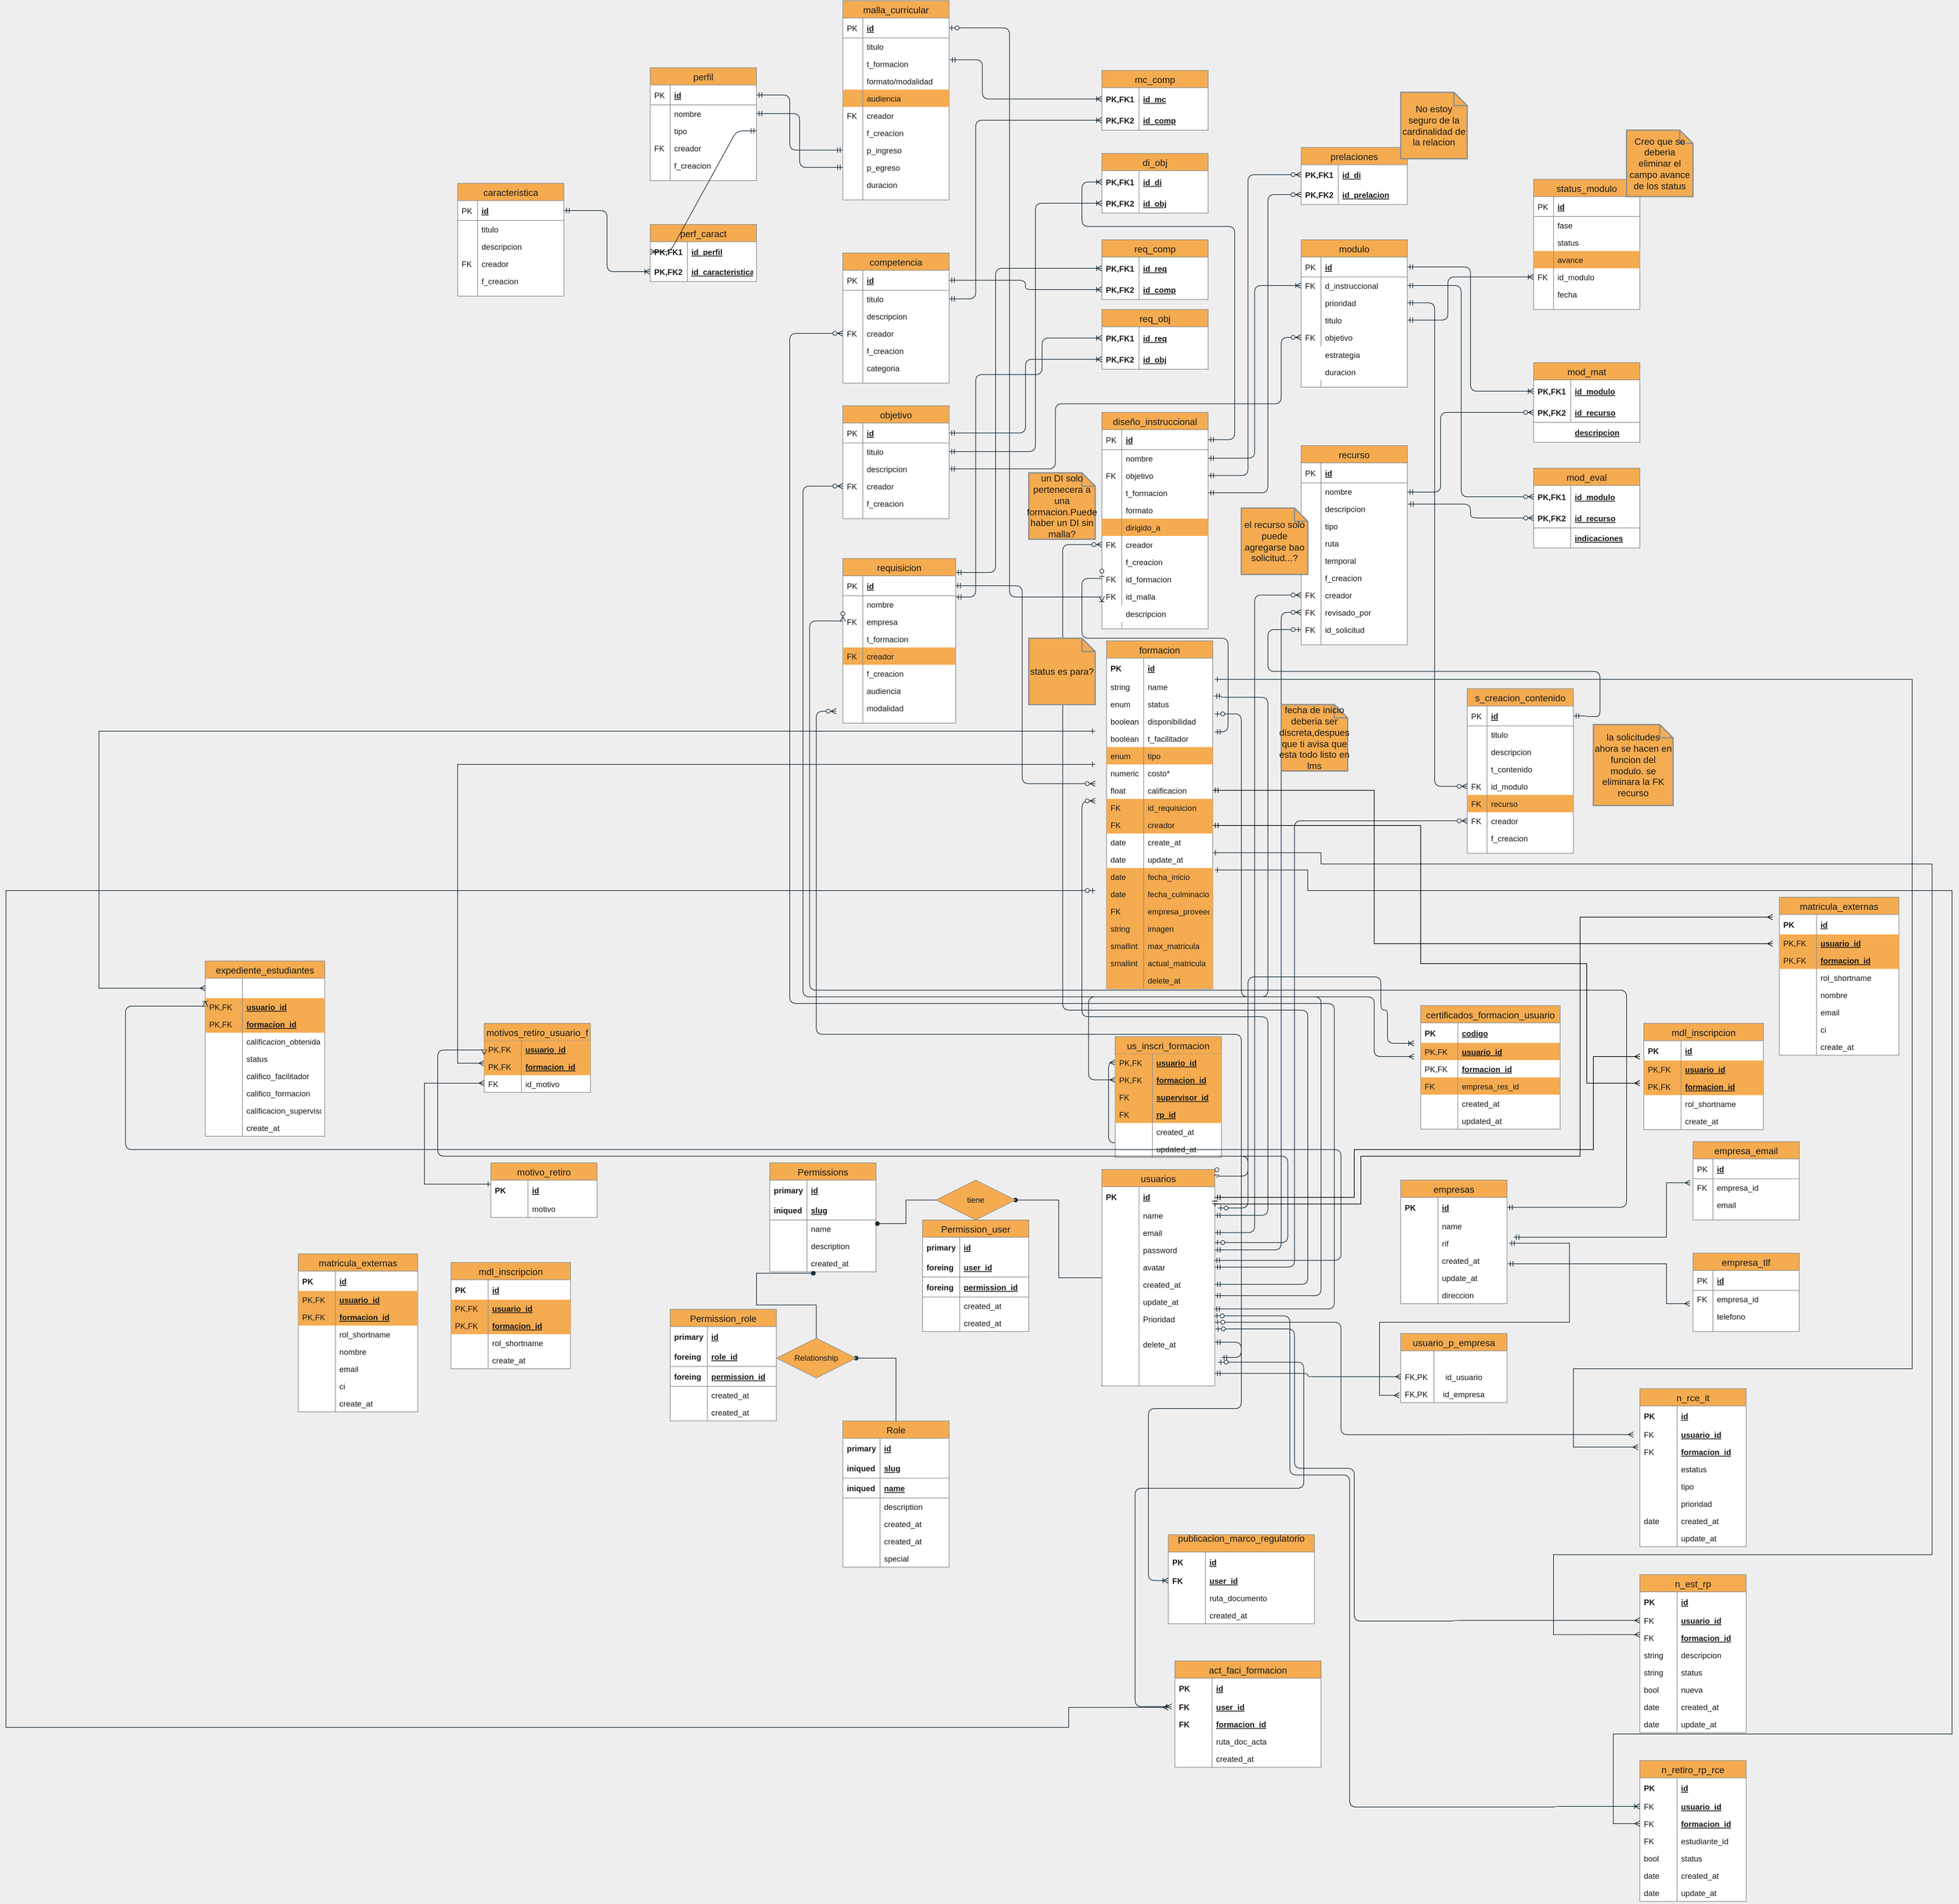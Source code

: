 <mxfile version="12.4.2" type="device" pages="1"><diagram id="Q-9ZEJwYNLiZbHLnAR-u" name="Página-1"><mxGraphModel dx="2102" dy="2282" grid="1" gridSize="10" guides="1" tooltips="1" connect="1" arrows="1" fold="1" page="1" pageScale="1" pageWidth="1100" pageHeight="850" background="#EEEEEE" math="0" shadow="0"><root><mxCell id="0"/><mxCell id="1" parent="0"/><mxCell id="HBmBc7uOXGryh0NLk96k-40" style="edgeStyle=orthogonalEdgeStyle;rounded=0;orthogonalLoop=1;jettySize=auto;html=1;entryX=1;entryY=0.5;entryDx=0;entryDy=0;endArrow=oval;endFill=1;strokeColor=#182E3E;fontColor=#1A1A1A;labelBackgroundColor=#EEEEEE;" parent="1" source="hnK7vFndnWEXmkqV4Ktg-1" target="HBmBc7uOXGryh0NLk96k-37" edge="1"><mxGeometry relative="1" as="geometry"/></mxCell><mxCell id="_AbkmPP0wuiJOZQ-DfMY-118" style="edgeStyle=orthogonalEdgeStyle;orthogonalLoop=1;jettySize=auto;html=1;startArrow=ERzeroToOne;startFill=1;endArrow=ERmany;endFill=0;jumpStyle=none;entryX=0;entryY=0.5;entryDx=0;entryDy=0;rounded=1;exitX=1.03;exitY=0.077;exitDx=0;exitDy=0;exitPerimeter=0;strokeColor=#182E3E;fontColor=#1A1A1A;labelBackgroundColor=#EEEEEE;" parent="1" source="hnK7vFndnWEXmkqV4Ktg-6" target="HBmBc7uOXGryh0NLk96k-270" edge="1"><mxGeometry relative="1" as="geometry"><mxPoint x="560" y="-291" as="targetPoint"/><Array as="points"><mxPoint x="810" y="118"/><mxPoint x="810" y="40"/><mxPoint x="663" y="40"/><mxPoint x="663" y="20"/><mxPoint x="600" y="20"/><mxPoint x="600" y="-101"/></Array><mxPoint x="810" y="50" as="sourcePoint"/></mxGeometry></mxCell><mxCell id="hnK7vFndnWEXmkqV4Ktg-1" value="usuarios" style="swimlane;fontStyle=0;childLayout=stackLayout;horizontal=1;startSize=26;fillColor=#F5AB50;horizontalStack=0;resizeParent=1;resizeParentMax=0;resizeLast=0;collapsible=1;marginBottom=0;swimlaneFillColor=#ffffff;align=center;fontSize=14;strokeColor=#909090;fontColor=#1A1A1A;" parent="1" vertex="1"><mxGeometry x="590" y="60" width="170" height="326" as="geometry"/></mxCell><mxCell id="hnK7vFndnWEXmkqV4Ktg-2" value="id" style="shape=partialRectangle;top=0;left=0;right=0;bottom=0;align=left;verticalAlign=middle;fillColor=none;spacingLeft=60;spacingRight=4;overflow=hidden;rotatable=0;points=[[0,0.5],[1,0.5]];portConstraint=eastwest;dropTarget=0;fontStyle=5;fontSize=12;strokeColor=#909090;fontColor=#1A1A1A;" parent="hnK7vFndnWEXmkqV4Ktg-1" vertex="1"><mxGeometry y="26" width="170" height="30" as="geometry"/></mxCell><mxCell id="hnK7vFndnWEXmkqV4Ktg-3" value="PK" style="shape=partialRectangle;fontStyle=1;top=0;left=0;bottom=0;fillColor=none;align=left;verticalAlign=middle;spacingLeft=4;spacingRight=4;overflow=hidden;rotatable=0;points=[];portConstraint=eastwest;part=1;fontSize=12;strokeColor=#909090;fontColor=#1A1A1A;" parent="hnK7vFndnWEXmkqV4Ktg-2" vertex="1" connectable="0"><mxGeometry width="56" height="30" as="geometry"/></mxCell><mxCell id="hnK7vFndnWEXmkqV4Ktg-6" value="name" style="shape=partialRectangle;top=0;left=0;right=0;bottom=0;align=left;verticalAlign=top;fillColor=none;spacingLeft=60;spacingRight=4;overflow=hidden;rotatable=0;points=[[0,0.5],[1,0.5]];portConstraint=eastwest;dropTarget=0;fontSize=12;strokeColor=#909090;fontColor=#1A1A1A;" parent="hnK7vFndnWEXmkqV4Ktg-1" vertex="1"><mxGeometry y="56" width="170" height="26" as="geometry"/></mxCell><mxCell id="hnK7vFndnWEXmkqV4Ktg-7" value="" style="shape=partialRectangle;top=0;left=0;bottom=0;fillColor=none;align=left;verticalAlign=top;spacingLeft=4;spacingRight=4;overflow=hidden;rotatable=0;points=[];portConstraint=eastwest;part=1;fontSize=12;strokeColor=#909090;fontColor=#1A1A1A;" parent="hnK7vFndnWEXmkqV4Ktg-6" vertex="1" connectable="0"><mxGeometry width="56" height="26" as="geometry"/></mxCell><mxCell id="HBmBc7uOXGryh0NLk96k-38" value="email" style="shape=partialRectangle;top=0;left=0;right=0;bottom=0;align=left;verticalAlign=top;fillColor=none;spacingLeft=60;spacingRight=4;overflow=hidden;rotatable=0;points=[[0,0.5],[1,0.5]];portConstraint=eastwest;dropTarget=0;fontSize=12;strokeColor=#909090;fontColor=#1A1A1A;" parent="hnK7vFndnWEXmkqV4Ktg-1" vertex="1"><mxGeometry y="82" width="170" height="26" as="geometry"/></mxCell><mxCell id="HBmBc7uOXGryh0NLk96k-39" value="" style="shape=partialRectangle;top=0;left=0;bottom=0;fillColor=none;align=left;verticalAlign=top;spacingLeft=4;spacingRight=4;overflow=hidden;rotatable=0;points=[];portConstraint=eastwest;part=1;fontSize=12;strokeColor=#909090;fontColor=#1A1A1A;" parent="HBmBc7uOXGryh0NLk96k-38" vertex="1" connectable="0"><mxGeometry width="56" height="26" as="geometry"/></mxCell><mxCell id="hnK7vFndnWEXmkqV4Ktg-10" value="password" style="shape=partialRectangle;top=0;left=0;right=0;bottom=0;align=left;verticalAlign=top;fillColor=none;spacingLeft=60;spacingRight=4;overflow=hidden;rotatable=0;points=[[0,0.5],[1,0.5]];portConstraint=eastwest;dropTarget=0;fontSize=12;strokeColor=#909090;fontColor=#1A1A1A;" parent="hnK7vFndnWEXmkqV4Ktg-1" vertex="1"><mxGeometry y="108" width="170" height="26" as="geometry"/></mxCell><mxCell id="hnK7vFndnWEXmkqV4Ktg-11" value="" style="shape=partialRectangle;top=0;left=0;bottom=0;fillColor=none;align=left;verticalAlign=top;spacingLeft=4;spacingRight=4;overflow=hidden;rotatable=0;points=[];portConstraint=eastwest;part=1;fontSize=12;strokeColor=#909090;fontColor=#1A1A1A;" parent="hnK7vFndnWEXmkqV4Ktg-10" vertex="1" connectable="0"><mxGeometry width="56" height="26" as="geometry"/></mxCell><mxCell id="hnK7vFndnWEXmkqV4Ktg-16" value="avatar" style="shape=partialRectangle;top=0;left=0;right=0;bottom=0;align=left;verticalAlign=top;fillColor=none;spacingLeft=60;spacingRight=4;overflow=hidden;rotatable=0;points=[[0,0.5],[1,0.5]];portConstraint=eastwest;dropTarget=0;fontSize=12;strokeColor=#909090;fontColor=#1A1A1A;" parent="hnK7vFndnWEXmkqV4Ktg-1" vertex="1"><mxGeometry y="134" width="170" height="26" as="geometry"/></mxCell><mxCell id="hnK7vFndnWEXmkqV4Ktg-17" value="" style="shape=partialRectangle;top=0;left=0;bottom=0;fillColor=none;align=left;verticalAlign=top;spacingLeft=4;spacingRight=4;overflow=hidden;rotatable=0;points=[];portConstraint=eastwest;part=1;fontSize=12;strokeColor=#909090;fontColor=#1A1A1A;" parent="hnK7vFndnWEXmkqV4Ktg-16" vertex="1" connectable="0"><mxGeometry width="56" height="26" as="geometry"/></mxCell><mxCell id="hnK7vFndnWEXmkqV4Ktg-12" value="created_at" style="shape=partialRectangle;top=0;left=0;right=0;bottom=0;align=left;verticalAlign=top;fillColor=none;spacingLeft=60;spacingRight=4;overflow=hidden;rotatable=0;points=[[0,0.5],[1,0.5]];portConstraint=eastwest;dropTarget=0;fontSize=12;strokeColor=#909090;fontColor=#1A1A1A;" parent="hnK7vFndnWEXmkqV4Ktg-1" vertex="1"><mxGeometry y="160" width="170" height="26" as="geometry"/></mxCell><mxCell id="hnK7vFndnWEXmkqV4Ktg-13" value="" style="shape=partialRectangle;top=0;left=0;bottom=0;fillColor=none;align=left;verticalAlign=top;spacingLeft=4;spacingRight=4;overflow=hidden;rotatable=0;points=[];portConstraint=eastwest;part=1;fontSize=12;strokeColor=#909090;fontColor=#1A1A1A;" parent="hnK7vFndnWEXmkqV4Ktg-12" vertex="1" connectable="0"><mxGeometry width="56" height="26" as="geometry"/></mxCell><mxCell id="hnK7vFndnWEXmkqV4Ktg-14" value="update_at" style="shape=partialRectangle;top=0;left=0;right=0;bottom=0;align=left;verticalAlign=top;fillColor=none;spacingLeft=60;spacingRight=4;overflow=hidden;rotatable=0;points=[[0,0.5],[1,0.5]];portConstraint=eastwest;dropTarget=0;fontSize=12;strokeColor=#909090;fontColor=#1A1A1A;" parent="hnK7vFndnWEXmkqV4Ktg-1" vertex="1"><mxGeometry y="186" width="170" height="26" as="geometry"/></mxCell><mxCell id="hnK7vFndnWEXmkqV4Ktg-15" value="" style="shape=partialRectangle;top=0;left=0;bottom=0;fillColor=none;align=left;verticalAlign=top;spacingLeft=4;spacingRight=4;overflow=hidden;rotatable=0;points=[];portConstraint=eastwest;part=1;fontSize=12;strokeColor=#909090;fontColor=#1A1A1A;" parent="hnK7vFndnWEXmkqV4Ktg-14" vertex="1" connectable="0"><mxGeometry width="56" height="26" as="geometry"/></mxCell><mxCell id="_aSyNCbL3cqzcXuv4tZe-14" value="Prioridad" style="shape=partialRectangle;top=0;left=0;right=0;bottom=0;align=left;verticalAlign=top;fillColor=none;spacingLeft=60;spacingRight=4;overflow=hidden;rotatable=0;points=[[0,0.5],[1,0.5]];portConstraint=eastwest;dropTarget=0;fontSize=12;strokeColor=#909090;fontColor=#1A1A1A;" parent="hnK7vFndnWEXmkqV4Ktg-1" vertex="1"><mxGeometry y="212" width="170" height="38" as="geometry"/></mxCell><mxCell id="_aSyNCbL3cqzcXuv4tZe-15" value="" style="shape=partialRectangle;top=0;left=0;bottom=0;fillColor=none;align=left;verticalAlign=top;spacingLeft=4;spacingRight=4;overflow=hidden;rotatable=0;points=[];portConstraint=eastwest;part=1;fontSize=12;strokeColor=#909090;fontColor=#1A1A1A;" parent="_aSyNCbL3cqzcXuv4tZe-14" vertex="1" connectable="0"><mxGeometry width="56" height="38" as="geometry"/></mxCell><mxCell id="_aSyNCbL3cqzcXuv4tZe-16" value="delete_at" style="shape=partialRectangle;top=0;left=0;right=0;bottom=0;align=left;verticalAlign=top;fillColor=none;spacingLeft=60;spacingRight=4;overflow=hidden;rotatable=0;points=[[0,0.5],[1,0.5]];portConstraint=eastwest;dropTarget=0;fontSize=12;strokeColor=#909090;fontColor=#1A1A1A;" parent="hnK7vFndnWEXmkqV4Ktg-1" vertex="1"><mxGeometry y="250" width="170" height="38" as="geometry"/></mxCell><mxCell id="_aSyNCbL3cqzcXuv4tZe-17" value="" style="shape=partialRectangle;top=0;left=0;bottom=0;fillColor=none;align=left;verticalAlign=top;spacingLeft=4;spacingRight=4;overflow=hidden;rotatable=0;points=[];portConstraint=eastwest;part=1;fontSize=12;strokeColor=#909090;fontColor=#1A1A1A;" parent="_aSyNCbL3cqzcXuv4tZe-16" vertex="1" connectable="0"><mxGeometry width="56" height="38" as="geometry"/></mxCell><mxCell id="HBmBc7uOXGryh0NLk96k-1" value="" style="shape=partialRectangle;top=0;left=0;right=0;bottom=0;align=left;verticalAlign=top;fillColor=none;spacingLeft=60;spacingRight=4;overflow=hidden;rotatable=0;points=[[0,0.5],[1,0.5]];portConstraint=eastwest;dropTarget=0;fontSize=12;strokeColor=#909090;fontColor=#1A1A1A;" parent="hnK7vFndnWEXmkqV4Ktg-1" vertex="1"><mxGeometry y="288" width="170" height="38" as="geometry"/></mxCell><mxCell id="HBmBc7uOXGryh0NLk96k-2" value="" style="shape=partialRectangle;top=0;left=0;bottom=0;fillColor=none;align=left;verticalAlign=top;spacingLeft=4;spacingRight=4;overflow=hidden;rotatable=0;points=[];portConstraint=eastwest;part=1;fontSize=12;strokeColor=#909090;fontColor=#1A1A1A;" parent="HBmBc7uOXGryh0NLk96k-1" vertex="1" connectable="0"><mxGeometry width="56" height="38" as="geometry"/></mxCell><mxCell id="hnK7vFndnWEXmkqV4Ktg-20" value="Permissions" style="swimlane;fontStyle=0;childLayout=stackLayout;horizontal=1;startSize=26;fillColor=#F5AB50;horizontalStack=0;resizeParent=1;resizeParentMax=0;resizeLast=0;collapsible=1;marginBottom=0;swimlaneFillColor=#ffffff;align=center;fontSize=14;strokeColor=#909090;fontColor=#1A1A1A;" parent="1" vertex="1"><mxGeometry x="90" y="50" width="160" height="164" as="geometry"/></mxCell><mxCell id="hnK7vFndnWEXmkqV4Ktg-21" value="id" style="shape=partialRectangle;top=0;left=0;right=0;bottom=0;align=left;verticalAlign=middle;fillColor=none;spacingLeft=60;spacingRight=4;overflow=hidden;rotatable=0;points=[[0,0.5],[1,0.5]];portConstraint=eastwest;dropTarget=0;fontStyle=5;fontSize=12;strokeColor=#909090;fontColor=#1A1A1A;" parent="hnK7vFndnWEXmkqV4Ktg-20" vertex="1"><mxGeometry y="26" width="160" height="30" as="geometry"/></mxCell><mxCell id="hnK7vFndnWEXmkqV4Ktg-22" value="primary key" style="shape=partialRectangle;fontStyle=1;top=0;left=0;bottom=0;fillColor=none;align=left;verticalAlign=middle;spacingLeft=4;spacingRight=4;overflow=hidden;rotatable=0;points=[];portConstraint=eastwest;part=1;fontSize=12;strokeColor=#909090;fontColor=#1A1A1A;" parent="hnK7vFndnWEXmkqV4Ktg-21" vertex="1" connectable="0"><mxGeometry width="56" height="30" as="geometry"/></mxCell><mxCell id="hnK7vFndnWEXmkqV4Ktg-23" value="slug" style="shape=partialRectangle;top=0;left=0;right=0;bottom=1;align=left;verticalAlign=middle;fillColor=none;spacingLeft=60;spacingRight=4;overflow=hidden;rotatable=0;points=[[0,0.5],[1,0.5]];portConstraint=eastwest;dropTarget=0;fontStyle=5;fontSize=12;strokeColor=#909090;fontColor=#1A1A1A;" parent="hnK7vFndnWEXmkqV4Ktg-20" vertex="1"><mxGeometry y="56" width="160" height="30" as="geometry"/></mxCell><mxCell id="hnK7vFndnWEXmkqV4Ktg-24" value="iniqued" style="shape=partialRectangle;fontStyle=1;top=0;left=0;bottom=0;fillColor=none;align=left;verticalAlign=middle;spacingLeft=4;spacingRight=4;overflow=hidden;rotatable=0;points=[];portConstraint=eastwest;part=1;fontSize=12;strokeColor=#909090;fontColor=#1A1A1A;" parent="hnK7vFndnWEXmkqV4Ktg-23" vertex="1" connectable="0"><mxGeometry width="56" height="30" as="geometry"/></mxCell><mxCell id="hnK7vFndnWEXmkqV4Ktg-25" value="name" style="shape=partialRectangle;top=0;left=0;right=0;bottom=0;align=left;verticalAlign=top;fillColor=none;spacingLeft=60;spacingRight=4;overflow=hidden;rotatable=0;points=[[0,0.5],[1,0.5]];portConstraint=eastwest;dropTarget=0;fontSize=12;strokeColor=#909090;fontColor=#1A1A1A;" parent="hnK7vFndnWEXmkqV4Ktg-20" vertex="1"><mxGeometry y="86" width="160" height="26" as="geometry"/></mxCell><mxCell id="hnK7vFndnWEXmkqV4Ktg-26" value="" style="shape=partialRectangle;top=0;left=0;bottom=0;fillColor=none;align=left;verticalAlign=top;spacingLeft=4;spacingRight=4;overflow=hidden;rotatable=0;points=[];portConstraint=eastwest;part=1;fontSize=12;strokeColor=#909090;fontColor=#1A1A1A;" parent="hnK7vFndnWEXmkqV4Ktg-25" vertex="1" connectable="0"><mxGeometry width="56" height="26" as="geometry"/></mxCell><mxCell id="hnK7vFndnWEXmkqV4Ktg-27" value="description" style="shape=partialRectangle;top=0;left=0;right=0;bottom=0;align=left;verticalAlign=top;fillColor=none;spacingLeft=60;spacingRight=4;overflow=hidden;rotatable=0;points=[[0,0.5],[1,0.5]];portConstraint=eastwest;dropTarget=0;fontSize=12;strokeColor=#909090;fontColor=#1A1A1A;" parent="hnK7vFndnWEXmkqV4Ktg-20" vertex="1"><mxGeometry y="112" width="160" height="26" as="geometry"/></mxCell><mxCell id="hnK7vFndnWEXmkqV4Ktg-28" value="" style="shape=partialRectangle;top=0;left=0;bottom=0;fillColor=none;align=left;verticalAlign=top;spacingLeft=4;spacingRight=4;overflow=hidden;rotatable=0;points=[];portConstraint=eastwest;part=1;fontSize=12;strokeColor=#909090;fontColor=#1A1A1A;" parent="hnK7vFndnWEXmkqV4Ktg-27" vertex="1" connectable="0"><mxGeometry width="56" height="26" as="geometry"/></mxCell><mxCell id="hnK7vFndnWEXmkqV4Ktg-29" value="created_at" style="shape=partialRectangle;top=0;left=0;right=0;bottom=0;align=left;verticalAlign=top;fillColor=none;spacingLeft=60;spacingRight=4;overflow=hidden;rotatable=0;points=[[0,0.5],[1,0.5]];portConstraint=eastwest;dropTarget=0;fontSize=12;strokeColor=#909090;fontColor=#1A1A1A;" parent="hnK7vFndnWEXmkqV4Ktg-20" vertex="1"><mxGeometry y="138" width="160" height="26" as="geometry"/></mxCell><mxCell id="hnK7vFndnWEXmkqV4Ktg-30" value="" style="shape=partialRectangle;top=0;left=0;bottom=0;fillColor=none;align=left;verticalAlign=top;spacingLeft=4;spacingRight=4;overflow=hidden;rotatable=0;points=[];portConstraint=eastwest;part=1;fontSize=12;strokeColor=#909090;fontColor=#1A1A1A;" parent="hnK7vFndnWEXmkqV4Ktg-29" vertex="1" connectable="0"><mxGeometry width="56" height="26" as="geometry"/></mxCell><mxCell id="HBmBc7uOXGryh0NLk96k-52" style="edgeStyle=orthogonalEdgeStyle;rounded=0;orthogonalLoop=1;jettySize=auto;html=1;entryX=1;entryY=0.5;entryDx=0;entryDy=0;endArrow=oval;endFill=1;strokeColor=#182E3E;fontColor=#1A1A1A;labelBackgroundColor=#EEEEEE;" parent="1" source="hnK7vFndnWEXmkqV4Ktg-31" target="HBmBc7uOXGryh0NLk96k-44" edge="1"><mxGeometry relative="1" as="geometry"/></mxCell><mxCell id="hnK7vFndnWEXmkqV4Ktg-31" value="Role" style="swimlane;fontStyle=0;childLayout=stackLayout;horizontal=1;startSize=26;fillColor=#F5AB50;horizontalStack=0;resizeParent=1;resizeParentMax=0;resizeLast=0;collapsible=1;marginBottom=0;swimlaneFillColor=#ffffff;align=center;fontSize=14;strokeColor=#909090;fontColor=#1A1A1A;" parent="1" vertex="1"><mxGeometry x="200" y="438.71" width="160" height="220" as="geometry"/></mxCell><mxCell id="hnK7vFndnWEXmkqV4Ktg-32" value="id" style="shape=partialRectangle;top=0;left=0;right=0;bottom=0;align=left;verticalAlign=middle;fillColor=none;spacingLeft=60;spacingRight=4;overflow=hidden;rotatable=0;points=[[0,0.5],[1,0.5]];portConstraint=eastwest;dropTarget=0;fontStyle=5;fontSize=12;strokeColor=#909090;fontColor=#1A1A1A;" parent="hnK7vFndnWEXmkqV4Ktg-31" vertex="1"><mxGeometry y="26" width="160" height="30" as="geometry"/></mxCell><mxCell id="hnK7vFndnWEXmkqV4Ktg-33" value="primary key" style="shape=partialRectangle;fontStyle=1;top=0;left=0;bottom=0;fillColor=none;align=left;verticalAlign=middle;spacingLeft=4;spacingRight=4;overflow=hidden;rotatable=0;points=[];portConstraint=eastwest;part=1;fontSize=12;strokeColor=#909090;fontColor=#1A1A1A;" parent="hnK7vFndnWEXmkqV4Ktg-32" vertex="1" connectable="0"><mxGeometry width="56" height="30" as="geometry"/></mxCell><mxCell id="hnK7vFndnWEXmkqV4Ktg-34" value="slug" style="shape=partialRectangle;top=0;left=0;right=0;bottom=1;align=left;verticalAlign=middle;fillColor=none;spacingLeft=60;spacingRight=4;overflow=hidden;rotatable=0;points=[[0,0.5],[1,0.5]];portConstraint=eastwest;dropTarget=0;fontStyle=5;fontSize=12;strokeColor=#909090;fontColor=#1A1A1A;" parent="hnK7vFndnWEXmkqV4Ktg-31" vertex="1"><mxGeometry y="56" width="160" height="30" as="geometry"/></mxCell><mxCell id="hnK7vFndnWEXmkqV4Ktg-35" value="iniqued" style="shape=partialRectangle;fontStyle=1;top=0;left=0;bottom=0;fillColor=none;align=left;verticalAlign=middle;spacingLeft=4;spacingRight=4;overflow=hidden;rotatable=0;points=[];portConstraint=eastwest;part=1;fontSize=12;strokeColor=#909090;fontColor=#1A1A1A;" parent="hnK7vFndnWEXmkqV4Ktg-34" vertex="1" connectable="0"><mxGeometry width="56" height="30" as="geometry"/></mxCell><mxCell id="hnK7vFndnWEXmkqV4Ktg-42" value="name" style="shape=partialRectangle;top=0;left=0;right=0;bottom=1;align=left;verticalAlign=middle;fillColor=none;spacingLeft=60;spacingRight=4;overflow=hidden;rotatable=0;points=[[0,0.5],[1,0.5]];portConstraint=eastwest;dropTarget=0;fontStyle=5;fontSize=12;strokeColor=#909090;fontColor=#1A1A1A;" parent="hnK7vFndnWEXmkqV4Ktg-31" vertex="1"><mxGeometry y="86" width="160" height="30" as="geometry"/></mxCell><mxCell id="hnK7vFndnWEXmkqV4Ktg-43" value="iniqued" style="shape=partialRectangle;fontStyle=1;top=0;left=0;bottom=0;fillColor=none;align=left;verticalAlign=middle;spacingLeft=4;spacingRight=4;overflow=hidden;rotatable=0;points=[];portConstraint=eastwest;part=1;fontSize=12;strokeColor=#909090;fontColor=#1A1A1A;" parent="hnK7vFndnWEXmkqV4Ktg-42" vertex="1" connectable="0"><mxGeometry width="56" height="30" as="geometry"/></mxCell><mxCell id="hnK7vFndnWEXmkqV4Ktg-38" value="description" style="shape=partialRectangle;top=0;left=0;right=0;bottom=0;align=left;verticalAlign=top;fillColor=none;spacingLeft=60;spacingRight=4;overflow=hidden;rotatable=0;points=[[0,0.5],[1,0.5]];portConstraint=eastwest;dropTarget=0;fontSize=12;strokeColor=#909090;fontColor=#1A1A1A;" parent="hnK7vFndnWEXmkqV4Ktg-31" vertex="1"><mxGeometry y="116" width="160" height="26" as="geometry"/></mxCell><mxCell id="hnK7vFndnWEXmkqV4Ktg-39" value="" style="shape=partialRectangle;top=0;left=0;bottom=0;fillColor=none;align=left;verticalAlign=top;spacingLeft=4;spacingRight=4;overflow=hidden;rotatable=0;points=[];portConstraint=eastwest;part=1;fontSize=12;strokeColor=#909090;fontColor=#1A1A1A;" parent="hnK7vFndnWEXmkqV4Ktg-38" vertex="1" connectable="0"><mxGeometry width="56" height="26" as="geometry"/></mxCell><mxCell id="hnK7vFndnWEXmkqV4Ktg-40" value="created_at" style="shape=partialRectangle;top=0;left=0;right=0;bottom=0;align=left;verticalAlign=top;fillColor=none;spacingLeft=60;spacingRight=4;overflow=hidden;rotatable=0;points=[[0,0.5],[1,0.5]];portConstraint=eastwest;dropTarget=0;fontSize=12;strokeColor=#909090;fontColor=#1A1A1A;" parent="hnK7vFndnWEXmkqV4Ktg-31" vertex="1"><mxGeometry y="142" width="160" height="26" as="geometry"/></mxCell><mxCell id="hnK7vFndnWEXmkqV4Ktg-41" value="" style="shape=partialRectangle;top=0;left=0;bottom=0;fillColor=none;align=left;verticalAlign=top;spacingLeft=4;spacingRight=4;overflow=hidden;rotatable=0;points=[];portConstraint=eastwest;part=1;fontSize=12;strokeColor=#909090;fontColor=#1A1A1A;" parent="hnK7vFndnWEXmkqV4Ktg-40" vertex="1" connectable="0"><mxGeometry width="56" height="26" as="geometry"/></mxCell><mxCell id="hnK7vFndnWEXmkqV4Ktg-44" value="created_at" style="shape=partialRectangle;top=0;left=0;right=0;bottom=0;align=left;verticalAlign=top;fillColor=none;spacingLeft=60;spacingRight=4;overflow=hidden;rotatable=0;points=[[0,0.5],[1,0.5]];portConstraint=eastwest;dropTarget=0;fontSize=12;strokeColor=#909090;fontColor=#1A1A1A;" parent="hnK7vFndnWEXmkqV4Ktg-31" vertex="1"><mxGeometry y="168" width="160" height="26" as="geometry"/></mxCell><mxCell id="hnK7vFndnWEXmkqV4Ktg-45" value="" style="shape=partialRectangle;top=0;left=0;bottom=0;fillColor=none;align=left;verticalAlign=top;spacingLeft=4;spacingRight=4;overflow=hidden;rotatable=0;points=[];portConstraint=eastwest;part=1;fontSize=12;strokeColor=#909090;fontColor=#1A1A1A;" parent="hnK7vFndnWEXmkqV4Ktg-44" vertex="1" connectable="0"><mxGeometry width="56" height="26" as="geometry"/></mxCell><mxCell id="hnK7vFndnWEXmkqV4Ktg-46" value="special" style="shape=partialRectangle;top=0;left=0;right=0;bottom=0;align=left;verticalAlign=top;fillColor=none;spacingLeft=60;spacingRight=4;overflow=hidden;rotatable=0;points=[[0,0.5],[1,0.5]];portConstraint=eastwest;dropTarget=0;fontSize=12;strokeColor=#909090;fontColor=#1A1A1A;" parent="hnK7vFndnWEXmkqV4Ktg-31" vertex="1"><mxGeometry y="194" width="160" height="26" as="geometry"/></mxCell><mxCell id="hnK7vFndnWEXmkqV4Ktg-47" value="" style="shape=partialRectangle;top=0;left=0;bottom=0;fillColor=none;align=left;verticalAlign=top;spacingLeft=4;spacingRight=4;overflow=hidden;rotatable=0;points=[];portConstraint=eastwest;part=1;fontSize=12;strokeColor=#909090;fontColor=#1A1A1A;" parent="hnK7vFndnWEXmkqV4Ktg-46" vertex="1" connectable="0"><mxGeometry width="56" height="26" as="geometry"/></mxCell><mxCell id="hnK7vFndnWEXmkqV4Ktg-50" value="Permission_role" style="swimlane;fontStyle=0;childLayout=stackLayout;horizontal=1;startSize=26;fillColor=#F5AB50;horizontalStack=0;resizeParent=1;resizeParentMax=0;resizeLast=0;collapsible=1;marginBottom=0;swimlaneFillColor=#ffffff;align=center;fontSize=14;strokeColor=#909090;fontColor=#1A1A1A;" parent="1" vertex="1"><mxGeometry x="-60" y="270.5" width="160" height="168" as="geometry"/></mxCell><mxCell id="hnK7vFndnWEXmkqV4Ktg-51" value="id" style="shape=partialRectangle;top=0;left=0;right=0;bottom=0;align=left;verticalAlign=middle;fillColor=none;spacingLeft=60;spacingRight=4;overflow=hidden;rotatable=0;points=[[0,0.5],[1,0.5]];portConstraint=eastwest;dropTarget=0;fontStyle=5;fontSize=12;strokeColor=#909090;fontColor=#1A1A1A;" parent="hnK7vFndnWEXmkqV4Ktg-50" vertex="1"><mxGeometry y="26" width="160" height="30" as="geometry"/></mxCell><mxCell id="hnK7vFndnWEXmkqV4Ktg-52" value="primary key" style="shape=partialRectangle;fontStyle=1;top=0;left=0;bottom=0;fillColor=none;align=left;verticalAlign=middle;spacingLeft=4;spacingRight=4;overflow=hidden;rotatable=0;points=[];portConstraint=eastwest;part=1;fontSize=12;strokeColor=#909090;fontColor=#1A1A1A;" parent="hnK7vFndnWEXmkqV4Ktg-51" vertex="1" connectable="0"><mxGeometry width="56" height="30" as="geometry"/></mxCell><mxCell id="hnK7vFndnWEXmkqV4Ktg-53" value="role_id" style="shape=partialRectangle;top=0;left=0;right=0;bottom=1;align=left;verticalAlign=middle;fillColor=none;spacingLeft=60;spacingRight=4;overflow=hidden;rotatable=0;points=[[0,0.5],[1,0.5]];portConstraint=eastwest;dropTarget=0;fontStyle=5;fontSize=12;strokeColor=#909090;fontColor=#1A1A1A;" parent="hnK7vFndnWEXmkqV4Ktg-50" vertex="1"><mxGeometry y="56" width="160" height="30" as="geometry"/></mxCell><mxCell id="hnK7vFndnWEXmkqV4Ktg-54" value="foreing" style="shape=partialRectangle;fontStyle=1;top=0;left=0;bottom=0;fillColor=none;align=left;verticalAlign=middle;spacingLeft=4;spacingRight=4;overflow=hidden;rotatable=0;points=[];portConstraint=eastwest;part=1;fontSize=12;strokeColor=#909090;fontColor=#1A1A1A;" parent="hnK7vFndnWEXmkqV4Ktg-53" vertex="1" connectable="0"><mxGeometry width="56" height="30" as="geometry"/></mxCell><mxCell id="hnK7vFndnWEXmkqV4Ktg-55" value="permission_id" style="shape=partialRectangle;top=0;left=0;right=0;bottom=1;align=left;verticalAlign=middle;fillColor=none;spacingLeft=60;spacingRight=4;overflow=hidden;rotatable=0;points=[[0,0.5],[1,0.5]];portConstraint=eastwest;dropTarget=0;fontStyle=5;fontSize=12;strokeColor=#909090;fontColor=#1A1A1A;" parent="hnK7vFndnWEXmkqV4Ktg-50" vertex="1"><mxGeometry y="86" width="160" height="30" as="geometry"/></mxCell><mxCell id="hnK7vFndnWEXmkqV4Ktg-56" value="foreing" style="shape=partialRectangle;fontStyle=1;top=0;left=0;bottom=0;fillColor=none;align=left;verticalAlign=middle;spacingLeft=4;spacingRight=4;overflow=hidden;rotatable=0;points=[];portConstraint=eastwest;part=1;fontSize=12;strokeColor=#909090;fontColor=#1A1A1A;" parent="hnK7vFndnWEXmkqV4Ktg-55" vertex="1" connectable="0"><mxGeometry width="56" height="30" as="geometry"/></mxCell><mxCell id="hnK7vFndnWEXmkqV4Ktg-59" value="created_at" style="shape=partialRectangle;top=0;left=0;right=0;bottom=0;align=left;verticalAlign=top;fillColor=none;spacingLeft=60;spacingRight=4;overflow=hidden;rotatable=0;points=[[0,0.5],[1,0.5]];portConstraint=eastwest;dropTarget=0;fontSize=12;strokeColor=#909090;fontColor=#1A1A1A;" parent="hnK7vFndnWEXmkqV4Ktg-50" vertex="1"><mxGeometry y="116" width="160" height="26" as="geometry"/></mxCell><mxCell id="hnK7vFndnWEXmkqV4Ktg-60" value="" style="shape=partialRectangle;top=0;left=0;bottom=0;fillColor=none;align=left;verticalAlign=top;spacingLeft=4;spacingRight=4;overflow=hidden;rotatable=0;points=[];portConstraint=eastwest;part=1;fontSize=12;strokeColor=#909090;fontColor=#1A1A1A;" parent="hnK7vFndnWEXmkqV4Ktg-59" vertex="1" connectable="0"><mxGeometry width="56" height="26" as="geometry"/></mxCell><mxCell id="hnK7vFndnWEXmkqV4Ktg-61" value="created_at" style="shape=partialRectangle;top=0;left=0;right=0;bottom=0;align=left;verticalAlign=top;fillColor=none;spacingLeft=60;spacingRight=4;overflow=hidden;rotatable=0;points=[[0,0.5],[1,0.5]];portConstraint=eastwest;dropTarget=0;fontSize=12;strokeColor=#909090;fontColor=#1A1A1A;" parent="hnK7vFndnWEXmkqV4Ktg-50" vertex="1"><mxGeometry y="142" width="160" height="26" as="geometry"/></mxCell><mxCell id="hnK7vFndnWEXmkqV4Ktg-62" value="" style="shape=partialRectangle;top=0;left=0;bottom=0;fillColor=none;align=left;verticalAlign=top;spacingLeft=4;spacingRight=4;overflow=hidden;rotatable=0;points=[];portConstraint=eastwest;part=1;fontSize=12;strokeColor=#909090;fontColor=#1A1A1A;" parent="hnK7vFndnWEXmkqV4Ktg-61" vertex="1" connectable="0"><mxGeometry width="56" height="26" as="geometry"/></mxCell><mxCell id="hnK7vFndnWEXmkqV4Ktg-65" value="Permission_user" style="swimlane;fontStyle=0;childLayout=stackLayout;horizontal=1;startSize=26;fillColor=#F5AB50;horizontalStack=0;resizeParent=1;resizeParentMax=0;resizeLast=0;collapsible=1;marginBottom=0;swimlaneFillColor=#ffffff;align=center;fontSize=14;strokeColor=#909090;fontColor=#1A1A1A;" parent="1" vertex="1"><mxGeometry x="320" y="136" width="160" height="168" as="geometry"/></mxCell><mxCell id="hnK7vFndnWEXmkqV4Ktg-66" value="id" style="shape=partialRectangle;top=0;left=0;right=0;bottom=0;align=left;verticalAlign=middle;fillColor=none;spacingLeft=60;spacingRight=4;overflow=hidden;rotatable=0;points=[[0,0.5],[1,0.5]];portConstraint=eastwest;dropTarget=0;fontStyle=5;fontSize=12;strokeColor=#909090;fontColor=#1A1A1A;" parent="hnK7vFndnWEXmkqV4Ktg-65" vertex="1"><mxGeometry y="26" width="160" height="30" as="geometry"/></mxCell><mxCell id="hnK7vFndnWEXmkqV4Ktg-67" value="primary key" style="shape=partialRectangle;fontStyle=1;top=0;left=0;bottom=0;fillColor=none;align=left;verticalAlign=middle;spacingLeft=4;spacingRight=4;overflow=hidden;rotatable=0;points=[];portConstraint=eastwest;part=1;fontSize=12;strokeColor=#909090;fontColor=#1A1A1A;" parent="hnK7vFndnWEXmkqV4Ktg-66" vertex="1" connectable="0"><mxGeometry width="56" height="30" as="geometry"/></mxCell><mxCell id="hnK7vFndnWEXmkqV4Ktg-68" value="user_id" style="shape=partialRectangle;top=0;left=0;right=0;bottom=1;align=left;verticalAlign=middle;fillColor=none;spacingLeft=60;spacingRight=4;overflow=hidden;rotatable=0;points=[[0,0.5],[1,0.5]];portConstraint=eastwest;dropTarget=0;fontStyle=5;fontSize=12;strokeColor=#909090;fontColor=#1A1A1A;" parent="hnK7vFndnWEXmkqV4Ktg-65" vertex="1"><mxGeometry y="56" width="160" height="30" as="geometry"/></mxCell><mxCell id="hnK7vFndnWEXmkqV4Ktg-69" value="foreing" style="shape=partialRectangle;fontStyle=1;top=0;left=0;bottom=0;fillColor=none;align=left;verticalAlign=middle;spacingLeft=4;spacingRight=4;overflow=hidden;rotatable=0;points=[];portConstraint=eastwest;part=1;fontSize=12;strokeColor=#909090;fontColor=#1A1A1A;" parent="hnK7vFndnWEXmkqV4Ktg-68" vertex="1" connectable="0"><mxGeometry width="56" height="30" as="geometry"/></mxCell><mxCell id="hnK7vFndnWEXmkqV4Ktg-70" value="permission_id" style="shape=partialRectangle;top=0;left=0;right=0;bottom=1;align=left;verticalAlign=middle;fillColor=none;spacingLeft=60;spacingRight=4;overflow=hidden;rotatable=0;points=[[0,0.5],[1,0.5]];portConstraint=eastwest;dropTarget=0;fontStyle=5;fontSize=12;strokeColor=#909090;fontColor=#1A1A1A;" parent="hnK7vFndnWEXmkqV4Ktg-65" vertex="1"><mxGeometry y="86" width="160" height="30" as="geometry"/></mxCell><mxCell id="hnK7vFndnWEXmkqV4Ktg-71" value="foreing" style="shape=partialRectangle;fontStyle=1;top=0;left=0;bottom=0;fillColor=none;align=left;verticalAlign=middle;spacingLeft=4;spacingRight=4;overflow=hidden;rotatable=0;points=[];portConstraint=eastwest;part=1;fontSize=12;strokeColor=#909090;fontColor=#1A1A1A;" parent="hnK7vFndnWEXmkqV4Ktg-70" vertex="1" connectable="0"><mxGeometry width="56" height="30" as="geometry"/></mxCell><mxCell id="hnK7vFndnWEXmkqV4Ktg-72" value="created_at" style="shape=partialRectangle;top=0;left=0;right=0;bottom=0;align=left;verticalAlign=top;fillColor=none;spacingLeft=60;spacingRight=4;overflow=hidden;rotatable=0;points=[[0,0.5],[1,0.5]];portConstraint=eastwest;dropTarget=0;fontSize=12;strokeColor=#909090;fontColor=#1A1A1A;" parent="hnK7vFndnWEXmkqV4Ktg-65" vertex="1"><mxGeometry y="116" width="160" height="26" as="geometry"/></mxCell><mxCell id="hnK7vFndnWEXmkqV4Ktg-73" value="" style="shape=partialRectangle;top=0;left=0;bottom=0;fillColor=none;align=left;verticalAlign=top;spacingLeft=4;spacingRight=4;overflow=hidden;rotatable=0;points=[];portConstraint=eastwest;part=1;fontSize=12;strokeColor=#909090;fontColor=#1A1A1A;" parent="hnK7vFndnWEXmkqV4Ktg-72" vertex="1" connectable="0"><mxGeometry width="56" height="26" as="geometry"/></mxCell><mxCell id="hnK7vFndnWEXmkqV4Ktg-74" value="created_at" style="shape=partialRectangle;top=0;left=0;right=0;bottom=0;align=left;verticalAlign=top;fillColor=none;spacingLeft=60;spacingRight=4;overflow=hidden;rotatable=0;points=[[0,0.5],[1,0.5]];portConstraint=eastwest;dropTarget=0;fontSize=12;strokeColor=#909090;fontColor=#1A1A1A;" parent="hnK7vFndnWEXmkqV4Ktg-65" vertex="1"><mxGeometry y="142" width="160" height="26" as="geometry"/></mxCell><mxCell id="hnK7vFndnWEXmkqV4Ktg-75" value="" style="shape=partialRectangle;top=0;left=0;bottom=0;fillColor=none;align=left;verticalAlign=top;spacingLeft=4;spacingRight=4;overflow=hidden;rotatable=0;points=[];portConstraint=eastwest;part=1;fontSize=12;strokeColor=#909090;fontColor=#1A1A1A;" parent="hnK7vFndnWEXmkqV4Ktg-74" vertex="1" connectable="0"><mxGeometry width="56" height="26" as="geometry"/></mxCell><mxCell id="hnK7vFndnWEXmkqV4Ktg-104" value="empresas" style="swimlane;fontStyle=0;childLayout=stackLayout;horizontal=1;startSize=26;horizontalStack=0;resizeParent=1;resizeParentMax=0;resizeLast=0;collapsible=1;marginBottom=0;swimlaneFillColor=#ffffff;align=center;fontSize=14;fillColor=#F5AB50;strokeColor=#909090;fontColor=#1A1A1A;" parent="1" vertex="1"><mxGeometry x="1040" y="76" width="160" height="186" as="geometry"/></mxCell><mxCell id="hnK7vFndnWEXmkqV4Ktg-105" value="id" style="shape=partialRectangle;top=0;left=0;right=0;bottom=0;align=left;verticalAlign=middle;fillColor=none;spacingLeft=60;spacingRight=4;overflow=hidden;rotatable=0;points=[[0,0.5],[1,0.5]];portConstraint=eastwest;dropTarget=0;fontStyle=5;fontSize=12;strokeColor=#909090;fontColor=#1A1A1A;" parent="hnK7vFndnWEXmkqV4Ktg-104" vertex="1"><mxGeometry y="26" width="160" height="30" as="geometry"/></mxCell><mxCell id="hnK7vFndnWEXmkqV4Ktg-106" value="PK" style="shape=partialRectangle;fontStyle=1;top=0;left=0;bottom=0;fillColor=none;align=left;verticalAlign=middle;spacingLeft=4;spacingRight=4;overflow=hidden;rotatable=0;points=[];portConstraint=eastwest;part=1;fontSize=12;strokeColor=#909090;fontColor=#1A1A1A;" parent="hnK7vFndnWEXmkqV4Ktg-105" vertex="1" connectable="0"><mxGeometry width="56" height="30" as="geometry"/></mxCell><mxCell id="ld5sQf5yhjJ8t_c7a-dl-27" value="name" style="shape=partialRectangle;top=0;left=0;right=0;bottom=0;align=left;verticalAlign=top;fillColor=none;spacingLeft=60;spacingRight=4;overflow=hidden;rotatable=0;points=[[0,0.5],[1,0.5]];portConstraint=eastwest;dropTarget=0;fontSize=12;strokeColor=#909090;fontColor=#1A1A1A;" parent="hnK7vFndnWEXmkqV4Ktg-104" vertex="1"><mxGeometry y="56" width="160" height="26" as="geometry"/></mxCell><mxCell id="ld5sQf5yhjJ8t_c7a-dl-28" value="" style="shape=partialRectangle;top=0;left=0;bottom=0;fillColor=none;align=left;verticalAlign=top;spacingLeft=4;spacingRight=4;overflow=hidden;rotatable=0;points=[];portConstraint=eastwest;part=1;fontSize=12;strokeColor=#909090;fontColor=#1A1A1A;" parent="ld5sQf5yhjJ8t_c7a-dl-27" vertex="1" connectable="0"><mxGeometry width="56" height="26" as="geometry"/></mxCell><mxCell id="hnK7vFndnWEXmkqV4Ktg-107" value="rif" style="shape=partialRectangle;top=0;left=0;right=0;bottom=0;align=left;verticalAlign=top;fillColor=none;spacingLeft=60;spacingRight=4;overflow=hidden;rotatable=0;points=[[0,0.5],[1,0.5]];portConstraint=eastwest;dropTarget=0;fontSize=12;strokeColor=#909090;fontColor=#1A1A1A;" parent="hnK7vFndnWEXmkqV4Ktg-104" vertex="1"><mxGeometry y="82" width="160" height="26" as="geometry"/></mxCell><mxCell id="hnK7vFndnWEXmkqV4Ktg-108" value="" style="shape=partialRectangle;top=0;left=0;bottom=0;fillColor=none;align=left;verticalAlign=top;spacingLeft=4;spacingRight=4;overflow=hidden;rotatable=0;points=[];portConstraint=eastwest;part=1;fontSize=12;strokeColor=#909090;fontColor=#1A1A1A;" parent="hnK7vFndnWEXmkqV4Ktg-107" vertex="1" connectable="0"><mxGeometry width="56" height="26" as="geometry"/></mxCell><mxCell id="hnK7vFndnWEXmkqV4Ktg-115" value="created_at" style="shape=partialRectangle;top=0;left=0;right=0;bottom=0;align=left;verticalAlign=top;fillColor=none;spacingLeft=60;spacingRight=4;overflow=hidden;rotatable=0;points=[[0,0.5],[1,0.5]];portConstraint=eastwest;dropTarget=0;fontSize=12;strokeColor=#909090;fontColor=#1A1A1A;" parent="hnK7vFndnWEXmkqV4Ktg-104" vertex="1"><mxGeometry y="108" width="160" height="26" as="geometry"/></mxCell><mxCell id="hnK7vFndnWEXmkqV4Ktg-116" value="" style="shape=partialRectangle;top=0;left=0;bottom=0;fillColor=none;align=left;verticalAlign=top;spacingLeft=4;spacingRight=4;overflow=hidden;rotatable=0;points=[];portConstraint=eastwest;part=1;fontSize=12;strokeColor=#909090;fontColor=#1A1A1A;" parent="hnK7vFndnWEXmkqV4Ktg-115" vertex="1" connectable="0"><mxGeometry width="56" height="26" as="geometry"/></mxCell><mxCell id="hnK7vFndnWEXmkqV4Ktg-117" value="update_at" style="shape=partialRectangle;top=0;left=0;right=0;bottom=0;align=left;verticalAlign=top;fillColor=none;spacingLeft=60;spacingRight=4;overflow=hidden;rotatable=0;points=[[0,0.5],[1,0.5]];portConstraint=eastwest;dropTarget=0;fontSize=12;strokeColor=#909090;fontColor=#1A1A1A;" parent="hnK7vFndnWEXmkqV4Ktg-104" vertex="1"><mxGeometry y="134" width="160" height="26" as="geometry"/></mxCell><mxCell id="hnK7vFndnWEXmkqV4Ktg-118" value="" style="shape=partialRectangle;top=0;left=0;bottom=0;fillColor=none;align=left;verticalAlign=top;spacingLeft=4;spacingRight=4;overflow=hidden;rotatable=0;points=[];portConstraint=eastwest;part=1;fontSize=12;strokeColor=#909090;fontColor=#1A1A1A;" parent="hnK7vFndnWEXmkqV4Ktg-117" vertex="1" connectable="0"><mxGeometry width="56" height="26" as="geometry"/></mxCell><mxCell id="hnK7vFndnWEXmkqV4Ktg-119" value="direccion" style="shape=partialRectangle;top=0;left=0;right=0;bottom=0;align=left;verticalAlign=top;fillColor=none;spacingLeft=60;spacingRight=4;overflow=hidden;rotatable=0;points=[[0,0.5],[1,0.5]];portConstraint=eastwest;dropTarget=0;fontSize=12;strokeColor=#909090;fontColor=#1A1A1A;" parent="hnK7vFndnWEXmkqV4Ktg-104" vertex="1"><mxGeometry y="160" width="160" height="26" as="geometry"/></mxCell><mxCell id="hnK7vFndnWEXmkqV4Ktg-120" value="" style="shape=partialRectangle;top=0;left=0;bottom=0;fillColor=none;align=left;verticalAlign=top;spacingLeft=4;spacingRight=4;overflow=hidden;rotatable=0;points=[];portConstraint=eastwest;part=1;fontSize=12;strokeColor=#909090;fontColor=#1A1A1A;" parent="hnK7vFndnWEXmkqV4Ktg-119" vertex="1" connectable="0"><mxGeometry width="56" height="26" as="geometry"/></mxCell><mxCell id="hnK7vFndnWEXmkqV4Ktg-160" value="n_rce_it" style="swimlane;fontStyle=0;childLayout=stackLayout;horizontal=1;startSize=26;fillColor=#F5AB50;horizontalStack=0;resizeParent=1;resizeParentMax=0;resizeLast=0;collapsible=1;marginBottom=0;swimlaneFillColor=#ffffff;align=center;fontSize=14;strokeColor=#909090;fontColor=#1A1A1A;" parent="1" vertex="1"><mxGeometry x="1400" y="390" width="160" height="238" as="geometry"/></mxCell><mxCell id="hnK7vFndnWEXmkqV4Ktg-161" value="id" style="shape=partialRectangle;top=0;left=0;right=0;bottom=0;align=left;verticalAlign=middle;fillColor=none;spacingLeft=60;spacingRight=4;overflow=hidden;rotatable=0;points=[[0,0.5],[1,0.5]];portConstraint=eastwest;dropTarget=0;fontStyle=5;fontSize=12;strokeColor=#909090;fontColor=#1A1A1A;" parent="hnK7vFndnWEXmkqV4Ktg-160" vertex="1"><mxGeometry y="26" width="160" height="30" as="geometry"/></mxCell><mxCell id="hnK7vFndnWEXmkqV4Ktg-162" value="PK" style="shape=partialRectangle;fontStyle=1;top=0;left=0;bottom=0;fillColor=none;align=left;verticalAlign=middle;spacingLeft=4;spacingRight=4;overflow=hidden;rotatable=0;points=[];portConstraint=eastwest;part=1;fontSize=12;strokeColor=#909090;fontColor=#1A1A1A;" parent="hnK7vFndnWEXmkqV4Ktg-161" vertex="1" connectable="0"><mxGeometry width="56" height="30" as="geometry"/></mxCell><mxCell id="hnK7vFndnWEXmkqV4Ktg-163" value="usuario_id" style="shape=partialRectangle;top=0;left=0;right=0;bottom=0;align=left;verticalAlign=top;fillColor=none;spacingLeft=60;spacingRight=4;overflow=hidden;rotatable=0;points=[[0,0.5],[1,0.5]];portConstraint=eastwest;dropTarget=0;fontSize=12;fontStyle=5;strokeColor=#909090;fontColor=#1A1A1A;" parent="hnK7vFndnWEXmkqV4Ktg-160" vertex="1"><mxGeometry y="56" width="160" height="26" as="geometry"/></mxCell><mxCell id="hnK7vFndnWEXmkqV4Ktg-164" value="FK" style="shape=partialRectangle;top=0;left=0;bottom=0;fillColor=none;align=left;verticalAlign=top;spacingLeft=4;spacingRight=4;overflow=hidden;rotatable=0;points=[];portConstraint=eastwest;part=1;fontSize=12;strokeColor=#909090;fontColor=#1A1A1A;" parent="hnK7vFndnWEXmkqV4Ktg-163" vertex="1" connectable="0"><mxGeometry width="56" height="26" as="geometry"/></mxCell><mxCell id="RT2DfFiKA1kR10UHGreW-1" value="formacion_id" style="shape=partialRectangle;top=0;left=0;right=0;bottom=0;align=left;verticalAlign=top;fillColor=none;spacingLeft=60;spacingRight=4;overflow=hidden;rotatable=0;points=[[0,0.5],[1,0.5]];portConstraint=eastwest;dropTarget=0;fontSize=12;fontStyle=5;strokeColor=#909090;fontColor=#1A1A1A;" parent="hnK7vFndnWEXmkqV4Ktg-160" vertex="1"><mxGeometry y="82" width="160" height="26" as="geometry"/></mxCell><mxCell id="RT2DfFiKA1kR10UHGreW-2" value="FK" style="shape=partialRectangle;top=0;left=0;bottom=0;fillColor=none;align=left;verticalAlign=top;spacingLeft=4;spacingRight=4;overflow=hidden;rotatable=0;points=[];portConstraint=eastwest;part=1;fontSize=12;strokeColor=#909090;fontColor=#1A1A1A;" parent="RT2DfFiKA1kR10UHGreW-1" vertex="1" connectable="0"><mxGeometry width="56" height="26" as="geometry"/></mxCell><mxCell id="hnK7vFndnWEXmkqV4Ktg-165" value="estatus" style="shape=partialRectangle;top=0;left=0;right=0;bottom=0;align=left;verticalAlign=top;fillColor=none;spacingLeft=60;spacingRight=4;overflow=hidden;rotatable=0;points=[[0,0.5],[1,0.5]];portConstraint=eastwest;dropTarget=0;fontSize=12;strokeColor=#909090;fontColor=#1A1A1A;" parent="hnK7vFndnWEXmkqV4Ktg-160" vertex="1"><mxGeometry y="108" width="160" height="26" as="geometry"/></mxCell><mxCell id="hnK7vFndnWEXmkqV4Ktg-166" value="" style="shape=partialRectangle;top=0;left=0;bottom=0;fillColor=none;align=left;verticalAlign=top;spacingLeft=4;spacingRight=4;overflow=hidden;rotatable=0;points=[];portConstraint=eastwest;part=1;fontSize=12;strokeColor=#909090;fontColor=#1A1A1A;" parent="hnK7vFndnWEXmkqV4Ktg-165" vertex="1" connectable="0"><mxGeometry width="56" height="26" as="geometry"/></mxCell><mxCell id="RT2DfFiKA1kR10UHGreW-3" value="tipo" style="shape=partialRectangle;top=0;left=0;right=0;bottom=0;align=left;verticalAlign=top;fillColor=none;spacingLeft=60;spacingRight=4;overflow=hidden;rotatable=0;points=[[0,0.5],[1,0.5]];portConstraint=eastwest;dropTarget=0;fontSize=12;strokeColor=#909090;fontColor=#1A1A1A;" parent="hnK7vFndnWEXmkqV4Ktg-160" vertex="1"><mxGeometry y="134" width="160" height="26" as="geometry"/></mxCell><mxCell id="RT2DfFiKA1kR10UHGreW-4" value="" style="shape=partialRectangle;top=0;left=0;bottom=0;fillColor=none;align=left;verticalAlign=top;spacingLeft=4;spacingRight=4;overflow=hidden;rotatable=0;points=[];portConstraint=eastwest;part=1;fontSize=12;strokeColor=#909090;fontColor=#1A1A1A;" parent="RT2DfFiKA1kR10UHGreW-3" vertex="1" connectable="0"><mxGeometry width="56" height="26" as="geometry"/></mxCell><mxCell id="hnK7vFndnWEXmkqV4Ktg-167" value="prioridad" style="shape=partialRectangle;top=0;left=0;right=0;bottom=0;align=left;verticalAlign=top;fillColor=none;spacingLeft=60;spacingRight=4;overflow=hidden;rotatable=0;points=[[0,0.5],[1,0.5]];portConstraint=eastwest;dropTarget=0;fontSize=12;strokeColor=#909090;fontColor=#1A1A1A;" parent="hnK7vFndnWEXmkqV4Ktg-160" vertex="1"><mxGeometry y="160" width="160" height="26" as="geometry"/></mxCell><mxCell id="hnK7vFndnWEXmkqV4Ktg-168" value="" style="shape=partialRectangle;top=0;left=0;bottom=0;fillColor=none;align=left;verticalAlign=top;spacingLeft=4;spacingRight=4;overflow=hidden;rotatable=0;points=[];portConstraint=eastwest;part=1;fontSize=12;strokeColor=#909090;fontColor=#1A1A1A;" parent="hnK7vFndnWEXmkqV4Ktg-167" vertex="1" connectable="0"><mxGeometry width="56" height="26" as="geometry"/></mxCell><mxCell id="hnK7vFndnWEXmkqV4Ktg-177" value="created_at" style="shape=partialRectangle;top=0;left=0;right=0;bottom=0;align=left;verticalAlign=top;fillColor=none;spacingLeft=60;spacingRight=4;overflow=hidden;rotatable=0;points=[[0,0.5],[1,0.5]];portConstraint=eastwest;dropTarget=0;fontSize=12;strokeColor=#909090;fontColor=#1A1A1A;" parent="hnK7vFndnWEXmkqV4Ktg-160" vertex="1"><mxGeometry y="186" width="160" height="26" as="geometry"/></mxCell><mxCell id="hnK7vFndnWEXmkqV4Ktg-178" value="date" style="shape=partialRectangle;top=0;left=0;bottom=0;fillColor=none;align=left;verticalAlign=top;spacingLeft=4;spacingRight=4;overflow=hidden;rotatable=0;points=[];portConstraint=eastwest;part=1;fontSize=12;strokeColor=#909090;fontColor=#1A1A1A;" parent="hnK7vFndnWEXmkqV4Ktg-177" vertex="1" connectable="0"><mxGeometry width="56" height="26" as="geometry"/></mxCell><mxCell id="hnK7vFndnWEXmkqV4Ktg-179" value="update_at" style="shape=partialRectangle;top=0;left=0;right=0;bottom=0;align=left;verticalAlign=top;fillColor=none;spacingLeft=60;spacingRight=4;overflow=hidden;rotatable=0;points=[[0,0.5],[1,0.5]];portConstraint=eastwest;dropTarget=0;fontSize=12;strokeColor=#909090;fontColor=#1A1A1A;" parent="hnK7vFndnWEXmkqV4Ktg-160" vertex="1"><mxGeometry y="212" width="160" height="26" as="geometry"/></mxCell><mxCell id="hnK7vFndnWEXmkqV4Ktg-180" value="" style="shape=partialRectangle;top=0;left=0;bottom=0;fillColor=none;align=left;verticalAlign=top;spacingLeft=4;spacingRight=4;overflow=hidden;rotatable=0;points=[];portConstraint=eastwest;part=1;fontSize=12;strokeColor=#909090;fontColor=#1A1A1A;" parent="hnK7vFndnWEXmkqV4Ktg-179" vertex="1" connectable="0"><mxGeometry width="56" height="26" as="geometry"/></mxCell><mxCell id="HBmBc7uOXGryh0NLk96k-41" style="edgeStyle=orthogonalEdgeStyle;rounded=0;orthogonalLoop=1;jettySize=auto;html=1;entryX=1.013;entryY=0.213;entryDx=0;entryDy=0;entryPerimeter=0;endArrow=oval;endFill=1;strokeColor=#182E3E;fontColor=#1A1A1A;labelBackgroundColor=#EEEEEE;" parent="1" source="HBmBc7uOXGryh0NLk96k-37" target="hnK7vFndnWEXmkqV4Ktg-25" edge="1"><mxGeometry relative="1" as="geometry"/></mxCell><mxCell id="HBmBc7uOXGryh0NLk96k-37" value="tiene" style="shape=rhombus;perimeter=rhombusPerimeter;whiteSpace=wrap;html=1;align=center;fillColor=#F5AB50;strokeColor=#909090;fontColor=#1A1A1A;" parent="1" vertex="1"><mxGeometry x="340" y="76" width="120" height="60" as="geometry"/></mxCell><mxCell id="HBmBc7uOXGryh0NLk96k-54" style="edgeStyle=orthogonalEdgeStyle;rounded=0;orthogonalLoop=1;jettySize=auto;html=1;endArrow=oval;endFill=1;entryX=0.41;entryY=1.086;entryDx=0;entryDy=0;entryPerimeter=0;strokeColor=#182E3E;fontColor=#1A1A1A;labelBackgroundColor=#EEEEEE;" parent="1" source="HBmBc7uOXGryh0NLk96k-44" target="hnK7vFndnWEXmkqV4Ktg-29" edge="1"><mxGeometry relative="1" as="geometry"><mxPoint x="160" y="230" as="targetPoint"/></mxGeometry></mxCell><mxCell id="HBmBc7uOXGryh0NLk96k-44" value="Relationship" style="shape=rhombus;perimeter=rhombusPerimeter;whiteSpace=wrap;html=1;align=center;fillColor=#F5AB50;strokeColor=#909090;fontColor=#1A1A1A;" parent="1" vertex="1"><mxGeometry x="100" y="314" width="120" height="60" as="geometry"/></mxCell><mxCell id="HBmBc7uOXGryh0NLk96k-157" value="publicacion_marco_regulatorio&#10;" style="swimlane;fontStyle=0;childLayout=stackLayout;horizontal=1;startSize=26;fillColor=#F5AB50;horizontalStack=0;resizeParent=1;resizeParentMax=0;resizeLast=0;collapsible=1;marginBottom=0;swimlaneFillColor=#ffffff;align=center;fontSize=14;strokeColor=#909090;fontColor=#1A1A1A;" parent="1" vertex="1"><mxGeometry x="690" y="610" width="220" height="134" as="geometry"/></mxCell><mxCell id="HBmBc7uOXGryh0NLk96k-158" value="id" style="shape=partialRectangle;top=0;left=0;right=0;bottom=0;align=left;verticalAlign=middle;fillColor=none;spacingLeft=60;spacingRight=4;overflow=hidden;rotatable=0;points=[[0,0.5],[1,0.5]];portConstraint=eastwest;dropTarget=0;fontStyle=5;fontSize=12;strokeColor=#909090;fontColor=#1A1A1A;" parent="HBmBc7uOXGryh0NLk96k-157" vertex="1"><mxGeometry y="26" width="220" height="30" as="geometry"/></mxCell><mxCell id="HBmBc7uOXGryh0NLk96k-159" value="PK" style="shape=partialRectangle;fontStyle=1;top=0;left=0;bottom=0;fillColor=none;align=left;verticalAlign=middle;spacingLeft=4;spacingRight=4;overflow=hidden;rotatable=0;points=[];portConstraint=eastwest;part=1;fontSize=12;strokeColor=#909090;fontColor=#1A1A1A;" parent="HBmBc7uOXGryh0NLk96k-158" vertex="1" connectable="0"><mxGeometry width="56" height="30" as="geometry"/></mxCell><mxCell id="HBmBc7uOXGryh0NLk96k-160" value="user_id" style="shape=partialRectangle;top=0;left=0;right=0;bottom=0;align=left;verticalAlign=top;fillColor=none;spacingLeft=60;spacingRight=4;overflow=hidden;rotatable=0;points=[[0,0.5],[1,0.5]];portConstraint=eastwest;dropTarget=0;fontSize=12;fontStyle=5;strokeColor=#909090;fontColor=#1A1A1A;" parent="HBmBc7uOXGryh0NLk96k-157" vertex="1"><mxGeometry y="56" width="220" height="26" as="geometry"/></mxCell><mxCell id="HBmBc7uOXGryh0NLk96k-161" value="FK&#10;" style="shape=partialRectangle;top=0;left=0;bottom=0;fillColor=none;align=left;verticalAlign=top;spacingLeft=4;spacingRight=4;overflow=hidden;rotatable=0;points=[];portConstraint=eastwest;part=1;fontSize=12;fontStyle=1;strokeColor=#909090;fontColor=#1A1A1A;" parent="HBmBc7uOXGryh0NLk96k-160" vertex="1" connectable="0"><mxGeometry width="56" height="26" as="geometry"/></mxCell><mxCell id="HBmBc7uOXGryh0NLk96k-162" value="ruta_documento" style="shape=partialRectangle;top=0;left=0;right=0;bottom=0;align=left;verticalAlign=top;fillColor=none;spacingLeft=60;spacingRight=4;overflow=hidden;rotatable=0;points=[[0,0.5],[1,0.5]];portConstraint=eastwest;dropTarget=0;fontSize=12;strokeColor=#909090;fontColor=#1A1A1A;" parent="HBmBc7uOXGryh0NLk96k-157" vertex="1"><mxGeometry y="82" width="220" height="26" as="geometry"/></mxCell><mxCell id="HBmBc7uOXGryh0NLk96k-163" value="" style="shape=partialRectangle;top=0;left=0;bottom=0;fillColor=none;align=left;verticalAlign=top;spacingLeft=4;spacingRight=4;overflow=hidden;rotatable=0;points=[];portConstraint=eastwest;part=1;fontSize=12;strokeColor=#909090;fontColor=#1A1A1A;" parent="HBmBc7uOXGryh0NLk96k-162" vertex="1" connectable="0"><mxGeometry width="56" height="26" as="geometry"/></mxCell><mxCell id="HBmBc7uOXGryh0NLk96k-164" value="created_at" style="shape=partialRectangle;top=0;left=0;right=0;bottom=0;align=left;verticalAlign=top;fillColor=none;spacingLeft=60;spacingRight=4;overflow=hidden;rotatable=0;points=[[0,0.5],[1,0.5]];portConstraint=eastwest;dropTarget=0;fontSize=12;strokeColor=#909090;fontColor=#1A1A1A;" parent="HBmBc7uOXGryh0NLk96k-157" vertex="1"><mxGeometry y="108" width="220" height="26" as="geometry"/></mxCell><mxCell id="HBmBc7uOXGryh0NLk96k-165" value="" style="shape=partialRectangle;top=0;left=0;bottom=0;fillColor=none;align=left;verticalAlign=top;spacingLeft=4;spacingRight=4;overflow=hidden;rotatable=0;points=[];portConstraint=eastwest;part=1;fontSize=12;strokeColor=#909090;fontColor=#1A1A1A;" parent="HBmBc7uOXGryh0NLk96k-164" vertex="1" connectable="0"><mxGeometry width="56" height="26" as="geometry"/></mxCell><mxCell id="_AbkmPP0wuiJOZQ-DfMY-97" style="orthogonalLoop=1;jettySize=auto;html=1;startArrow=ERmandOne;startFill=0;endArrow=ERmany;endFill=0;rounded=1;edgeStyle=orthogonalEdgeStyle;elbow=vertical;entryX=0;entryY=0.5;entryDx=0;entryDy=0;exitX=1.013;exitY=1.038;exitDx=0;exitDy=0;exitPerimeter=0;strokeColor=#182E3E;fontColor=#1A1A1A;labelBackgroundColor=#EEEEEE;" parent="1" source="HBmBc7uOXGryh0NLk96k-217" target="_AbkmPP0wuiJOZQ-DfMY-71" edge="1"><mxGeometry relative="1" as="geometry"><mxPoint x="550" y="-170" as="targetPoint"/><Array as="points"><mxPoint x="770" y="-653"/><mxPoint x="770" y="-651"/><mxPoint x="840" y="-651"/><mxPoint x="840" y="-200"/><mxPoint x="570" y="-200"/><mxPoint x="570" y="-75"/></Array><mxPoint x="570" y="-630" as="sourcePoint"/></mxGeometry></mxCell><mxCell id="NW3xmsstagCAwcVOMbuf-27" style="edgeStyle=orthogonalEdgeStyle;rounded=0;orthogonalLoop=1;jettySize=auto;html=1;endArrow=ERmany;endFill=0;startArrow=ERone;startFill=0;strokeColor=#182E3E;fontColor=#1A1A1A;labelBackgroundColor=#EEEEEE;" parent="1" edge="1"><mxGeometry relative="1" as="geometry"><mxPoint x="-340" y="-100" as="targetPoint"/><Array as="points"><mxPoint x="-380" y="-550"/><mxPoint x="-380" y="-100"/></Array><mxPoint x="580" y="-550" as="sourcePoint"/></mxGeometry></mxCell><mxCell id="HBmBc7uOXGryh0NLk96k-214" value="formacion" style="swimlane;fontStyle=0;childLayout=stackLayout;horizontal=1;startSize=26;fillColor=#F5AB50;horizontalStack=0;resizeParent=1;resizeParentMax=0;resizeLast=0;collapsible=1;marginBottom=0;swimlaneFillColor=#ffffff;align=center;fontSize=14;strokeColor=#909090;fontColor=#1A1A1A;" parent="1" vertex="1"><mxGeometry x="597" y="-736" width="160" height="524" as="geometry"/></mxCell><mxCell id="HBmBc7uOXGryh0NLk96k-215" value="id" style="shape=partialRectangle;top=0;left=0;right=0;bottom=0;align=left;verticalAlign=middle;fillColor=none;spacingLeft=60;spacingRight=4;overflow=hidden;rotatable=0;points=[[0,0.5],[1,0.5]];portConstraint=eastwest;dropTarget=0;fontStyle=5;fontSize=12;strokeColor=#909090;fontColor=#1A1A1A;" parent="HBmBc7uOXGryh0NLk96k-214" vertex="1"><mxGeometry y="26" width="160" height="30" as="geometry"/></mxCell><mxCell id="HBmBc7uOXGryh0NLk96k-216" value="PK" style="shape=partialRectangle;fontStyle=1;top=0;left=0;bottom=0;fillColor=none;align=left;verticalAlign=middle;spacingLeft=4;spacingRight=4;overflow=hidden;rotatable=0;points=[];portConstraint=eastwest;part=1;fontSize=12;strokeColor=#909090;fontColor=#1A1A1A;" parent="HBmBc7uOXGryh0NLk96k-215" vertex="1" connectable="0"><mxGeometry width="56" height="30" as="geometry"/></mxCell><mxCell id="HBmBc7uOXGryh0NLk96k-217" value="name" style="shape=partialRectangle;top=0;left=0;right=0;bottom=0;align=left;verticalAlign=top;fillColor=none;spacingLeft=60;spacingRight=4;overflow=hidden;rotatable=0;points=[[0,0.5],[1,0.5]];portConstraint=eastwest;dropTarget=0;fontSize=12;strokeColor=#909090;fontColor=#1A1A1A;" parent="HBmBc7uOXGryh0NLk96k-214" vertex="1"><mxGeometry y="56" width="160" height="26" as="geometry"/></mxCell><mxCell id="HBmBc7uOXGryh0NLk96k-218" value="string" style="shape=partialRectangle;top=0;left=0;bottom=0;fillColor=none;align=left;verticalAlign=top;spacingLeft=4;spacingRight=4;overflow=hidden;rotatable=0;points=[];portConstraint=eastwest;part=1;fontSize=12;strokeColor=#909090;fontColor=#1A1A1A;" parent="HBmBc7uOXGryh0NLk96k-217" vertex="1" connectable="0"><mxGeometry width="56" height="26" as="geometry"/></mxCell><mxCell id="_AbkmPP0wuiJOZQ-DfMY-99" value="status" style="shape=partialRectangle;top=0;left=0;right=0;bottom=0;align=left;verticalAlign=top;fillColor=none;spacingLeft=60;spacingRight=4;overflow=hidden;rotatable=0;points=[[0,0.5],[1,0.5]];portConstraint=eastwest;dropTarget=0;fontSize=12;strokeColor=#909090;fontColor=#1A1A1A;" parent="HBmBc7uOXGryh0NLk96k-214" vertex="1"><mxGeometry y="82" width="160" height="26" as="geometry"/></mxCell><mxCell id="_AbkmPP0wuiJOZQ-DfMY-100" value="enum" style="shape=partialRectangle;top=0;left=0;bottom=0;fillColor=none;align=left;verticalAlign=top;spacingLeft=4;spacingRight=4;overflow=hidden;rotatable=0;points=[];portConstraint=eastwest;part=1;fontSize=12;strokeColor=#909090;fontColor=#1A1A1A;" parent="_AbkmPP0wuiJOZQ-DfMY-99" vertex="1" connectable="0"><mxGeometry width="56" height="26" as="geometry"/></mxCell><mxCell id="RT2DfFiKA1kR10UHGreW-11" value="disponibilidad" style="shape=partialRectangle;top=0;left=0;right=0;bottom=0;align=left;verticalAlign=top;fillColor=none;spacingLeft=60;spacingRight=4;overflow=hidden;rotatable=0;points=[[0,0.5],[1,0.5]];portConstraint=eastwest;dropTarget=0;fontSize=12;strokeColor=#909090;fontColor=#1A1A1A;" parent="HBmBc7uOXGryh0NLk96k-214" vertex="1"><mxGeometry y="108" width="160" height="26" as="geometry"/></mxCell><mxCell id="RT2DfFiKA1kR10UHGreW-12" value="boolean" style="shape=partialRectangle;top=0;left=0;bottom=0;fillColor=none;align=left;verticalAlign=top;spacingLeft=4;spacingRight=4;overflow=hidden;rotatable=0;points=[];portConstraint=eastwest;part=1;fontSize=12;strokeColor=#909090;fontColor=#1A1A1A;" parent="RT2DfFiKA1kR10UHGreW-11" vertex="1" connectable="0"><mxGeometry width="56" height="26" as="geometry"/></mxCell><mxCell id="0YRhieAmoYj82PJa7WOx-1" value="t_facilitador" style="shape=partialRectangle;top=0;left=0;right=0;bottom=0;align=left;verticalAlign=top;fillColor=none;spacingLeft=60;spacingRight=4;overflow=hidden;rotatable=0;points=[[0,0.5],[1,0.5]];portConstraint=eastwest;dropTarget=0;fontSize=12;strokeColor=#909090;fontColor=#1A1A1A;" parent="HBmBc7uOXGryh0NLk96k-214" vertex="1"><mxGeometry y="134" width="160" height="26" as="geometry"/></mxCell><mxCell id="0YRhieAmoYj82PJa7WOx-2" value="boolean" style="shape=partialRectangle;top=0;left=0;bottom=0;fillColor=none;align=left;verticalAlign=top;spacingLeft=4;spacingRight=4;overflow=hidden;rotatable=0;points=[];portConstraint=eastwest;part=1;fontSize=12;strokeColor=#909090;fontColor=#1A1A1A;" parent="0YRhieAmoYj82PJa7WOx-1" vertex="1" connectable="0"><mxGeometry width="56" height="26" as="geometry"/></mxCell><mxCell id="6zuQpzGwpLPNFN3Awlk5-1" value="tipo" style="shape=partialRectangle;top=0;left=0;right=0;bottom=0;align=left;verticalAlign=top;spacingLeft=60;spacingRight=4;overflow=hidden;rotatable=0;points=[[0,0.5],[1,0.5]];portConstraint=eastwest;dropTarget=0;fontSize=12;fillColor=#F5AB50;strokeColor=#909090;fontColor=#1A1A1A;" parent="HBmBc7uOXGryh0NLk96k-214" vertex="1"><mxGeometry y="160" width="160" height="26" as="geometry"/></mxCell><mxCell id="6zuQpzGwpLPNFN3Awlk5-2" value="enum" style="shape=partialRectangle;top=0;left=0;bottom=0;fillColor=none;align=left;verticalAlign=top;spacingLeft=4;spacingRight=4;overflow=hidden;rotatable=0;points=[];portConstraint=eastwest;part=1;fontSize=12;strokeColor=#909090;fontColor=#1A1A1A;" parent="6zuQpzGwpLPNFN3Awlk5-1" vertex="1" connectable="0"><mxGeometry width="56" height="26" as="geometry"/></mxCell><mxCell id="dHYFnRQ0_3pFPv14DYyq-17" value="costo*" style="shape=partialRectangle;top=0;left=0;right=0;bottom=0;align=left;verticalAlign=top;fillColor=none;spacingLeft=60;spacingRight=4;overflow=hidden;rotatable=0;points=[[0,0.5],[1,0.5]];portConstraint=eastwest;dropTarget=0;fontSize=12;strokeColor=#909090;fontColor=#1A1A1A;" parent="HBmBc7uOXGryh0NLk96k-214" vertex="1"><mxGeometry y="186" width="160" height="26" as="geometry"/></mxCell><mxCell id="dHYFnRQ0_3pFPv14DYyq-18" value="numeric" style="shape=partialRectangle;top=0;left=0;bottom=0;fillColor=none;align=left;verticalAlign=top;spacingLeft=4;spacingRight=4;overflow=hidden;rotatable=0;points=[];portConstraint=eastwest;part=1;fontSize=12;strokeColor=#909090;fontColor=#1A1A1A;" parent="dHYFnRQ0_3pFPv14DYyq-17" vertex="1" connectable="0"><mxGeometry width="56" height="26" as="geometry"/></mxCell><mxCell id="0YRhieAmoYj82PJa7WOx-3" value="calificacion" style="shape=partialRectangle;top=0;left=0;right=0;bottom=0;align=left;verticalAlign=top;fillColor=none;spacingLeft=60;spacingRight=4;overflow=hidden;rotatable=0;points=[[0,0.5],[1,0.5]];portConstraint=eastwest;dropTarget=0;fontSize=12;strokeColor=#909090;fontColor=#1A1A1A;" parent="HBmBc7uOXGryh0NLk96k-214" vertex="1"><mxGeometry y="212" width="160" height="26" as="geometry"/></mxCell><mxCell id="0YRhieAmoYj82PJa7WOx-4" value="float" style="shape=partialRectangle;top=0;left=0;bottom=0;fillColor=none;align=left;verticalAlign=top;spacingLeft=4;spacingRight=4;overflow=hidden;rotatable=0;points=[];portConstraint=eastwest;part=1;fontSize=12;strokeColor=#909090;fontColor=#1A1A1A;" parent="0YRhieAmoYj82PJa7WOx-3" vertex="1" connectable="0"><mxGeometry width="56" height="26" as="geometry"/></mxCell><mxCell id="VPYZFUi6Ots-ISJfoJXg-1" value="id_requisicion" style="shape=partialRectangle;top=0;left=0;right=0;bottom=0;align=left;verticalAlign=top;fillColor=#F5AB50;spacingLeft=60;spacingRight=4;overflow=hidden;rotatable=0;points=[[0,0.5],[1,0.5]];portConstraint=eastwest;dropTarget=0;fontSize=12;strokeColor=#909090;fontColor=#1A1A1A;" parent="HBmBc7uOXGryh0NLk96k-214" vertex="1"><mxGeometry y="238" width="160" height="26" as="geometry"/></mxCell><mxCell id="VPYZFUi6Ots-ISJfoJXg-2" value="FK" style="shape=partialRectangle;top=0;left=0;bottom=0;fillColor=none;align=left;verticalAlign=top;spacingLeft=4;spacingRight=4;overflow=hidden;rotatable=0;points=[];portConstraint=eastwest;part=1;fontSize=12;strokeColor=#909090;fontColor=#1A1A1A;" parent="VPYZFUi6Ots-ISJfoJXg-1" vertex="1" connectable="0"><mxGeometry width="56" height="26" as="geometry"/></mxCell><mxCell id="_XuPpwFpH48B2KnHM4i4-1" value="creador" style="shape=partialRectangle;top=0;left=0;right=0;bottom=0;align=left;verticalAlign=top;spacingLeft=60;spacingRight=4;overflow=hidden;rotatable=0;points=[[0,0.5],[1,0.5]];portConstraint=eastwest;dropTarget=0;fontSize=12;fillColor=#F5AB50;strokeColor=#909090;fontColor=#1A1A1A;" parent="HBmBc7uOXGryh0NLk96k-214" vertex="1"><mxGeometry y="264" width="160" height="26" as="geometry"/></mxCell><mxCell id="_XuPpwFpH48B2KnHM4i4-2" value="FK" style="shape=partialRectangle;top=0;left=0;bottom=0;fillColor=none;align=left;verticalAlign=top;spacingLeft=4;spacingRight=4;overflow=hidden;rotatable=0;points=[];portConstraint=eastwest;part=1;fontSize=12;strokeColor=#909090;fontColor=#1A1A1A;" parent="_XuPpwFpH48B2KnHM4i4-1" vertex="1" connectable="0"><mxGeometry width="56" height="26" as="geometry"/></mxCell><mxCell id="VbXbVk7V0_5xTgLsIF3c-1" value="create_at" style="shape=partialRectangle;top=0;left=0;right=0;bottom=0;align=left;verticalAlign=top;fillColor=none;spacingLeft=60;spacingRight=4;overflow=hidden;rotatable=0;points=[[0,0.5],[1,0.5]];portConstraint=eastwest;dropTarget=0;fontSize=12;strokeColor=#909090;fontColor=#1A1A1A;" parent="HBmBc7uOXGryh0NLk96k-214" vertex="1"><mxGeometry y="290" width="160" height="26" as="geometry"/></mxCell><mxCell id="VbXbVk7V0_5xTgLsIF3c-2" value="date" style="shape=partialRectangle;top=0;left=0;bottom=0;fillColor=none;align=left;verticalAlign=top;spacingLeft=4;spacingRight=4;overflow=hidden;rotatable=0;points=[];portConstraint=eastwest;part=1;fontSize=12;strokeColor=#909090;fontColor=#1A1A1A;" parent="VbXbVk7V0_5xTgLsIF3c-1" vertex="1" connectable="0"><mxGeometry width="56" height="26" as="geometry"/></mxCell><mxCell id="0YRhieAmoYj82PJa7WOx-5" value="update_at" style="shape=partialRectangle;top=0;left=0;right=0;bottom=0;align=left;verticalAlign=top;fillColor=none;spacingLeft=60;spacingRight=4;overflow=hidden;rotatable=0;points=[[0,0.5],[1,0.5]];portConstraint=eastwest;dropTarget=0;fontSize=12;strokeColor=#909090;fontColor=#1A1A1A;" parent="HBmBc7uOXGryh0NLk96k-214" vertex="1"><mxGeometry y="316" width="160" height="26" as="geometry"/></mxCell><mxCell id="0YRhieAmoYj82PJa7WOx-6" value="date" style="shape=partialRectangle;top=0;left=0;bottom=0;fillColor=none;align=left;verticalAlign=top;spacingLeft=4;spacingRight=4;overflow=hidden;rotatable=0;points=[];portConstraint=eastwest;part=1;fontSize=12;strokeColor=#909090;fontColor=#1A1A1A;" parent="0YRhieAmoYj82PJa7WOx-5" vertex="1" connectable="0"><mxGeometry width="56" height="26" as="geometry"/></mxCell><mxCell id="qKyVMuZo_s_NBSFHzL4j-31" value="fecha_inicio" style="shape=partialRectangle;top=0;left=0;right=0;bottom=0;align=left;verticalAlign=top;spacingLeft=60;spacingRight=4;overflow=hidden;rotatable=0;points=[[0,0.5],[1,0.5]];portConstraint=eastwest;dropTarget=0;fontSize=12;fillColor=#F5AB50;strokeColor=#909090;fontColor=#1A1A1A;" parent="HBmBc7uOXGryh0NLk96k-214" vertex="1"><mxGeometry y="342" width="160" height="26" as="geometry"/></mxCell><mxCell id="qKyVMuZo_s_NBSFHzL4j-32" value="date" style="shape=partialRectangle;top=0;left=0;bottom=0;align=left;verticalAlign=top;spacingLeft=4;spacingRight=4;overflow=hidden;rotatable=0;points=[];portConstraint=eastwest;part=1;fontSize=12;fillColor=#F5AB50;strokeColor=#909090;fontColor=#1A1A1A;" parent="qKyVMuZo_s_NBSFHzL4j-31" vertex="1" connectable="0"><mxGeometry width="56" height="26" as="geometry"/></mxCell><mxCell id="0H6Ggj5dZIwAiwT4SWx6-1" value="fecha_culminacion" style="shape=partialRectangle;top=0;left=0;right=0;bottom=0;align=left;verticalAlign=top;spacingLeft=60;spacingRight=4;overflow=hidden;rotatable=0;points=[[0,0.5],[1,0.5]];portConstraint=eastwest;dropTarget=0;fontSize=12;fillColor=#F5AB50;strokeColor=#909090;fontColor=#1A1A1A;" parent="HBmBc7uOXGryh0NLk96k-214" vertex="1"><mxGeometry y="368" width="160" height="26" as="geometry"/></mxCell><mxCell id="0H6Ggj5dZIwAiwT4SWx6-2" value="date" style="shape=partialRectangle;top=0;left=0;bottom=0;align=left;verticalAlign=top;spacingLeft=4;spacingRight=4;overflow=hidden;rotatable=0;points=[];portConstraint=eastwest;part=1;fontSize=12;fillColor=#F5AB50;strokeColor=#909090;fontColor=#1A1A1A;" parent="0H6Ggj5dZIwAiwT4SWx6-1" vertex="1" connectable="0"><mxGeometry width="56" height="26" as="geometry"/></mxCell><mxCell id="Svme0bYhHChUAX4SX1Lv-3" value="empresa_proveedora_id" style="shape=partialRectangle;top=0;left=0;right=0;bottom=0;align=left;verticalAlign=top;fillColor=#F5AB50;spacingLeft=60;spacingRight=4;overflow=hidden;rotatable=0;points=[[0,0.5],[1,0.5]];portConstraint=eastwest;dropTarget=0;fontSize=12;strokeColor=#909090;fontColor=#1A1A1A;" parent="HBmBc7uOXGryh0NLk96k-214" vertex="1"><mxGeometry y="394" width="160" height="26" as="geometry"/></mxCell><mxCell id="Svme0bYhHChUAX4SX1Lv-4" value="FK" style="shape=partialRectangle;top=0;left=0;bottom=0;fillColor=none;align=left;verticalAlign=top;spacingLeft=4;spacingRight=4;overflow=hidden;rotatable=0;points=[];portConstraint=eastwest;part=1;fontSize=12;strokeColor=#909090;fontColor=#1A1A1A;" parent="Svme0bYhHChUAX4SX1Lv-3" vertex="1" connectable="0"><mxGeometry width="56" height="26" as="geometry"/></mxCell><mxCell id="AE5K4nm8hMajD4ep1hL8-1" value="imagen" style="shape=partialRectangle;top=0;left=0;right=0;bottom=0;align=left;verticalAlign=top;spacingLeft=60;spacingRight=4;overflow=hidden;rotatable=0;points=[[0,0.5],[1,0.5]];portConstraint=eastwest;dropTarget=0;fontSize=12;fillColor=#F5AB50;strokeColor=#909090;fontColor=#1A1A1A;" parent="HBmBc7uOXGryh0NLk96k-214" vertex="1"><mxGeometry y="420" width="160" height="26" as="geometry"/></mxCell><mxCell id="AE5K4nm8hMajD4ep1hL8-2" value="string" style="shape=partialRectangle;top=0;left=0;bottom=0;fillColor=none;align=left;verticalAlign=top;spacingLeft=4;spacingRight=4;overflow=hidden;rotatable=0;points=[];portConstraint=eastwest;part=1;fontSize=12;strokeColor=#909090;fontColor=#1A1A1A;" parent="AE5K4nm8hMajD4ep1hL8-1" vertex="1" connectable="0"><mxGeometry width="56" height="26" as="geometry"/></mxCell><mxCell id="vshKd9ZGMDIgjcnPxUe3-1" value="max_matricula" style="shape=partialRectangle;top=0;left=0;right=0;bottom=0;align=left;verticalAlign=top;spacingLeft=60;spacingRight=4;overflow=hidden;rotatable=0;points=[[0,0.5],[1,0.5]];portConstraint=eastwest;dropTarget=0;fontSize=12;fillColor=#F5AB50;strokeColor=#909090;fontColor=#1A1A1A;" parent="HBmBc7uOXGryh0NLk96k-214" vertex="1"><mxGeometry y="446" width="160" height="26" as="geometry"/></mxCell><mxCell id="vshKd9ZGMDIgjcnPxUe3-2" value="smallint" style="shape=partialRectangle;top=0;left=0;bottom=0;fillColor=none;align=left;verticalAlign=top;spacingLeft=4;spacingRight=4;overflow=hidden;rotatable=0;points=[];portConstraint=eastwest;part=1;fontSize=12;strokeColor=#909090;fontColor=#1A1A1A;" parent="vshKd9ZGMDIgjcnPxUe3-1" vertex="1" connectable="0"><mxGeometry width="56" height="26" as="geometry"/></mxCell><mxCell id="vshKd9ZGMDIgjcnPxUe3-3" value="actual_matricula" style="shape=partialRectangle;top=0;left=0;right=0;bottom=0;align=left;verticalAlign=top;spacingLeft=60;spacingRight=4;overflow=hidden;rotatable=0;points=[[0,0.5],[1,0.5]];portConstraint=eastwest;dropTarget=0;fontSize=12;fillColor=#F5AB50;strokeColor=#909090;fontColor=#1A1A1A;" parent="HBmBc7uOXGryh0NLk96k-214" vertex="1"><mxGeometry y="472" width="160" height="26" as="geometry"/></mxCell><mxCell id="vshKd9ZGMDIgjcnPxUe3-4" value="smallint" style="shape=partialRectangle;top=0;left=0;bottom=0;fillColor=none;align=left;verticalAlign=top;spacingLeft=4;spacingRight=4;overflow=hidden;rotatable=0;points=[];portConstraint=eastwest;part=1;fontSize=12;strokeColor=#909090;fontColor=#1A1A1A;" parent="vshKd9ZGMDIgjcnPxUe3-3" vertex="1" connectable="0"><mxGeometry width="56" height="26" as="geometry"/></mxCell><mxCell id="0YRhieAmoYj82PJa7WOx-7" value="delete_at" style="shape=partialRectangle;top=0;left=0;right=0;bottom=0;align=left;verticalAlign=top;spacingLeft=60;spacingRight=4;overflow=hidden;rotatable=0;points=[[0,0.5],[1,0.5]];portConstraint=eastwest;dropTarget=0;fontSize=12;fillColor=#F5AB50;strokeColor=#909090;fontColor=#1A1A1A;" parent="HBmBc7uOXGryh0NLk96k-214" vertex="1"><mxGeometry y="498" width="160" height="26" as="geometry"/></mxCell><mxCell id="0YRhieAmoYj82PJa7WOx-8" value="" style="shape=partialRectangle;top=0;left=0;bottom=0;fillColor=none;align=left;verticalAlign=top;spacingLeft=4;spacingRight=4;overflow=hidden;rotatable=0;points=[];portConstraint=eastwest;part=1;fontSize=12;strokeColor=#909090;fontColor=#1A1A1A;" parent="0YRhieAmoYj82PJa7WOx-7" vertex="1" connectable="0"><mxGeometry width="56" height="26" as="geometry"/></mxCell><mxCell id="HBmBc7uOXGryh0NLk96k-240" value="expediente_estudiantes" style="swimlane;fontStyle=0;childLayout=stackLayout;horizontal=1;startSize=26;fillColor=#F5AB50;horizontalStack=0;resizeParent=1;resizeParentMax=0;resizeLast=0;collapsible=1;marginBottom=0;swimlaneFillColor=#ffffff;align=center;fontSize=14;strokeColor=#909090;fontColor=#1A1A1A;" parent="1" vertex="1"><mxGeometry x="-760" y="-254" width="180" height="264" as="geometry"/></mxCell><mxCell id="HBmBc7uOXGryh0NLk96k-241" value="" style="shape=partialRectangle;top=0;left=0;right=0;bottom=0;align=left;verticalAlign=middle;fillColor=none;spacingLeft=60;spacingRight=4;overflow=hidden;rotatable=0;points=[[0,0.5],[1,0.5]];portConstraint=eastwest;dropTarget=0;fontStyle=5;fontSize=12;strokeColor=#909090;fontColor=#1A1A1A;" parent="HBmBc7uOXGryh0NLk96k-240" vertex="1"><mxGeometry y="26" width="180" height="30" as="geometry"/></mxCell><mxCell id="HBmBc7uOXGryh0NLk96k-242" value="" style="shape=partialRectangle;fontStyle=1;top=0;left=0;bottom=0;fillColor=none;align=left;verticalAlign=middle;spacingLeft=4;spacingRight=4;overflow=hidden;rotatable=0;points=[];portConstraint=eastwest;part=1;fontSize=12;strokeColor=#909090;fontColor=#1A1A1A;" parent="HBmBc7uOXGryh0NLk96k-241" vertex="1" connectable="0"><mxGeometry width="56" height="30" as="geometry"/></mxCell><mxCell id="HBmBc7uOXGryh0NLk96k-243" value="usuario_id" style="shape=partialRectangle;top=0;left=0;right=0;bottom=0;align=left;verticalAlign=top;spacingLeft=60;spacingRight=4;overflow=hidden;rotatable=0;points=[[0,0.5],[1,0.5]];portConstraint=eastwest;dropTarget=0;fontSize=12;fontStyle=5;fillColor=#F5AB50;strokeColor=#909090;fontColor=#1A1A1A;" parent="HBmBc7uOXGryh0NLk96k-240" vertex="1"><mxGeometry y="56" width="180" height="26" as="geometry"/></mxCell><mxCell id="HBmBc7uOXGryh0NLk96k-244" value="PK,FK" style="shape=partialRectangle;top=0;left=0;bottom=0;fillColor=none;align=left;verticalAlign=top;spacingLeft=4;spacingRight=4;overflow=hidden;rotatable=0;points=[];portConstraint=eastwest;part=1;fontSize=12;strokeColor=#909090;fontColor=#1A1A1A;" parent="HBmBc7uOXGryh0NLk96k-243" vertex="1" connectable="0"><mxGeometry width="56" height="26" as="geometry"/></mxCell><mxCell id="_AbkmPP0wuiJOZQ-DfMY-69" value="formacion_id" style="shape=partialRectangle;top=0;left=0;right=0;bottom=0;align=left;verticalAlign=top;spacingLeft=60;spacingRight=4;overflow=hidden;rotatable=0;points=[[0,0.5],[1,0.5]];portConstraint=eastwest;dropTarget=0;fontSize=12;fontStyle=5;fillColor=#F5AB50;strokeColor=#909090;fontColor=#1A1A1A;" parent="HBmBc7uOXGryh0NLk96k-240" vertex="1"><mxGeometry y="82" width="180" height="26" as="geometry"/></mxCell><mxCell id="_AbkmPP0wuiJOZQ-DfMY-70" value="PK,FK" style="shape=partialRectangle;top=0;left=0;bottom=0;fillColor=none;align=left;verticalAlign=top;spacingLeft=4;spacingRight=4;overflow=hidden;rotatable=0;points=[];portConstraint=eastwest;part=1;fontSize=12;strokeColor=#909090;fontColor=#1A1A1A;" parent="_AbkmPP0wuiJOZQ-DfMY-69" vertex="1" connectable="0"><mxGeometry width="56" height="26" as="geometry"/></mxCell><mxCell id="HBmBc7uOXGryh0NLk96k-251" value="calificacion_obtenida" style="shape=partialRectangle;top=0;left=0;right=0;bottom=0;align=left;verticalAlign=top;fillColor=none;spacingLeft=60;spacingRight=4;overflow=hidden;rotatable=0;points=[[0,0.5],[1,0.5]];portConstraint=eastwest;dropTarget=0;fontSize=12;strokeColor=#909090;fontColor=#1A1A1A;" parent="HBmBc7uOXGryh0NLk96k-240" vertex="1"><mxGeometry y="108" width="180" height="26" as="geometry"/></mxCell><mxCell id="HBmBc7uOXGryh0NLk96k-252" value="" style="shape=partialRectangle;top=0;left=0;bottom=0;fillColor=none;align=left;verticalAlign=top;spacingLeft=4;spacingRight=4;overflow=hidden;rotatable=0;points=[];portConstraint=eastwest;part=1;fontSize=12;strokeColor=#909090;fontColor=#1A1A1A;" parent="HBmBc7uOXGryh0NLk96k-251" vertex="1" connectable="0"><mxGeometry width="56" height="26" as="geometry"/></mxCell><mxCell id="2" value="status" style="shape=partialRectangle;top=0;left=0;right=0;bottom=0;align=left;verticalAlign=top;fillColor=none;spacingLeft=60;spacingRight=4;overflow=hidden;rotatable=0;points=[[0,0.5],[1,0.5]];portConstraint=eastwest;dropTarget=0;fontSize=12;strokeColor=#909090;fontColor=#1A1A1A;" parent="HBmBc7uOXGryh0NLk96k-240" vertex="1"><mxGeometry y="134" width="180" height="26" as="geometry"/></mxCell><mxCell id="3" value="" style="shape=partialRectangle;top=0;left=0;bottom=0;fillColor=none;align=left;verticalAlign=top;spacingLeft=4;spacingRight=4;overflow=hidden;rotatable=0;points=[];portConstraint=eastwest;part=1;fontSize=12;strokeColor=#909090;fontColor=#1A1A1A;" parent="2" vertex="1" connectable="0"><mxGeometry width="56" height="26" as="geometry"/></mxCell><mxCell id="x2Mb3vuAkz7uAgtFuy8T-1" value="califico_facilitador" style="shape=partialRectangle;top=0;left=0;right=0;bottom=0;align=left;verticalAlign=top;fillColor=none;spacingLeft=60;spacingRight=4;overflow=hidden;rotatable=0;points=[[0,0.5],[1,0.5]];portConstraint=eastwest;dropTarget=0;fontSize=12;strokeColor=#909090;fontColor=#1A1A1A;" parent="HBmBc7uOXGryh0NLk96k-240" vertex="1"><mxGeometry y="160" width="180" height="26" as="geometry"/></mxCell><mxCell id="x2Mb3vuAkz7uAgtFuy8T-2" value="" style="shape=partialRectangle;top=0;left=0;bottom=0;fillColor=none;align=left;verticalAlign=top;spacingLeft=4;spacingRight=4;overflow=hidden;rotatable=0;points=[];portConstraint=eastwest;part=1;fontSize=12;strokeColor=#909090;fontColor=#1A1A1A;" parent="x2Mb3vuAkz7uAgtFuy8T-1" vertex="1" connectable="0"><mxGeometry width="56" height="26" as="geometry"/></mxCell><mxCell id="8" value="califico_formacion" style="shape=partialRectangle;top=0;left=0;right=0;bottom=0;align=left;verticalAlign=top;fillColor=none;spacingLeft=60;spacingRight=4;overflow=hidden;rotatable=0;points=[[0,0.5],[1,0.5]];portConstraint=eastwest;dropTarget=0;fontSize=12;strokeColor=#909090;fontColor=#1A1A1A;" parent="HBmBc7uOXGryh0NLk96k-240" vertex="1"><mxGeometry y="186" width="180" height="26" as="geometry"/></mxCell><mxCell id="9" value="" style="shape=partialRectangle;top=0;left=0;bottom=0;fillColor=none;align=left;verticalAlign=top;spacingLeft=4;spacingRight=4;overflow=hidden;rotatable=0;points=[];portConstraint=eastwest;part=1;fontSize=12;strokeColor=#909090;fontColor=#1A1A1A;" parent="8" vertex="1" connectable="0"><mxGeometry width="56" height="26" as="geometry"/></mxCell><mxCell id="10" value="calificacion_supervisor" style="shape=partialRectangle;top=0;left=0;right=0;bottom=0;align=left;verticalAlign=top;fillColor=none;spacingLeft=60;spacingRight=4;overflow=hidden;rotatable=0;points=[[0,0.5],[1,0.5]];portConstraint=eastwest;dropTarget=0;fontSize=12;strokeColor=#909090;fontColor=#1A1A1A;" parent="HBmBc7uOXGryh0NLk96k-240" vertex="1"><mxGeometry y="212" width="180" height="26" as="geometry"/></mxCell><mxCell id="11" value="" style="shape=partialRectangle;top=0;left=0;bottom=0;fillColor=none;align=left;verticalAlign=top;spacingLeft=4;spacingRight=4;overflow=hidden;rotatable=0;points=[];portConstraint=eastwest;part=1;fontSize=12;strokeColor=#909090;fontColor=#1A1A1A;" parent="10" vertex="1" connectable="0"><mxGeometry width="56" height="26" as="geometry"/></mxCell><mxCell id="4" value="create_at" style="shape=partialRectangle;top=0;left=0;right=0;bottom=0;align=left;verticalAlign=top;fillColor=none;spacingLeft=60;spacingRight=4;overflow=hidden;rotatable=0;points=[[0,0.5],[1,0.5]];portConstraint=eastwest;dropTarget=0;fontSize=12;strokeColor=#909090;fontColor=#1A1A1A;" parent="HBmBc7uOXGryh0NLk96k-240" vertex="1"><mxGeometry y="238" width="180" height="26" as="geometry"/></mxCell><mxCell id="5" value="" style="shape=partialRectangle;top=0;left=0;bottom=0;fillColor=none;align=left;verticalAlign=top;spacingLeft=4;spacingRight=4;overflow=hidden;rotatable=0;points=[];portConstraint=eastwest;part=1;fontSize=12;strokeColor=#909090;fontColor=#1A1A1A;" parent="4" vertex="1" connectable="0"><mxGeometry width="56" height="26" as="geometry"/></mxCell><mxCell id="HBmBc7uOXGryh0NLk96k-267" value="us_inscri_formacion" style="swimlane;fontStyle=0;childLayout=stackLayout;horizontal=1;startSize=26;fillColor=#F5AB50;horizontalStack=0;resizeParent=1;resizeParentMax=0;resizeLast=0;collapsible=1;marginBottom=0;swimlaneFillColor=#ffffff;align=center;fontSize=14;strokeColor=#909090;fontColor=#1A1A1A;" parent="1" vertex="1"><mxGeometry x="610" y="-140" width="160" height="182" as="geometry"/></mxCell><mxCell id="HBmBc7uOXGryh0NLk96k-270" value="usuario_id" style="shape=partialRectangle;top=0;left=0;right=0;bottom=0;align=left;verticalAlign=top;spacingLeft=60;spacingRight=4;overflow=hidden;rotatable=0;points=[[0,0.5],[1,0.5]];portConstraint=eastwest;dropTarget=0;fontSize=12;fontStyle=5;fillColor=#F5AB50;strokeColor=#909090;fontColor=#1A1A1A;" parent="HBmBc7uOXGryh0NLk96k-267" vertex="1"><mxGeometry y="26" width="160" height="26" as="geometry"/></mxCell><mxCell id="HBmBc7uOXGryh0NLk96k-271" value="PK,FK" style="shape=partialRectangle;top=0;left=0;bottom=0;fillColor=none;align=left;verticalAlign=top;spacingLeft=4;spacingRight=4;overflow=hidden;rotatable=0;points=[];portConstraint=eastwest;part=1;fontSize=12;strokeColor=#909090;fontColor=#1A1A1A;" parent="HBmBc7uOXGryh0NLk96k-270" vertex="1" connectable="0"><mxGeometry width="56" height="26" as="geometry"/></mxCell><mxCell id="_AbkmPP0wuiJOZQ-DfMY-71" value="formacion_id" style="shape=partialRectangle;top=0;left=0;right=0;bottom=0;align=left;verticalAlign=top;spacingLeft=60;spacingRight=4;overflow=hidden;rotatable=0;points=[[0,0.5],[1,0.5]];portConstraint=eastwest;dropTarget=0;fontSize=12;fontStyle=5;fillColor=#F5AB50;strokeColor=#909090;fontColor=#1A1A1A;" parent="HBmBc7uOXGryh0NLk96k-267" vertex="1"><mxGeometry y="52" width="160" height="26" as="geometry"/></mxCell><mxCell id="_AbkmPP0wuiJOZQ-DfMY-72" value="PK,FK" style="shape=partialRectangle;top=0;left=0;bottom=0;fillColor=none;align=left;verticalAlign=top;spacingLeft=4;spacingRight=4;overflow=hidden;rotatable=0;points=[];portConstraint=eastwest;part=1;fontSize=12;strokeColor=#909090;fontColor=#1A1A1A;" parent="_AbkmPP0wuiJOZQ-DfMY-71" vertex="1" connectable="0"><mxGeometry width="56" height="26" as="geometry"/></mxCell><mxCell id="samXKJ7yieq7kXS_5m7g-1" value="supervisor_id" style="shape=partialRectangle;top=0;left=0;right=0;bottom=0;align=left;verticalAlign=top;spacingLeft=60;spacingRight=4;overflow=hidden;rotatable=0;points=[[0,0.5],[1,0.5]];portConstraint=eastwest;dropTarget=0;fontSize=12;fontStyle=5;fillColor=#F5AB50;strokeColor=#909090;fontColor=#1A1A1A;" parent="HBmBc7uOXGryh0NLk96k-267" vertex="1"><mxGeometry y="78" width="160" height="26" as="geometry"/></mxCell><mxCell id="samXKJ7yieq7kXS_5m7g-2" value="FK" style="shape=partialRectangle;top=0;left=0;bottom=0;fillColor=none;align=left;verticalAlign=top;spacingLeft=4;spacingRight=4;overflow=hidden;rotatable=0;points=[];portConstraint=eastwest;part=1;fontSize=12;strokeColor=#909090;fontColor=#1A1A1A;" parent="samXKJ7yieq7kXS_5m7g-1" vertex="1" connectable="0"><mxGeometry width="56" height="26" as="geometry"/></mxCell><mxCell id="6" value="rp_id" style="shape=partialRectangle;top=0;left=0;right=0;bottom=0;align=left;verticalAlign=top;spacingLeft=60;spacingRight=4;overflow=hidden;rotatable=0;points=[[0,0.5],[1,0.5]];portConstraint=eastwest;dropTarget=0;fontSize=12;fontStyle=5;fillColor=#F5AB50;strokeColor=#909090;fontColor=#1A1A1A;" parent="HBmBc7uOXGryh0NLk96k-267" vertex="1"><mxGeometry y="104" width="160" height="26" as="geometry"/></mxCell><mxCell id="7" value="FK" style="shape=partialRectangle;top=0;left=0;bottom=0;fillColor=none;align=left;verticalAlign=top;spacingLeft=4;spacingRight=4;overflow=hidden;rotatable=0;points=[];portConstraint=eastwest;part=1;fontSize=12;strokeColor=#909090;fontColor=#1A1A1A;" parent="6" vertex="1" connectable="0"><mxGeometry width="56" height="26" as="geometry"/></mxCell><mxCell id="qKyVMuZo_s_NBSFHzL4j-14" value="created_at" style="shape=partialRectangle;top=0;left=0;right=0;bottom=0;align=left;verticalAlign=top;fillColor=none;spacingLeft=60;spacingRight=4;overflow=hidden;rotatable=0;points=[[0,0.5],[1,0.5]];portConstraint=eastwest;dropTarget=0;fontSize=12;strokeColor=#909090;fontColor=#1A1A1A;" parent="HBmBc7uOXGryh0NLk96k-267" vertex="1"><mxGeometry y="130" width="160" height="26" as="geometry"/></mxCell><mxCell id="qKyVMuZo_s_NBSFHzL4j-15" value="" style="shape=partialRectangle;top=0;left=0;bottom=0;fillColor=none;align=left;verticalAlign=top;spacingLeft=4;spacingRight=4;overflow=hidden;rotatable=0;points=[];portConstraint=eastwest;part=1;fontSize=12;strokeColor=#909090;fontColor=#1A1A1A;" parent="qKyVMuZo_s_NBSFHzL4j-14" vertex="1" connectable="0"><mxGeometry width="56" height="26" as="geometry"/></mxCell><mxCell id="_AbkmPP0wuiJOZQ-DfMY-73" value="updated_at" style="shape=partialRectangle;top=0;left=0;right=0;bottom=0;align=left;verticalAlign=top;fillColor=none;spacingLeft=60;spacingRight=4;overflow=hidden;rotatable=0;points=[[0,0.5],[1,0.5]];portConstraint=eastwest;dropTarget=0;fontSize=12;strokeColor=#909090;fontColor=#1A1A1A;" parent="HBmBc7uOXGryh0NLk96k-267" vertex="1"><mxGeometry y="156" width="160" height="26" as="geometry"/></mxCell><mxCell id="_AbkmPP0wuiJOZQ-DfMY-74" value="" style="shape=partialRectangle;top=0;left=0;bottom=0;fillColor=none;align=left;verticalAlign=top;spacingLeft=4;spacingRight=4;overflow=hidden;rotatable=0;points=[];portConstraint=eastwest;part=1;fontSize=12;strokeColor=#909090;fontColor=#1A1A1A;" parent="_AbkmPP0wuiJOZQ-DfMY-73" vertex="1" connectable="0"><mxGeometry width="56" height="26" as="geometry"/></mxCell><mxCell id="HBmBc7uOXGryh0NLk96k-314" value="certificados_formacion_usuario" style="swimlane;fontStyle=0;childLayout=stackLayout;horizontal=1;startSize=26;fillColor=#F5AB50;horizontalStack=0;resizeParent=1;resizeParentMax=0;resizeLast=0;collapsible=1;marginBottom=0;swimlaneFillColor=#ffffff;align=center;fontSize=14;strokeColor=#909090;fontColor=#1A1A1A;" parent="1" vertex="1"><mxGeometry x="1070" y="-186.71" width="210" height="186" as="geometry"/></mxCell><mxCell id="HBmBc7uOXGryh0NLk96k-315" value="codigo" style="shape=partialRectangle;top=0;left=0;right=0;bottom=0;align=left;verticalAlign=middle;fillColor=none;spacingLeft=60;spacingRight=4;overflow=hidden;rotatable=0;points=[[0,0.5],[1,0.5]];portConstraint=eastwest;dropTarget=0;fontStyle=5;fontSize=12;strokeColor=#909090;fontColor=#1A1A1A;" parent="HBmBc7uOXGryh0NLk96k-314" vertex="1"><mxGeometry y="26" width="210" height="30" as="geometry"/></mxCell><mxCell id="HBmBc7uOXGryh0NLk96k-316" value="PK" style="shape=partialRectangle;fontStyle=1;top=0;left=0;bottom=0;fillColor=none;align=left;verticalAlign=middle;spacingLeft=4;spacingRight=4;overflow=hidden;rotatable=0;points=[];portConstraint=eastwest;part=1;fontSize=12;strokeColor=#909090;fontColor=#1A1A1A;" parent="HBmBc7uOXGryh0NLk96k-315" vertex="1" connectable="0"><mxGeometry width="56" height="30" as="geometry"/></mxCell><mxCell id="HBmBc7uOXGryh0NLk96k-317" value="usuario_id" style="shape=partialRectangle;top=0;left=0;right=0;bottom=0;align=left;verticalAlign=top;spacingLeft=60;spacingRight=4;overflow=hidden;rotatable=0;points=[[0,0.5],[1,0.5]];portConstraint=eastwest;dropTarget=0;fontSize=12;fontStyle=5;fillColor=#F5AB50;strokeColor=#909090;fontColor=#1A1A1A;" parent="HBmBc7uOXGryh0NLk96k-314" vertex="1"><mxGeometry y="56" width="210" height="26" as="geometry"/></mxCell><mxCell id="HBmBc7uOXGryh0NLk96k-318" value="PK,FK" style="shape=partialRectangle;top=0;left=0;bottom=0;fillColor=none;align=left;verticalAlign=top;spacingLeft=4;spacingRight=4;overflow=hidden;rotatable=0;points=[];portConstraint=eastwest;part=1;fontSize=12;strokeColor=#909090;fontColor=#1A1A1A;" parent="HBmBc7uOXGryh0NLk96k-317" vertex="1" connectable="0"><mxGeometry width="56" height="26" as="geometry"/></mxCell><mxCell id="HBmBc7uOXGryh0NLk96k-319" value="formacion_id" style="shape=partialRectangle;top=0;left=0;right=0;bottom=0;align=left;verticalAlign=top;fillColor=none;spacingLeft=60;spacingRight=4;overflow=hidden;rotatable=0;points=[[0,0.5],[1,0.5]];portConstraint=eastwest;dropTarget=0;fontSize=12;fontStyle=5;strokeColor=#909090;fontColor=#1A1A1A;" parent="HBmBc7uOXGryh0NLk96k-314" vertex="1"><mxGeometry y="82" width="210" height="26" as="geometry"/></mxCell><mxCell id="HBmBc7uOXGryh0NLk96k-320" value="PK,FK" style="shape=partialRectangle;top=0;left=0;bottom=0;fillColor=none;align=left;verticalAlign=top;spacingLeft=4;spacingRight=4;overflow=hidden;rotatable=0;points=[];portConstraint=eastwest;part=1;fontSize=12;strokeColor=#909090;fontColor=#1A1A1A;" parent="HBmBc7uOXGryh0NLk96k-319" vertex="1" connectable="0"><mxGeometry width="56" height="26" as="geometry"/></mxCell><mxCell id="RT2DfFiKA1kR10UHGreW-7" value="empresa_res_id" style="shape=partialRectangle;top=0;left=0;right=0;bottom=0;align=left;verticalAlign=top;fillColor=#F5AB50;spacingLeft=60;spacingRight=4;overflow=hidden;rotatable=0;points=[[0,0.5],[1,0.5]];portConstraint=eastwest;dropTarget=0;fontSize=12;strokeColor=#909090;fontColor=#1A1A1A;" parent="HBmBc7uOXGryh0NLk96k-314" vertex="1"><mxGeometry y="108" width="210" height="26" as="geometry"/></mxCell><mxCell id="RT2DfFiKA1kR10UHGreW-8" value="FK" style="shape=partialRectangle;top=0;left=0;bottom=0;fillColor=none;align=left;verticalAlign=top;spacingLeft=4;spacingRight=4;overflow=hidden;rotatable=0;points=[];portConstraint=eastwest;part=1;fontSize=12;strokeColor=#909090;fontColor=#1A1A1A;" parent="RT2DfFiKA1kR10UHGreW-7" vertex="1" connectable="0"><mxGeometry width="56" height="26" as="geometry"/></mxCell><mxCell id="HBmBc7uOXGryh0NLk96k-323" value="created_at" style="shape=partialRectangle;top=0;left=0;right=0;bottom=0;align=left;verticalAlign=top;fillColor=none;spacingLeft=60;spacingRight=4;overflow=hidden;rotatable=0;points=[[0,0.5],[1,0.5]];portConstraint=eastwest;dropTarget=0;fontSize=12;strokeColor=#909090;fontColor=#1A1A1A;" parent="HBmBc7uOXGryh0NLk96k-314" vertex="1"><mxGeometry y="134" width="210" height="26" as="geometry"/></mxCell><mxCell id="HBmBc7uOXGryh0NLk96k-324" value="" style="shape=partialRectangle;top=0;left=0;bottom=0;fillColor=none;align=left;verticalAlign=top;spacingLeft=4;spacingRight=4;overflow=hidden;rotatable=0;points=[];portConstraint=eastwest;part=1;fontSize=12;strokeColor=#909090;fontColor=#1A1A1A;" parent="HBmBc7uOXGryh0NLk96k-323" vertex="1" connectable="0"><mxGeometry width="56" height="26" as="geometry"/></mxCell><mxCell id="HBmBc7uOXGryh0NLk96k-325" value="updated_at" style="shape=partialRectangle;top=0;left=0;right=0;bottom=0;align=left;verticalAlign=top;fillColor=none;spacingLeft=60;spacingRight=4;overflow=hidden;rotatable=0;points=[[0,0.5],[1,0.5]];portConstraint=eastwest;dropTarget=0;fontSize=12;strokeColor=#909090;fontColor=#1A1A1A;" parent="HBmBc7uOXGryh0NLk96k-314" vertex="1"><mxGeometry y="160" width="210" height="26" as="geometry"/></mxCell><mxCell id="HBmBc7uOXGryh0NLk96k-326" value="" style="shape=partialRectangle;top=0;left=0;bottom=0;fillColor=none;align=left;verticalAlign=top;spacingLeft=4;spacingRight=4;overflow=hidden;rotatable=0;points=[];portConstraint=eastwest;part=1;fontSize=12;strokeColor=#909090;fontColor=#1A1A1A;" parent="HBmBc7uOXGryh0NLk96k-325" vertex="1" connectable="0"><mxGeometry width="56" height="26" as="geometry"/></mxCell><mxCell id="_AbkmPP0wuiJOZQ-DfMY-12" value="usuario_p_empresa" style="swimlane;fontStyle=0;childLayout=stackLayout;horizontal=1;startSize=26;fillColor=#F5AB50;horizontalStack=0;resizeParent=1;resizeParentMax=0;resizeLast=0;collapsible=1;marginBottom=0;swimlaneFillColor=#ffffff;align=center;fontSize=14;strokeColor=#909090;fontColor=#1A1A1A;" parent="1" vertex="1"><mxGeometry x="1040" y="307" width="160" height="104" as="geometry"/></mxCell><mxCell id="_AbkmPP0wuiJOZQ-DfMY-15" value="" style="shape=partialRectangle;top=0;left=0;right=0;bottom=0;align=center;verticalAlign=top;fillColor=none;spacingLeft=34;spacingRight=4;overflow=hidden;rotatable=0;points=[[0,0.5],[1,0.5]];portConstraint=eastwest;dropTarget=0;fontSize=12;strokeColor=#909090;fontColor=#1A1A1A;" parent="_AbkmPP0wuiJOZQ-DfMY-12" vertex="1"><mxGeometry y="26" width="160" height="26" as="geometry"/></mxCell><mxCell id="_AbkmPP0wuiJOZQ-DfMY-16" value="" style="shape=partialRectangle;top=0;left=0;bottom=0;fillColor=none;align=left;verticalAlign=top;spacingLeft=4;spacingRight=4;overflow=hidden;rotatable=0;points=[];portConstraint=eastwest;part=1;fontSize=12;strokeColor=#909090;fontColor=#1A1A1A;" parent="_AbkmPP0wuiJOZQ-DfMY-15" vertex="1" connectable="0"><mxGeometry width="50" height="26" as="geometry"/></mxCell><mxCell id="x2Mb3vuAkz7uAgtFuy8T-90" value="id_usuario" style="shape=partialRectangle;top=0;left=0;right=0;bottom=0;align=center;verticalAlign=top;fillColor=none;spacingLeft=34;spacingRight=4;overflow=hidden;rotatable=0;points=[[0,0.5],[1,0.5]];portConstraint=eastwest;dropTarget=0;fontSize=12;strokeColor=#909090;fontColor=#1A1A1A;" parent="_AbkmPP0wuiJOZQ-DfMY-12" vertex="1"><mxGeometry y="52" width="160" height="26" as="geometry"/></mxCell><mxCell id="x2Mb3vuAkz7uAgtFuy8T-91" value="FK,PK" style="shape=partialRectangle;top=0;left=0;bottom=0;fillColor=none;align=left;verticalAlign=top;spacingLeft=4;spacingRight=4;overflow=hidden;rotatable=0;points=[];portConstraint=eastwest;part=1;fontSize=12;strokeColor=#909090;fontColor=#1A1A1A;" parent="x2Mb3vuAkz7uAgtFuy8T-90" vertex="1" connectable="0"><mxGeometry width="50" height="26" as="geometry"/></mxCell><mxCell id="x2Mb3vuAkz7uAgtFuy8T-92" value="id_empresa" style="shape=partialRectangle;top=0;left=0;right=0;bottom=0;align=center;verticalAlign=top;fillColor=none;spacingLeft=34;spacingRight=4;overflow=hidden;rotatable=0;points=[[0,0.5],[1,0.5]];portConstraint=eastwest;dropTarget=0;fontSize=12;strokeColor=#909090;fontColor=#1A1A1A;" parent="_AbkmPP0wuiJOZQ-DfMY-12" vertex="1"><mxGeometry y="78" width="160" height="26" as="geometry"/></mxCell><mxCell id="x2Mb3vuAkz7uAgtFuy8T-93" value="FK,PK" style="shape=partialRectangle;top=0;left=0;bottom=0;fillColor=none;align=left;verticalAlign=top;spacingLeft=4;spacingRight=4;overflow=hidden;rotatable=0;points=[];portConstraint=eastwest;part=1;fontSize=12;strokeColor=#909090;fontColor=#1A1A1A;" parent="x2Mb3vuAkz7uAgtFuy8T-92" vertex="1" connectable="0"><mxGeometry width="50" height="26" as="geometry"/></mxCell><mxCell id="_AbkmPP0wuiJOZQ-DfMY-27" value="" style="edgeStyle=orthogonalEdgeStyle;fontSize=12;html=1;endArrow=ERmany;startArrow=ERmandOne;exitX=1;exitY=0.5;exitDx=0;exitDy=0;endFill=0;entryX=0;entryY=0.5;entryDx=0;entryDy=0;strokeColor=#182E3E;fontColor=#1A1A1A;labelBackgroundColor=#EEEEEE;" parent="1" source="HBmBc7uOXGryh0NLk96k-1" target="x2Mb3vuAkz7uAgtFuy8T-90" edge="1"><mxGeometry width="100" height="100" relative="1" as="geometry"><mxPoint x="760" y="160" as="sourcePoint"/><mxPoint x="980" y="367" as="targetPoint"/><Array as="points"><mxPoint x="900" y="367"/><mxPoint x="900" y="372"/></Array></mxGeometry></mxCell><mxCell id="_AbkmPP0wuiJOZQ-DfMY-101" value="" style="edgeStyle=orthogonalEdgeStyle;fontSize=12;html=1;endArrow=ERoneToMany;startArrow=ERzeroToOne;exitX=1.018;exitY=0.038;exitDx=0;exitDy=0;exitPerimeter=0;strokeColor=#182E3E;fontColor=#1A1A1A;labelBackgroundColor=#EEEEEE;" parent="1" source="hnK7vFndnWEXmkqV4Ktg-1" edge="1"><mxGeometry width="100" height="100" relative="1" as="geometry"><mxPoint x="790" y="60" as="sourcePoint"/><mxPoint x="1060" y="-130" as="targetPoint"/><Array as="points"><mxPoint x="763" y="70"/><mxPoint x="810" y="70"/><mxPoint x="810" y="-230"/><mxPoint x="1010" y="-230"/><mxPoint x="1010" y="-180"/><mxPoint x="1020" y="-180"/><mxPoint x="1020" y="-130"/></Array></mxGeometry></mxCell><mxCell id="_AbkmPP0wuiJOZQ-DfMY-116" style="edgeStyle=orthogonalEdgeStyle;rounded=1;orthogonalLoop=1;jettySize=auto;html=1;startArrow=ERzeroToOne;startFill=1;endArrow=ERmany;endFill=0;strokeColor=#182E3E;fontColor=#1A1A1A;labelBackgroundColor=#EEEEEE;" parent="1" edge="1"><mxGeometry relative="1" as="geometry"><mxPoint x="1060" y="-110" as="targetPoint"/><mxPoint x="760" y="-626" as="sourcePoint"/><Array as="points"><mxPoint x="800" y="-626"/><mxPoint x="800" y="-200"/><mxPoint x="1000" y="-200"/></Array></mxGeometry></mxCell><mxCell id="RT2DfFiKA1kR10UHGreW-5" value="" style="edgeStyle=orthogonalEdgeStyle;fontSize=12;html=1;endArrow=ERmany;startArrow=ERzeroToOne;entryX=0;entryY=0.5;entryDx=0;entryDy=0;startFill=1;endFill=0;strokeColor=#182E3E;fontColor=#1A1A1A;labelBackgroundColor=#EEEEEE;" parent="1" edge="1"><mxGeometry width="100" height="100" relative="1" as="geometry"><mxPoint x="760" y="290" as="sourcePoint"/><mxPoint x="1390.353" y="459.176" as="targetPoint"/><Array as="points"><mxPoint x="950" y="290"/><mxPoint x="950" y="459"/></Array></mxGeometry></mxCell><mxCell id="RT2DfFiKA1kR10UHGreW-6" style="edgeStyle=orthogonalEdgeStyle;rounded=0;orthogonalLoop=1;jettySize=auto;html=1;startArrow=ERone;startFill=0;endArrow=ERmany;endFill=0;entryX=-0.016;entryY=0.231;entryDx=0;entryDy=0;entryPerimeter=0;strokeColor=#182E3E;fontColor=#1A1A1A;labelBackgroundColor=#EEEEEE;" parent="1" target="RT2DfFiKA1kR10UHGreW-1" edge="1"><mxGeometry relative="1" as="geometry"><mxPoint x="1310" y="480" as="targetPoint"/><Array as="points"><mxPoint x="1810" y="-678"/><mxPoint x="1810" y="360"/><mxPoint x="1300" y="360"/><mxPoint x="1300" y="478"/></Array><mxPoint x="760" y="-678" as="sourcePoint"/></mxGeometry></mxCell><mxCell id="ld5sQf5yhjJ8t_c7a-dl-1" value="empresa_email" style="swimlane;fontStyle=0;childLayout=stackLayout;horizontal=1;startSize=26;fillColor=#F5AB50;horizontalStack=0;resizeParent=1;resizeParentMax=0;resizeLast=0;collapsible=1;marginBottom=0;swimlaneFillColor=#ffffff;align=center;fontSize=14;strokeColor=#909090;fontColor=#1A1A1A;" parent="1" vertex="1"><mxGeometry x="1480" y="18" width="160" height="118" as="geometry"/></mxCell><mxCell id="ld5sQf5yhjJ8t_c7a-dl-2" value="id" style="shape=partialRectangle;top=0;left=0;right=0;bottom=1;align=left;verticalAlign=middle;fillColor=none;spacingLeft=34;spacingRight=4;overflow=hidden;rotatable=0;points=[[0,0.5],[1,0.5]];portConstraint=eastwest;dropTarget=0;fontStyle=5;fontSize=12;strokeColor=#909090;fontColor=#1A1A1A;" parent="ld5sQf5yhjJ8t_c7a-dl-1" vertex="1"><mxGeometry y="26" width="160" height="30" as="geometry"/></mxCell><mxCell id="ld5sQf5yhjJ8t_c7a-dl-3" value="PK" style="shape=partialRectangle;top=0;left=0;bottom=0;fillColor=none;align=left;verticalAlign=middle;spacingLeft=4;spacingRight=4;overflow=hidden;rotatable=0;points=[];portConstraint=eastwest;part=1;fontSize=12;strokeColor=#909090;fontColor=#1A1A1A;" parent="ld5sQf5yhjJ8t_c7a-dl-2" vertex="1" connectable="0"><mxGeometry width="30" height="30" as="geometry"/></mxCell><mxCell id="ld5sQf5yhjJ8t_c7a-dl-4" value="empresa_id" style="shape=partialRectangle;top=0;left=0;right=0;bottom=0;align=left;verticalAlign=top;fillColor=none;spacingLeft=34;spacingRight=4;overflow=hidden;rotatable=0;points=[[0,0.5],[1,0.5]];portConstraint=eastwest;dropTarget=0;fontSize=12;strokeColor=#909090;fontColor=#1A1A1A;" parent="ld5sQf5yhjJ8t_c7a-dl-1" vertex="1"><mxGeometry y="56" width="160" height="26" as="geometry"/></mxCell><mxCell id="ld5sQf5yhjJ8t_c7a-dl-5" value="FK" style="shape=partialRectangle;top=0;left=0;bottom=0;fillColor=none;align=left;verticalAlign=top;spacingLeft=4;spacingRight=4;overflow=hidden;rotatable=0;points=[];portConstraint=eastwest;part=1;fontSize=12;strokeColor=#909090;fontColor=#1A1A1A;" parent="ld5sQf5yhjJ8t_c7a-dl-4" vertex="1" connectable="0"><mxGeometry width="30" height="26" as="geometry"/></mxCell><mxCell id="ld5sQf5yhjJ8t_c7a-dl-20" value="email" style="shape=partialRectangle;top=0;left=0;right=0;bottom=0;align=left;verticalAlign=top;fillColor=none;spacingLeft=34;spacingRight=4;overflow=hidden;rotatable=0;points=[[0,0.5],[1,0.5]];portConstraint=eastwest;dropTarget=0;fontSize=12;strokeColor=#909090;fontColor=#1A1A1A;" parent="ld5sQf5yhjJ8t_c7a-dl-1" vertex="1"><mxGeometry y="82" width="160" height="26" as="geometry"/></mxCell><mxCell id="ld5sQf5yhjJ8t_c7a-dl-21" value="" style="shape=partialRectangle;top=0;left=0;bottom=0;fillColor=none;align=left;verticalAlign=top;spacingLeft=4;spacingRight=4;overflow=hidden;rotatable=0;points=[];portConstraint=eastwest;part=1;fontSize=12;strokeColor=#909090;fontColor=#1A1A1A;" parent="ld5sQf5yhjJ8t_c7a-dl-20" vertex="1" connectable="0"><mxGeometry width="30" height="26" as="geometry"/></mxCell><mxCell id="ld5sQf5yhjJ8t_c7a-dl-10" value="" style="shape=partialRectangle;top=0;left=0;right=0;bottom=0;align=left;verticalAlign=top;fillColor=none;spacingLeft=34;spacingRight=4;overflow=hidden;rotatable=0;points=[[0,0.5],[1,0.5]];portConstraint=eastwest;dropTarget=0;fontSize=12;strokeColor=#909090;fontColor=#1A1A1A;" parent="ld5sQf5yhjJ8t_c7a-dl-1" vertex="1"><mxGeometry y="108" width="160" height="10" as="geometry"/></mxCell><mxCell id="ld5sQf5yhjJ8t_c7a-dl-11" value="" style="shape=partialRectangle;top=0;left=0;bottom=0;fillColor=none;align=left;verticalAlign=top;spacingLeft=4;spacingRight=4;overflow=hidden;rotatable=0;points=[];portConstraint=eastwest;part=1;fontSize=12;strokeColor=#909090;fontColor=#1A1A1A;" parent="ld5sQf5yhjJ8t_c7a-dl-10" vertex="1" connectable="0"><mxGeometry width="30" height="10" as="geometry"/></mxCell><mxCell id="ld5sQf5yhjJ8t_c7a-dl-13" value="empresa_tlf" style="swimlane;fontStyle=0;childLayout=stackLayout;horizontal=1;startSize=26;fillColor=#F5AB50;horizontalStack=0;resizeParent=1;resizeParentMax=0;resizeLast=0;collapsible=1;marginBottom=0;swimlaneFillColor=#ffffff;align=center;fontSize=14;strokeColor=#909090;fontColor=#1A1A1A;" parent="1" vertex="1"><mxGeometry x="1480" y="186" width="160" height="118" as="geometry"/></mxCell><mxCell id="ld5sQf5yhjJ8t_c7a-dl-14" value="id" style="shape=partialRectangle;top=0;left=0;right=0;bottom=1;align=left;verticalAlign=middle;fillColor=none;spacingLeft=34;spacingRight=4;overflow=hidden;rotatable=0;points=[[0,0.5],[1,0.5]];portConstraint=eastwest;dropTarget=0;fontStyle=5;fontSize=12;strokeColor=#909090;fontColor=#1A1A1A;" parent="ld5sQf5yhjJ8t_c7a-dl-13" vertex="1"><mxGeometry y="26" width="160" height="30" as="geometry"/></mxCell><mxCell id="ld5sQf5yhjJ8t_c7a-dl-15" value="PK" style="shape=partialRectangle;top=0;left=0;bottom=0;fillColor=none;align=left;verticalAlign=middle;spacingLeft=4;spacingRight=4;overflow=hidden;rotatable=0;points=[];portConstraint=eastwest;part=1;fontSize=12;strokeColor=#909090;fontColor=#1A1A1A;" parent="ld5sQf5yhjJ8t_c7a-dl-14" vertex="1" connectable="0"><mxGeometry width="30" height="30" as="geometry"/></mxCell><mxCell id="ld5sQf5yhjJ8t_c7a-dl-16" value="empresa_id" style="shape=partialRectangle;top=0;left=0;right=0;bottom=0;align=left;verticalAlign=top;fillColor=none;spacingLeft=34;spacingRight=4;overflow=hidden;rotatable=0;points=[[0,0.5],[1,0.5]];portConstraint=eastwest;dropTarget=0;fontSize=12;strokeColor=#909090;fontColor=#1A1A1A;" parent="ld5sQf5yhjJ8t_c7a-dl-13" vertex="1"><mxGeometry y="56" width="160" height="26" as="geometry"/></mxCell><mxCell id="ld5sQf5yhjJ8t_c7a-dl-17" value="FK" style="shape=partialRectangle;top=0;left=0;bottom=0;fillColor=none;align=left;verticalAlign=top;spacingLeft=4;spacingRight=4;overflow=hidden;rotatable=0;points=[];portConstraint=eastwest;part=1;fontSize=12;strokeColor=#909090;fontColor=#1A1A1A;" parent="ld5sQf5yhjJ8t_c7a-dl-16" vertex="1" connectable="0"><mxGeometry width="30" height="26" as="geometry"/></mxCell><mxCell id="ld5sQf5yhjJ8t_c7a-dl-22" value="telefono" style="shape=partialRectangle;top=0;left=0;right=0;bottom=0;align=left;verticalAlign=top;fillColor=none;spacingLeft=34;spacingRight=4;overflow=hidden;rotatable=0;points=[[0,0.5],[1,0.5]];portConstraint=eastwest;dropTarget=0;fontSize=12;strokeColor=#909090;fontColor=#1A1A1A;" parent="ld5sQf5yhjJ8t_c7a-dl-13" vertex="1"><mxGeometry y="82" width="160" height="26" as="geometry"/></mxCell><mxCell id="ld5sQf5yhjJ8t_c7a-dl-23" value="" style="shape=partialRectangle;top=0;left=0;bottom=0;fillColor=none;align=left;verticalAlign=top;spacingLeft=4;spacingRight=4;overflow=hidden;rotatable=0;points=[];portConstraint=eastwest;part=1;fontSize=12;strokeColor=#909090;fontColor=#1A1A1A;" parent="ld5sQf5yhjJ8t_c7a-dl-22" vertex="1" connectable="0"><mxGeometry width="30" height="26" as="geometry"/></mxCell><mxCell id="ld5sQf5yhjJ8t_c7a-dl-18" value="" style="shape=partialRectangle;top=0;left=0;right=0;bottom=0;align=left;verticalAlign=top;fillColor=none;spacingLeft=34;spacingRight=4;overflow=hidden;rotatable=0;points=[[0,0.5],[1,0.5]];portConstraint=eastwest;dropTarget=0;fontSize=12;strokeColor=#909090;fontColor=#1A1A1A;" parent="ld5sQf5yhjJ8t_c7a-dl-13" vertex="1"><mxGeometry y="108" width="160" height="10" as="geometry"/></mxCell><mxCell id="ld5sQf5yhjJ8t_c7a-dl-19" value="" style="shape=partialRectangle;top=0;left=0;bottom=0;fillColor=none;align=left;verticalAlign=top;spacingLeft=4;spacingRight=4;overflow=hidden;rotatable=0;points=[];portConstraint=eastwest;part=1;fontSize=12;strokeColor=#909090;fontColor=#1A1A1A;" parent="ld5sQf5yhjJ8t_c7a-dl-18" vertex="1" connectable="0"><mxGeometry width="30" height="10" as="geometry"/></mxCell><mxCell id="ld5sQf5yhjJ8t_c7a-dl-26" style="edgeStyle=orthogonalEdgeStyle;rounded=0;orthogonalLoop=1;jettySize=auto;html=1;startArrow=ERmandOne;startFill=0;endArrow=ERmany;endFill=0;entryX=-0.031;entryY=0.769;entryDx=0;entryDy=0;entryPerimeter=0;strokeColor=#182E3E;fontColor=#1A1A1A;labelBackgroundColor=#EEEEEE;" parent="1" target="ld5sQf5yhjJ8t_c7a-dl-16" edge="1"><mxGeometry relative="1" as="geometry"><mxPoint x="1510" y="262" as="targetPoint"/><Array as="points"><mxPoint x="1440" y="202"/><mxPoint x="1440" y="262"/></Array><mxPoint x="1201" y="202" as="sourcePoint"/></mxGeometry></mxCell><mxCell id="ld5sQf5yhjJ8t_c7a-dl-29" style="edgeStyle=orthogonalEdgeStyle;rounded=0;orthogonalLoop=1;jettySize=auto;html=1;startArrow=ERmandOne;startFill=0;endArrow=ERmany;endFill=0;entryX=-0.025;entryY=0.231;entryDx=0;entryDy=0;entryPerimeter=0;strokeColor=#182E3E;fontColor=#1A1A1A;labelBackgroundColor=#EEEEEE;" parent="1" target="ld5sQf5yhjJ8t_c7a-dl-4" edge="1"><mxGeometry relative="1" as="geometry"><mxPoint x="1490" y="80" as="targetPoint"/><Array as="points"><mxPoint x="1440" y="162"/><mxPoint x="1440" y="80"/></Array><mxPoint x="1210" y="162" as="sourcePoint"/></mxGeometry></mxCell><mxCell id="LuANuBVW2sWgn5NFN5Cq-16" value="requisicion" style="swimlane;fontStyle=0;childLayout=stackLayout;horizontal=1;startSize=26;fillColor=#F5AB50;horizontalStack=0;resizeParent=1;resizeParentMax=0;resizeLast=0;collapsible=1;marginBottom=0;swimlaneFillColor=#ffffff;align=center;fontSize=14;strokeColor=#909090;fontColor=#1A1A1A;" parent="1" vertex="1"><mxGeometry x="200" y="-860" width="170" height="248" as="geometry"/></mxCell><mxCell id="LuANuBVW2sWgn5NFN5Cq-17" value="id" style="shape=partialRectangle;top=0;left=0;right=0;bottom=1;align=left;verticalAlign=middle;fillColor=none;spacingLeft=34;spacingRight=4;overflow=hidden;rotatable=0;points=[[0,0.5],[1,0.5]];portConstraint=eastwest;dropTarget=0;fontStyle=5;fontSize=12;strokeColor=#909090;fontColor=#1A1A1A;" parent="LuANuBVW2sWgn5NFN5Cq-16" vertex="1"><mxGeometry y="26" width="170" height="30" as="geometry"/></mxCell><mxCell id="LuANuBVW2sWgn5NFN5Cq-18" value="PK" style="shape=partialRectangle;top=0;left=0;bottom=0;fillColor=none;align=left;verticalAlign=middle;spacingLeft=4;spacingRight=4;overflow=hidden;rotatable=0;points=[];portConstraint=eastwest;part=1;fontSize=12;strokeColor=#909090;fontColor=#1A1A1A;" parent="LuANuBVW2sWgn5NFN5Cq-17" vertex="1" connectable="0"><mxGeometry width="30" height="30" as="geometry"/></mxCell><mxCell id="LuANuBVW2sWgn5NFN5Cq-19" value="nombre" style="shape=partialRectangle;top=0;left=0;right=0;bottom=0;align=left;verticalAlign=top;fillColor=none;spacingLeft=34;spacingRight=4;overflow=hidden;rotatable=0;points=[[0,0.5],[1,0.5]];portConstraint=eastwest;dropTarget=0;fontSize=12;strokeColor=#909090;fontColor=#1A1A1A;" parent="LuANuBVW2sWgn5NFN5Cq-16" vertex="1"><mxGeometry y="56" width="170" height="26" as="geometry"/></mxCell><mxCell id="LuANuBVW2sWgn5NFN5Cq-20" value="" style="shape=partialRectangle;top=0;left=0;bottom=0;fillColor=none;align=left;verticalAlign=top;spacingLeft=4;spacingRight=4;overflow=hidden;rotatable=0;points=[];portConstraint=eastwest;part=1;fontSize=12;strokeColor=#909090;fontColor=#1A1A1A;" parent="LuANuBVW2sWgn5NFN5Cq-19" vertex="1" connectable="0"><mxGeometry width="30" height="26" as="geometry"/></mxCell><mxCell id="LuANuBVW2sWgn5NFN5Cq-21" value="empresa" style="shape=partialRectangle;top=0;left=0;right=0;bottom=0;align=left;verticalAlign=top;fillColor=none;spacingLeft=34;spacingRight=4;overflow=hidden;rotatable=0;points=[[0,0.5],[1,0.5]];portConstraint=eastwest;dropTarget=0;fontSize=12;strokeColor=#909090;fontColor=#1A1A1A;" parent="LuANuBVW2sWgn5NFN5Cq-16" vertex="1"><mxGeometry y="82" width="170" height="26" as="geometry"/></mxCell><mxCell id="LuANuBVW2sWgn5NFN5Cq-22" value="FK" style="shape=partialRectangle;top=0;left=0;bottom=0;fillColor=none;align=left;verticalAlign=top;spacingLeft=4;spacingRight=4;overflow=hidden;rotatable=0;points=[];portConstraint=eastwest;part=1;fontSize=12;strokeColor=#909090;fontColor=#1A1A1A;" parent="LuANuBVW2sWgn5NFN5Cq-21" vertex="1" connectable="0"><mxGeometry width="30" height="26" as="geometry"/></mxCell><mxCell id="LuANuBVW2sWgn5NFN5Cq-23" value="t_formacion" style="shape=partialRectangle;top=0;left=0;right=0;bottom=0;align=left;verticalAlign=top;fillColor=none;spacingLeft=34;spacingRight=4;overflow=hidden;rotatable=0;points=[[0,0.5],[1,0.5]];portConstraint=eastwest;dropTarget=0;fontSize=12;strokeColor=#909090;fontColor=#1A1A1A;" parent="LuANuBVW2sWgn5NFN5Cq-16" vertex="1"><mxGeometry y="108" width="170" height="26" as="geometry"/></mxCell><mxCell id="LuANuBVW2sWgn5NFN5Cq-24" value="" style="shape=partialRectangle;top=0;left=0;bottom=0;fillColor=none;align=left;verticalAlign=top;spacingLeft=4;spacingRight=4;overflow=hidden;rotatable=0;points=[];portConstraint=eastwest;part=1;fontSize=12;strokeColor=#909090;fontColor=#1A1A1A;" parent="LuANuBVW2sWgn5NFN5Cq-23" vertex="1" connectable="0"><mxGeometry width="30" height="26" as="geometry"/></mxCell><mxCell id="LuANuBVW2sWgn5NFN5Cq-25" value="creador " style="shape=partialRectangle;top=0;left=0;right=0;bottom=0;align=left;verticalAlign=top;spacingLeft=34;spacingRight=4;overflow=hidden;rotatable=0;points=[[0,0.5],[1,0.5]];portConstraint=eastwest;dropTarget=0;fontSize=12;fillColor=#F5AB50;strokeColor=#909090;fontColor=#1A1A1A;" parent="LuANuBVW2sWgn5NFN5Cq-16" vertex="1"><mxGeometry y="134" width="170" height="26" as="geometry"/></mxCell><mxCell id="LuANuBVW2sWgn5NFN5Cq-26" value="FK" style="shape=partialRectangle;top=0;left=0;bottom=0;fillColor=none;align=left;verticalAlign=top;spacingLeft=4;spacingRight=4;overflow=hidden;rotatable=0;points=[];portConstraint=eastwest;part=1;fontSize=12;strokeColor=#909090;fontColor=#1A1A1A;" parent="LuANuBVW2sWgn5NFN5Cq-25" vertex="1" connectable="0"><mxGeometry width="30" height="26" as="geometry"/></mxCell><mxCell id="LuANuBVW2sWgn5NFN5Cq-27" value="f_creacion" style="shape=partialRectangle;top=0;left=0;right=0;bottom=0;align=left;verticalAlign=top;fillColor=none;spacingLeft=34;spacingRight=4;overflow=hidden;rotatable=0;points=[[0,0.5],[1,0.5]];portConstraint=eastwest;dropTarget=0;fontSize=12;strokeColor=#909090;fontColor=#1A1A1A;" parent="LuANuBVW2sWgn5NFN5Cq-16" vertex="1"><mxGeometry y="160" width="170" height="26" as="geometry"/></mxCell><mxCell id="LuANuBVW2sWgn5NFN5Cq-28" value="" style="shape=partialRectangle;top=0;left=0;bottom=0;fillColor=none;align=left;verticalAlign=top;spacingLeft=4;spacingRight=4;overflow=hidden;rotatable=0;points=[];portConstraint=eastwest;part=1;fontSize=12;strokeColor=#909090;fontColor=#1A1A1A;" parent="LuANuBVW2sWgn5NFN5Cq-27" vertex="1" connectable="0"><mxGeometry width="30" height="26" as="geometry"/></mxCell><mxCell id="Cen28CdLZPGiDiMxi-KC-66" value="audiencia" style="shape=partialRectangle;top=0;left=0;right=0;bottom=0;align=left;verticalAlign=top;fillColor=none;spacingLeft=34;spacingRight=4;overflow=hidden;rotatable=0;points=[[0,0.5],[1,0.5]];portConstraint=eastwest;dropTarget=0;fontSize=12;strokeColor=#909090;fontColor=#1A1A1A;" parent="LuANuBVW2sWgn5NFN5Cq-16" vertex="1"><mxGeometry y="186" width="170" height="26" as="geometry"/></mxCell><mxCell id="Cen28CdLZPGiDiMxi-KC-67" value="" style="shape=partialRectangle;top=0;left=0;bottom=0;fillColor=none;align=left;verticalAlign=top;spacingLeft=4;spacingRight=4;overflow=hidden;rotatable=0;points=[];portConstraint=eastwest;part=1;fontSize=12;strokeColor=#909090;fontColor=#1A1A1A;" parent="Cen28CdLZPGiDiMxi-KC-66" vertex="1" connectable="0"><mxGeometry width="30" height="26" as="geometry"/></mxCell><mxCell id="Cen28CdLZPGiDiMxi-KC-68" value="modalidad" style="shape=partialRectangle;top=0;left=0;right=0;bottom=0;align=left;verticalAlign=top;fillColor=none;spacingLeft=34;spacingRight=4;overflow=hidden;rotatable=0;points=[[0,0.5],[1,0.5]];portConstraint=eastwest;dropTarget=0;fontSize=12;strokeColor=#909090;fontColor=#1A1A1A;" parent="LuANuBVW2sWgn5NFN5Cq-16" vertex="1"><mxGeometry y="212" width="170" height="26" as="geometry"/></mxCell><mxCell id="Cen28CdLZPGiDiMxi-KC-69" value="" style="shape=partialRectangle;top=0;left=0;bottom=0;fillColor=none;align=left;verticalAlign=top;spacingLeft=4;spacingRight=4;overflow=hidden;rotatable=0;points=[];portConstraint=eastwest;part=1;fontSize=12;strokeColor=#909090;fontColor=#1A1A1A;" parent="Cen28CdLZPGiDiMxi-KC-68" vertex="1" connectable="0"><mxGeometry width="30" height="26" as="geometry"/></mxCell><mxCell id="LuANuBVW2sWgn5NFN5Cq-29" value="" style="shape=partialRectangle;top=0;left=0;right=0;bottom=0;align=left;verticalAlign=top;fillColor=none;spacingLeft=34;spacingRight=4;overflow=hidden;rotatable=0;points=[[0,0.5],[1,0.5]];portConstraint=eastwest;dropTarget=0;fontSize=12;strokeColor=#909090;fontColor=#1A1A1A;" parent="LuANuBVW2sWgn5NFN5Cq-16" vertex="1"><mxGeometry y="238" width="170" height="10" as="geometry"/></mxCell><mxCell id="LuANuBVW2sWgn5NFN5Cq-30" value="" style="shape=partialRectangle;top=0;left=0;bottom=0;fillColor=none;align=left;verticalAlign=top;spacingLeft=4;spacingRight=4;overflow=hidden;rotatable=0;points=[];portConstraint=eastwest;part=1;fontSize=12;strokeColor=#909090;fontColor=#1A1A1A;" parent="LuANuBVW2sWgn5NFN5Cq-29" vertex="1" connectable="0"><mxGeometry width="30" height="10" as="geometry"/></mxCell><mxCell id="6fd6JhgEThrL5CowsbpX-1" value="diseño_instruccional" style="swimlane;fontStyle=0;childLayout=stackLayout;horizontal=1;startSize=26;fillColor=#F5AB50;horizontalStack=0;resizeParent=1;resizeParentMax=0;resizeLast=0;collapsible=1;marginBottom=0;swimlaneFillColor=#ffffff;align=center;fontSize=14;strokeColor=#909090;fontColor=#1A1A1A;" parent="1" vertex="1"><mxGeometry x="590" y="-1080" width="160" height="326" as="geometry"/></mxCell><mxCell id="6fd6JhgEThrL5CowsbpX-2" value="id" style="shape=partialRectangle;top=0;left=0;right=0;bottom=1;align=left;verticalAlign=middle;fillColor=none;spacingLeft=34;spacingRight=4;overflow=hidden;rotatable=0;points=[[0,0.5],[1,0.5]];portConstraint=eastwest;dropTarget=0;fontStyle=5;fontSize=12;strokeColor=#909090;fontColor=#1A1A1A;" parent="6fd6JhgEThrL5CowsbpX-1" vertex="1"><mxGeometry y="26" width="160" height="30" as="geometry"/></mxCell><mxCell id="6fd6JhgEThrL5CowsbpX-3" value="PK" style="shape=partialRectangle;top=0;left=0;bottom=0;fillColor=none;align=left;verticalAlign=middle;spacingLeft=4;spacingRight=4;overflow=hidden;rotatable=0;points=[];portConstraint=eastwest;part=1;fontSize=12;strokeColor=#909090;fontColor=#1A1A1A;" parent="6fd6JhgEThrL5CowsbpX-2" vertex="1" connectable="0"><mxGeometry width="30" height="30" as="geometry"/></mxCell><mxCell id="6fd6JhgEThrL5CowsbpX-4" value="nombre" style="shape=partialRectangle;top=0;left=0;right=0;bottom=0;align=left;verticalAlign=top;fillColor=none;spacingLeft=34;spacingRight=4;overflow=hidden;rotatable=0;points=[[0,0.5],[1,0.5]];portConstraint=eastwest;dropTarget=0;fontSize=12;strokeColor=#909090;fontColor=#1A1A1A;" parent="6fd6JhgEThrL5CowsbpX-1" vertex="1"><mxGeometry y="56" width="160" height="26" as="geometry"/></mxCell><mxCell id="6fd6JhgEThrL5CowsbpX-5" value="" style="shape=partialRectangle;top=0;left=0;bottom=0;fillColor=none;align=left;verticalAlign=top;spacingLeft=4;spacingRight=4;overflow=hidden;rotatable=0;points=[];portConstraint=eastwest;part=1;fontSize=12;strokeColor=#909090;fontColor=#1A1A1A;" parent="6fd6JhgEThrL5CowsbpX-4" vertex="1" connectable="0"><mxGeometry width="30" height="26" as="geometry"/></mxCell><mxCell id="6fd6JhgEThrL5CowsbpX-6" value="objetivo" style="shape=partialRectangle;top=0;left=0;right=0;bottom=0;align=left;verticalAlign=top;fillColor=none;spacingLeft=34;spacingRight=4;overflow=hidden;rotatable=0;points=[[0,0.5],[1,0.5]];portConstraint=eastwest;dropTarget=0;fontSize=12;strokeColor=#909090;fontColor=#1A1A1A;" parent="6fd6JhgEThrL5CowsbpX-1" vertex="1"><mxGeometry y="82" width="160" height="26" as="geometry"/></mxCell><mxCell id="6fd6JhgEThrL5CowsbpX-7" value="FK" style="shape=partialRectangle;top=0;left=0;bottom=0;fillColor=none;align=left;verticalAlign=top;spacingLeft=4;spacingRight=4;overflow=hidden;rotatable=0;points=[];portConstraint=eastwest;part=1;fontSize=12;strokeColor=#909090;fontColor=#1A1A1A;" parent="6fd6JhgEThrL5CowsbpX-6" vertex="1" connectable="0"><mxGeometry width="30" height="26" as="geometry"/></mxCell><mxCell id="6fd6JhgEThrL5CowsbpX-8" value="t_formacion" style="shape=partialRectangle;top=0;left=0;right=0;bottom=0;align=left;verticalAlign=top;fillColor=none;spacingLeft=34;spacingRight=4;overflow=hidden;rotatable=0;points=[[0,0.5],[1,0.5]];portConstraint=eastwest;dropTarget=0;fontSize=12;strokeColor=#909090;fontColor=#1A1A1A;" parent="6fd6JhgEThrL5CowsbpX-1" vertex="1"><mxGeometry y="108" width="160" height="26" as="geometry"/></mxCell><mxCell id="6fd6JhgEThrL5CowsbpX-9" value="" style="shape=partialRectangle;top=0;left=0;bottom=0;fillColor=none;align=left;verticalAlign=top;spacingLeft=4;spacingRight=4;overflow=hidden;rotatable=0;points=[];portConstraint=eastwest;part=1;fontSize=12;strokeColor=#909090;fontColor=#1A1A1A;" parent="6fd6JhgEThrL5CowsbpX-8" vertex="1" connectable="0"><mxGeometry width="30" height="26" as="geometry"/></mxCell><mxCell id="6fd6JhgEThrL5CowsbpX-10" value="formato" style="shape=partialRectangle;top=0;left=0;right=0;bottom=0;align=left;verticalAlign=top;fillColor=none;spacingLeft=34;spacingRight=4;overflow=hidden;rotatable=0;points=[[0,0.5],[1,0.5]];portConstraint=eastwest;dropTarget=0;fontSize=12;strokeColor=#909090;fontColor=#1A1A1A;" parent="6fd6JhgEThrL5CowsbpX-1" vertex="1"><mxGeometry y="134" width="160" height="26" as="geometry"/></mxCell><mxCell id="6fd6JhgEThrL5CowsbpX-11" value="" style="shape=partialRectangle;top=0;left=0;bottom=0;fillColor=none;align=left;verticalAlign=top;spacingLeft=4;spacingRight=4;overflow=hidden;rotatable=0;points=[];portConstraint=eastwest;part=1;fontSize=12;strokeColor=#909090;fontColor=#1A1A1A;" parent="6fd6JhgEThrL5CowsbpX-10" vertex="1" connectable="0"><mxGeometry width="30" height="26" as="geometry"/></mxCell><mxCell id="6fd6JhgEThrL5CowsbpX-12" value="dirigido_a" style="shape=partialRectangle;top=0;left=0;right=0;bottom=0;align=left;verticalAlign=top;spacingLeft=34;spacingRight=4;overflow=hidden;rotatable=0;points=[[0,0.5],[1,0.5]];portConstraint=eastwest;dropTarget=0;fontSize=12;fillColor=#F5AB50;strokeColor=#909090;fontColor=#1A1A1A;" parent="6fd6JhgEThrL5CowsbpX-1" vertex="1"><mxGeometry y="160" width="160" height="26" as="geometry"/></mxCell><mxCell id="6fd6JhgEThrL5CowsbpX-13" value="" style="shape=partialRectangle;top=0;left=0;bottom=0;fillColor=none;align=left;verticalAlign=top;spacingLeft=4;spacingRight=4;overflow=hidden;rotatable=0;points=[];portConstraint=eastwest;part=1;fontSize=12;strokeColor=#909090;fontColor=#1A1A1A;" parent="6fd6JhgEThrL5CowsbpX-12" vertex="1" connectable="0"><mxGeometry width="30" height="26" as="geometry"/></mxCell><mxCell id="6fd6JhgEThrL5CowsbpX-14" value="creador" style="shape=partialRectangle;top=0;left=0;right=0;bottom=0;align=left;verticalAlign=top;fillColor=none;spacingLeft=34;spacingRight=4;overflow=hidden;rotatable=0;points=[[0,0.5],[1,0.5]];portConstraint=eastwest;dropTarget=0;fontSize=12;strokeColor=#909090;fontColor=#1A1A1A;" parent="6fd6JhgEThrL5CowsbpX-1" vertex="1"><mxGeometry y="186" width="160" height="26" as="geometry"/></mxCell><mxCell id="6fd6JhgEThrL5CowsbpX-15" value="FK" style="shape=partialRectangle;top=0;left=0;bottom=0;fillColor=none;align=left;verticalAlign=top;spacingLeft=4;spacingRight=4;overflow=hidden;rotatable=0;points=[];portConstraint=eastwest;part=1;fontSize=12;strokeColor=#909090;fontColor=#1A1A1A;" parent="6fd6JhgEThrL5CowsbpX-14" vertex="1" connectable="0"><mxGeometry width="30" height="26" as="geometry"/></mxCell><mxCell id="6fd6JhgEThrL5CowsbpX-16" value="f_creacion" style="shape=partialRectangle;top=0;left=0;right=0;bottom=0;align=left;verticalAlign=top;fillColor=none;spacingLeft=34;spacingRight=4;overflow=hidden;rotatable=0;points=[[0,0.5],[1,0.5]];portConstraint=eastwest;dropTarget=0;fontSize=12;strokeColor=#909090;fontColor=#1A1A1A;" parent="6fd6JhgEThrL5CowsbpX-1" vertex="1"><mxGeometry y="212" width="160" height="26" as="geometry"/></mxCell><mxCell id="6fd6JhgEThrL5CowsbpX-17" value="" style="shape=partialRectangle;top=0;left=0;bottom=0;fillColor=none;align=left;verticalAlign=top;spacingLeft=4;spacingRight=4;overflow=hidden;rotatable=0;points=[];portConstraint=eastwest;part=1;fontSize=12;strokeColor=#909090;fontColor=#1A1A1A;" parent="6fd6JhgEThrL5CowsbpX-16" vertex="1" connectable="0"><mxGeometry width="30" height="26" as="geometry"/></mxCell><mxCell id="Cen28CdLZPGiDiMxi-KC-26" value="id_formacion" style="shape=partialRectangle;top=0;left=0;right=0;bottom=0;align=left;verticalAlign=top;fillColor=none;spacingLeft=34;spacingRight=4;overflow=hidden;rotatable=0;points=[[0,0.5],[1,0.5]];portConstraint=eastwest;dropTarget=0;fontSize=12;strokeColor=#909090;fontColor=#1A1A1A;" parent="6fd6JhgEThrL5CowsbpX-1" vertex="1"><mxGeometry y="238" width="160" height="26" as="geometry"/></mxCell><mxCell id="Cen28CdLZPGiDiMxi-KC-27" value="FK" style="shape=partialRectangle;top=0;left=0;bottom=0;fillColor=none;align=left;verticalAlign=top;spacingLeft=4;spacingRight=4;overflow=hidden;rotatable=0;points=[];portConstraint=eastwest;part=1;fontSize=12;strokeColor=#909090;fontColor=#1A1A1A;" parent="Cen28CdLZPGiDiMxi-KC-26" vertex="1" connectable="0"><mxGeometry width="30" height="26" as="geometry"/></mxCell><mxCell id="Cen28CdLZPGiDiMxi-KC-53" value="id_malla" style="shape=partialRectangle;top=0;left=0;right=0;bottom=0;align=left;verticalAlign=top;fillColor=none;spacingLeft=34;spacingRight=4;overflow=hidden;rotatable=0;points=[[0,0.5],[1,0.5]];portConstraint=eastwest;dropTarget=0;fontSize=12;strokeColor=#909090;fontColor=#1A1A1A;" parent="6fd6JhgEThrL5CowsbpX-1" vertex="1"><mxGeometry y="264" width="160" height="26" as="geometry"/></mxCell><mxCell id="Cen28CdLZPGiDiMxi-KC-54" value="FK" style="shape=partialRectangle;top=0;left=0;bottom=0;fillColor=none;align=left;verticalAlign=top;spacingLeft=4;spacingRight=4;overflow=hidden;rotatable=0;points=[];portConstraint=eastwest;part=1;fontSize=12;strokeColor=#909090;fontColor=#1A1A1A;" parent="Cen28CdLZPGiDiMxi-KC-53" vertex="1" connectable="0"><mxGeometry width="30" height="26" as="geometry"/></mxCell><mxCell id="Cen28CdLZPGiDiMxi-KC-70" value="descripcion" style="shape=partialRectangle;top=0;left=0;right=0;bottom=0;align=left;verticalAlign=top;fillColor=none;spacingLeft=34;spacingRight=4;overflow=hidden;rotatable=0;points=[[0,0.5],[1,0.5]];portConstraint=eastwest;dropTarget=0;fontSize=12;strokeColor=#909090;fontColor=#1A1A1A;" parent="6fd6JhgEThrL5CowsbpX-1" vertex="1"><mxGeometry y="290" width="160" height="26" as="geometry"/></mxCell><mxCell id="6fd6JhgEThrL5CowsbpX-18" value="" style="shape=partialRectangle;top=0;left=0;right=0;bottom=0;align=left;verticalAlign=top;fillColor=none;spacingLeft=34;spacingRight=4;overflow=hidden;rotatable=0;points=[[0,0.5],[1,0.5]];portConstraint=eastwest;dropTarget=0;fontSize=12;strokeColor=#909090;fontColor=#1A1A1A;" parent="6fd6JhgEThrL5CowsbpX-1" vertex="1"><mxGeometry y="316" width="160" height="10" as="geometry"/></mxCell><mxCell id="6fd6JhgEThrL5CowsbpX-19" value="" style="shape=partialRectangle;top=0;left=0;bottom=0;fillColor=none;align=left;verticalAlign=top;spacingLeft=4;spacingRight=4;overflow=hidden;rotatable=0;points=[];portConstraint=eastwest;part=1;fontSize=12;strokeColor=#909090;fontColor=#1A1A1A;" parent="6fd6JhgEThrL5CowsbpX-18" vertex="1" connectable="0"><mxGeometry width="30" height="10" as="geometry"/></mxCell><mxCell id="N2STqjL-fYlSYK3FdMao-1" value="req_obj" style="swimlane;fontStyle=0;childLayout=stackLayout;horizontal=1;startSize=26;fillColor=#F5AB50;horizontalStack=0;resizeParent=1;resizeParentMax=0;resizeLast=0;collapsible=1;marginBottom=0;swimlaneFillColor=#ffffff;align=center;fontSize=14;strokeColor=#909090;fontColor=#1A1A1A;" parent="1" vertex="1"><mxGeometry x="590" y="-1235" width="160" height="90" as="geometry"/></mxCell><mxCell id="N2STqjL-fYlSYK3FdMao-2" value="id_req" style="shape=partialRectangle;top=0;left=0;right=0;bottom=0;align=left;verticalAlign=middle;fillColor=none;spacingLeft=60;spacingRight=4;overflow=hidden;rotatable=0;points=[[0,0.5],[1,0.5]];portConstraint=eastwest;dropTarget=0;fontStyle=5;fontSize=12;strokeColor=#909090;fontColor=#1A1A1A;" parent="N2STqjL-fYlSYK3FdMao-1" vertex="1"><mxGeometry y="26" width="160" height="34" as="geometry"/></mxCell><mxCell id="N2STqjL-fYlSYK3FdMao-3" value="PK,FK1" style="shape=partialRectangle;fontStyle=1;top=0;left=0;bottom=0;fillColor=none;align=left;verticalAlign=middle;spacingLeft=4;spacingRight=4;overflow=hidden;rotatable=0;points=[];portConstraint=eastwest;part=1;fontSize=12;strokeColor=#909090;fontColor=#1A1A1A;" parent="N2STqjL-fYlSYK3FdMao-2" vertex="1" connectable="0"><mxGeometry width="56" height="34" as="geometry"/></mxCell><mxCell id="N2STqjL-fYlSYK3FdMao-4" value="id_obj" style="shape=partialRectangle;top=0;left=0;right=0;bottom=1;align=left;verticalAlign=middle;fillColor=none;spacingLeft=60;spacingRight=4;overflow=hidden;rotatable=0;points=[[0,0.5],[1,0.5]];portConstraint=eastwest;dropTarget=0;fontStyle=5;fontSize=12;strokeColor=#909090;fontColor=#1A1A1A;" parent="N2STqjL-fYlSYK3FdMao-1" vertex="1"><mxGeometry y="60" width="160" height="30" as="geometry"/></mxCell><mxCell id="N2STqjL-fYlSYK3FdMao-5" value="PK,FK2" style="shape=partialRectangle;fontStyle=1;top=0;left=0;bottom=0;fillColor=none;align=left;verticalAlign=middle;spacingLeft=4;spacingRight=4;overflow=hidden;rotatable=0;points=[];portConstraint=eastwest;part=1;fontSize=12;strokeColor=#909090;fontColor=#1A1A1A;" parent="N2STqjL-fYlSYK3FdMao-4" vertex="1" connectable="0"><mxGeometry width="56" height="30" as="geometry"/></mxCell><mxCell id="N2STqjL-fYlSYK3FdMao-6" value="objetivo" style="swimlane;fontStyle=0;childLayout=stackLayout;horizontal=1;startSize=26;fillColor=#F5AB50;horizontalStack=0;resizeParent=1;resizeParentMax=0;resizeLast=0;collapsible=1;marginBottom=0;swimlaneFillColor=#ffffff;align=center;fontSize=14;strokeColor=#909090;fontColor=#1A1A1A;" parent="1" vertex="1"><mxGeometry x="200" y="-1090" width="160" height="170" as="geometry"/></mxCell><mxCell id="N2STqjL-fYlSYK3FdMao-7" value="id" style="shape=partialRectangle;top=0;left=0;right=0;bottom=1;align=left;verticalAlign=middle;fillColor=none;spacingLeft=34;spacingRight=4;overflow=hidden;rotatable=0;points=[[0,0.5],[1,0.5]];portConstraint=eastwest;dropTarget=0;fontStyle=5;fontSize=12;strokeColor=#909090;fontColor=#1A1A1A;" parent="N2STqjL-fYlSYK3FdMao-6" vertex="1"><mxGeometry y="26" width="160" height="30" as="geometry"/></mxCell><mxCell id="N2STqjL-fYlSYK3FdMao-8" value="PK" style="shape=partialRectangle;top=0;left=0;bottom=0;fillColor=none;align=left;verticalAlign=middle;spacingLeft=4;spacingRight=4;overflow=hidden;rotatable=0;points=[];portConstraint=eastwest;part=1;fontSize=12;strokeColor=#909090;fontColor=#1A1A1A;" parent="N2STqjL-fYlSYK3FdMao-7" vertex="1" connectable="0"><mxGeometry width="30" height="30" as="geometry"/></mxCell><mxCell id="N2STqjL-fYlSYK3FdMao-9" value="titulo" style="shape=partialRectangle;top=0;left=0;right=0;bottom=0;align=left;verticalAlign=top;fillColor=none;spacingLeft=34;spacingRight=4;overflow=hidden;rotatable=0;points=[[0,0.5],[1,0.5]];portConstraint=eastwest;dropTarget=0;fontSize=12;strokeColor=#909090;fontColor=#1A1A1A;" parent="N2STqjL-fYlSYK3FdMao-6" vertex="1"><mxGeometry y="56" width="160" height="26" as="geometry"/></mxCell><mxCell id="N2STqjL-fYlSYK3FdMao-10" value="" style="shape=partialRectangle;top=0;left=0;bottom=0;fillColor=none;align=left;verticalAlign=top;spacingLeft=4;spacingRight=4;overflow=hidden;rotatable=0;points=[];portConstraint=eastwest;part=1;fontSize=12;strokeColor=#909090;fontColor=#1A1A1A;" parent="N2STqjL-fYlSYK3FdMao-9" vertex="1" connectable="0"><mxGeometry width="30" height="26" as="geometry"/></mxCell><mxCell id="N2STqjL-fYlSYK3FdMao-11" value="descripcion" style="shape=partialRectangle;top=0;left=0;right=0;bottom=0;align=left;verticalAlign=top;fillColor=none;spacingLeft=34;spacingRight=4;overflow=hidden;rotatable=0;points=[[0,0.5],[1,0.5]];portConstraint=eastwest;dropTarget=0;fontSize=12;strokeColor=#909090;fontColor=#1A1A1A;" parent="N2STqjL-fYlSYK3FdMao-6" vertex="1"><mxGeometry y="82" width="160" height="26" as="geometry"/></mxCell><mxCell id="N2STqjL-fYlSYK3FdMao-12" value="" style="shape=partialRectangle;top=0;left=0;bottom=0;fillColor=none;align=left;verticalAlign=top;spacingLeft=4;spacingRight=4;overflow=hidden;rotatable=0;points=[];portConstraint=eastwest;part=1;fontSize=12;strokeColor=#909090;fontColor=#1A1A1A;" parent="N2STqjL-fYlSYK3FdMao-11" vertex="1" connectable="0"><mxGeometry width="30" height="26" as="geometry"/></mxCell><mxCell id="N2STqjL-fYlSYK3FdMao-13" value="creador" style="shape=partialRectangle;top=0;left=0;right=0;bottom=0;align=left;verticalAlign=top;fillColor=none;spacingLeft=34;spacingRight=4;overflow=hidden;rotatable=0;points=[[0,0.5],[1,0.5]];portConstraint=eastwest;dropTarget=0;fontSize=12;strokeColor=#909090;fontColor=#1A1A1A;" parent="N2STqjL-fYlSYK3FdMao-6" vertex="1"><mxGeometry y="108" width="160" height="26" as="geometry"/></mxCell><mxCell id="N2STqjL-fYlSYK3FdMao-14" value="FK" style="shape=partialRectangle;top=0;left=0;bottom=0;fillColor=none;align=left;verticalAlign=top;spacingLeft=4;spacingRight=4;overflow=hidden;rotatable=0;points=[];portConstraint=eastwest;part=1;fontSize=12;strokeColor=#909090;fontColor=#1A1A1A;" parent="N2STqjL-fYlSYK3FdMao-13" vertex="1" connectable="0"><mxGeometry width="30" height="26" as="geometry"/></mxCell><mxCell id="N2STqjL-fYlSYK3FdMao-15" value="f_creacion" style="shape=partialRectangle;top=0;left=0;right=0;bottom=0;align=left;verticalAlign=top;fillColor=none;spacingLeft=34;spacingRight=4;overflow=hidden;rotatable=0;points=[[0,0.5],[1,0.5]];portConstraint=eastwest;dropTarget=0;fontSize=12;strokeColor=#909090;fontColor=#1A1A1A;" parent="N2STqjL-fYlSYK3FdMao-6" vertex="1"><mxGeometry y="134" width="160" height="26" as="geometry"/></mxCell><mxCell id="N2STqjL-fYlSYK3FdMao-16" value="" style="shape=partialRectangle;top=0;left=0;bottom=0;fillColor=none;align=left;verticalAlign=top;spacingLeft=4;spacingRight=4;overflow=hidden;rotatable=0;points=[];portConstraint=eastwest;part=1;fontSize=12;strokeColor=#909090;fontColor=#1A1A1A;" parent="N2STqjL-fYlSYK3FdMao-15" vertex="1" connectable="0"><mxGeometry width="30" height="26" as="geometry"/></mxCell><mxCell id="N2STqjL-fYlSYK3FdMao-17" value="" style="shape=partialRectangle;top=0;left=0;right=0;bottom=0;align=left;verticalAlign=top;fillColor=none;spacingLeft=34;spacingRight=4;overflow=hidden;rotatable=0;points=[[0,0.5],[1,0.5]];portConstraint=eastwest;dropTarget=0;fontSize=12;strokeColor=#909090;fontColor=#1A1A1A;" parent="N2STqjL-fYlSYK3FdMao-6" vertex="1"><mxGeometry y="160" width="160" height="10" as="geometry"/></mxCell><mxCell id="N2STqjL-fYlSYK3FdMao-18" value="" style="shape=partialRectangle;top=0;left=0;bottom=0;fillColor=none;align=left;verticalAlign=top;spacingLeft=4;spacingRight=4;overflow=hidden;rotatable=0;points=[];portConstraint=eastwest;part=1;fontSize=12;strokeColor=#909090;fontColor=#1A1A1A;" parent="N2STqjL-fYlSYK3FdMao-17" vertex="1" connectable="0"><mxGeometry width="30" height="10" as="geometry"/></mxCell><mxCell id="N2STqjL-fYlSYK3FdMao-20" value="competencia" style="swimlane;fontStyle=0;childLayout=stackLayout;horizontal=1;startSize=26;fillColor=#F5AB50;horizontalStack=0;resizeParent=1;resizeParentMax=0;resizeLast=0;collapsible=1;marginBottom=0;swimlaneFillColor=#ffffff;align=center;fontSize=14;strokeColor=#909090;fontColor=#1A1A1A;" parent="1" vertex="1"><mxGeometry x="200" y="-1320" width="160" height="196" as="geometry"/></mxCell><mxCell id="N2STqjL-fYlSYK3FdMao-21" value="id" style="shape=partialRectangle;top=0;left=0;right=0;bottom=1;align=left;verticalAlign=middle;fillColor=none;spacingLeft=34;spacingRight=4;overflow=hidden;rotatable=0;points=[[0,0.5],[1,0.5]];portConstraint=eastwest;dropTarget=0;fontStyle=5;fontSize=12;strokeColor=#909090;fontColor=#1A1A1A;" parent="N2STqjL-fYlSYK3FdMao-20" vertex="1"><mxGeometry y="26" width="160" height="30" as="geometry"/></mxCell><mxCell id="N2STqjL-fYlSYK3FdMao-22" value="PK" style="shape=partialRectangle;top=0;left=0;bottom=0;fillColor=none;align=left;verticalAlign=middle;spacingLeft=4;spacingRight=4;overflow=hidden;rotatable=0;points=[];portConstraint=eastwest;part=1;fontSize=12;strokeColor=#909090;fontColor=#1A1A1A;" parent="N2STqjL-fYlSYK3FdMao-21" vertex="1" connectable="0"><mxGeometry width="30" height="30" as="geometry"/></mxCell><mxCell id="N2STqjL-fYlSYK3FdMao-23" value="titulo" style="shape=partialRectangle;top=0;left=0;right=0;bottom=0;align=left;verticalAlign=top;fillColor=none;spacingLeft=34;spacingRight=4;overflow=hidden;rotatable=0;points=[[0,0.5],[1,0.5]];portConstraint=eastwest;dropTarget=0;fontSize=12;strokeColor=#909090;fontColor=#1A1A1A;" parent="N2STqjL-fYlSYK3FdMao-20" vertex="1"><mxGeometry y="56" width="160" height="26" as="geometry"/></mxCell><mxCell id="N2STqjL-fYlSYK3FdMao-24" value="" style="shape=partialRectangle;top=0;left=0;bottom=0;fillColor=none;align=left;verticalAlign=top;spacingLeft=4;spacingRight=4;overflow=hidden;rotatable=0;points=[];portConstraint=eastwest;part=1;fontSize=12;strokeColor=#909090;fontColor=#1A1A1A;" parent="N2STqjL-fYlSYK3FdMao-23" vertex="1" connectable="0"><mxGeometry width="30" height="26" as="geometry"/></mxCell><mxCell id="N2STqjL-fYlSYK3FdMao-25" value="descripcion" style="shape=partialRectangle;top=0;left=0;right=0;bottom=0;align=left;verticalAlign=top;fillColor=none;spacingLeft=34;spacingRight=4;overflow=hidden;rotatable=0;points=[[0,0.5],[1,0.5]];portConstraint=eastwest;dropTarget=0;fontSize=12;strokeColor=#909090;fontColor=#1A1A1A;" parent="N2STqjL-fYlSYK3FdMao-20" vertex="1"><mxGeometry y="82" width="160" height="26" as="geometry"/></mxCell><mxCell id="N2STqjL-fYlSYK3FdMao-26" value="" style="shape=partialRectangle;top=0;left=0;bottom=0;fillColor=none;align=left;verticalAlign=top;spacingLeft=4;spacingRight=4;overflow=hidden;rotatable=0;points=[];portConstraint=eastwest;part=1;fontSize=12;strokeColor=#909090;fontColor=#1A1A1A;" parent="N2STqjL-fYlSYK3FdMao-25" vertex="1" connectable="0"><mxGeometry width="30" height="26" as="geometry"/></mxCell><mxCell id="N2STqjL-fYlSYK3FdMao-27" value="creador" style="shape=partialRectangle;top=0;left=0;right=0;bottom=0;align=left;verticalAlign=top;fillColor=none;spacingLeft=34;spacingRight=4;overflow=hidden;rotatable=0;points=[[0,0.5],[1,0.5]];portConstraint=eastwest;dropTarget=0;fontSize=12;strokeColor=#909090;fontColor=#1A1A1A;" parent="N2STqjL-fYlSYK3FdMao-20" vertex="1"><mxGeometry y="108" width="160" height="26" as="geometry"/></mxCell><mxCell id="N2STqjL-fYlSYK3FdMao-28" value="FK" style="shape=partialRectangle;top=0;left=0;bottom=0;fillColor=none;align=left;verticalAlign=top;spacingLeft=4;spacingRight=4;overflow=hidden;rotatable=0;points=[];portConstraint=eastwest;part=1;fontSize=12;strokeColor=#909090;fontColor=#1A1A1A;" parent="N2STqjL-fYlSYK3FdMao-27" vertex="1" connectable="0"><mxGeometry width="30" height="26" as="geometry"/></mxCell><mxCell id="N2STqjL-fYlSYK3FdMao-29" value="f_creacion" style="shape=partialRectangle;top=0;left=0;right=0;bottom=0;align=left;verticalAlign=top;fillColor=none;spacingLeft=34;spacingRight=4;overflow=hidden;rotatable=0;points=[[0,0.5],[1,0.5]];portConstraint=eastwest;dropTarget=0;fontSize=12;strokeColor=#909090;fontColor=#1A1A1A;" parent="N2STqjL-fYlSYK3FdMao-20" vertex="1"><mxGeometry y="134" width="160" height="26" as="geometry"/></mxCell><mxCell id="N2STqjL-fYlSYK3FdMao-30" value="" style="shape=partialRectangle;top=0;left=0;bottom=0;fillColor=none;align=left;verticalAlign=top;spacingLeft=4;spacingRight=4;overflow=hidden;rotatable=0;points=[];portConstraint=eastwest;part=1;fontSize=12;strokeColor=#909090;fontColor=#1A1A1A;" parent="N2STqjL-fYlSYK3FdMao-29" vertex="1" connectable="0"><mxGeometry width="30" height="26" as="geometry"/></mxCell><mxCell id="qCCwybm7o0z6YWgUYYtI-21" value="categoria" style="shape=partialRectangle;top=0;left=0;right=0;bottom=0;align=left;verticalAlign=top;fillColor=none;spacingLeft=34;spacingRight=4;overflow=hidden;rotatable=0;points=[[0,0.5],[1,0.5]];portConstraint=eastwest;dropTarget=0;fontSize=12;strokeColor=#909090;fontColor=#1A1A1A;" parent="N2STqjL-fYlSYK3FdMao-20" vertex="1"><mxGeometry y="160" width="160" height="26" as="geometry"/></mxCell><mxCell id="qCCwybm7o0z6YWgUYYtI-22" value="" style="shape=partialRectangle;top=0;left=0;bottom=0;fillColor=none;align=left;verticalAlign=top;spacingLeft=4;spacingRight=4;overflow=hidden;rotatable=0;points=[];portConstraint=eastwest;part=1;fontSize=12;strokeColor=#909090;fontColor=#1A1A1A;" parent="qCCwybm7o0z6YWgUYYtI-21" vertex="1" connectable="0"><mxGeometry width="30" height="26" as="geometry"/></mxCell><mxCell id="N2STqjL-fYlSYK3FdMao-31" value="" style="shape=partialRectangle;top=0;left=0;right=0;bottom=0;align=left;verticalAlign=top;fillColor=none;spacingLeft=34;spacingRight=4;overflow=hidden;rotatable=0;points=[[0,0.5],[1,0.5]];portConstraint=eastwest;dropTarget=0;fontSize=12;strokeColor=#909090;fontColor=#1A1A1A;" parent="N2STqjL-fYlSYK3FdMao-20" vertex="1"><mxGeometry y="186" width="160" height="10" as="geometry"/></mxCell><mxCell id="N2STqjL-fYlSYK3FdMao-32" value="" style="shape=partialRectangle;top=0;left=0;bottom=0;fillColor=none;align=left;verticalAlign=top;spacingLeft=4;spacingRight=4;overflow=hidden;rotatable=0;points=[];portConstraint=eastwest;part=1;fontSize=12;strokeColor=#909090;fontColor=#1A1A1A;" parent="N2STqjL-fYlSYK3FdMao-31" vertex="1" connectable="0"><mxGeometry width="30" height="10" as="geometry"/></mxCell><mxCell id="N2STqjL-fYlSYK3FdMao-33" value="req_comp" style="swimlane;fontStyle=0;childLayout=stackLayout;horizontal=1;startSize=26;fillColor=#F5AB50;horizontalStack=0;resizeParent=1;resizeParentMax=0;resizeLast=0;collapsible=1;marginBottom=0;swimlaneFillColor=#ffffff;align=center;fontSize=14;strokeColor=#909090;fontColor=#1A1A1A;" parent="1" vertex="1"><mxGeometry x="590" y="-1340" width="160" height="90" as="geometry"/></mxCell><mxCell id="N2STqjL-fYlSYK3FdMao-34" value="id_req" style="shape=partialRectangle;top=0;left=0;right=0;bottom=0;align=left;verticalAlign=middle;fillColor=none;spacingLeft=60;spacingRight=4;overflow=hidden;rotatable=0;points=[[0,0.5],[1,0.5]];portConstraint=eastwest;dropTarget=0;fontStyle=5;fontSize=12;strokeColor=#909090;fontColor=#1A1A1A;" parent="N2STqjL-fYlSYK3FdMao-33" vertex="1"><mxGeometry y="26" width="160" height="34" as="geometry"/></mxCell><mxCell id="N2STqjL-fYlSYK3FdMao-35" value="PK,FK1" style="shape=partialRectangle;fontStyle=1;top=0;left=0;bottom=0;fillColor=none;align=left;verticalAlign=middle;spacingLeft=4;spacingRight=4;overflow=hidden;rotatable=0;points=[];portConstraint=eastwest;part=1;fontSize=12;strokeColor=#909090;fontColor=#1A1A1A;" parent="N2STqjL-fYlSYK3FdMao-34" vertex="1" connectable="0"><mxGeometry width="56" height="34" as="geometry"/></mxCell><mxCell id="N2STqjL-fYlSYK3FdMao-36" value="id_comp" style="shape=partialRectangle;top=0;left=0;right=0;bottom=1;align=left;verticalAlign=middle;fillColor=none;spacingLeft=60;spacingRight=4;overflow=hidden;rotatable=0;points=[[0,0.5],[1,0.5]];portConstraint=eastwest;dropTarget=0;fontStyle=5;fontSize=12;strokeColor=#909090;fontColor=#1A1A1A;" parent="N2STqjL-fYlSYK3FdMao-33" vertex="1"><mxGeometry y="60" width="160" height="30" as="geometry"/></mxCell><mxCell id="N2STqjL-fYlSYK3FdMao-37" value="PK,FK2" style="shape=partialRectangle;fontStyle=1;top=0;left=0;bottom=0;fillColor=none;align=left;verticalAlign=middle;spacingLeft=4;spacingRight=4;overflow=hidden;rotatable=0;points=[];portConstraint=eastwest;part=1;fontSize=12;strokeColor=#909090;fontColor=#1A1A1A;" parent="N2STqjL-fYlSYK3FdMao-36" vertex="1" connectable="0"><mxGeometry width="56" height="30" as="geometry"/></mxCell><mxCell id="qnPq4FZ35L8tgL_a68I5-1" value="" style="edgeStyle=orthogonalEdgeStyle;fontSize=12;html=1;endArrow=ERzeroToMany;startArrow=ERmandOne;exitX=1;exitY=0.5;exitDx=0;exitDy=0;strokeColor=#182E3E;fontColor=#1A1A1A;labelBackgroundColor=#EEEEEE;" parent="1" edge="1"><mxGeometry width="100" height="100" relative="1" as="geometry"><mxPoint x="369" y="-819" as="sourcePoint"/><mxPoint x="580" y="-521" as="targetPoint"/><Array as="points"><mxPoint x="470" y="-819"/><mxPoint x="470" y="-521"/></Array></mxGeometry></mxCell><mxCell id="TyQs_CUSDH4zwdknkX6M-1" value="" style="edgeStyle=entityRelationEdgeStyle;fontSize=12;html=1;endArrow=ERzeroToMany;startArrow=ERmandOne;strokeColor=#182E3E;fontColor=#1A1A1A;labelBackgroundColor=#EEEEEE;" parent="1" edge="1"><mxGeometry width="100" height="100" relative="1" as="geometry"><mxPoint x="770" y="343" as="sourcePoint"/><mxPoint x="190" y="-630" as="targetPoint"/></mxGeometry></mxCell><mxCell id="7pAnd-iQ6OTC_uRsoExy-1" value="" style="edgeStyle=orthogonalEdgeStyle;fontSize=12;html=1;endArrow=ERzeroToMany;startArrow=ERmandOne;entryX=0;entryY=0.5;entryDx=0;entryDy=0;exitX=1;exitY=0.5;exitDx=0;exitDy=0;strokeColor=#182E3E;fontColor=#1A1A1A;labelBackgroundColor=#EEEEEE;" parent="1" source="hnK7vFndnWEXmkqV4Ktg-105" target="LuANuBVW2sWgn5NFN5Cq-21" edge="1"><mxGeometry width="100" height="100" relative="1" as="geometry"><mxPoint x="840" y="90" as="sourcePoint"/><mxPoint x="150" y="-690" as="targetPoint"/><Array as="points"><mxPoint x="1380" y="117"/><mxPoint x="1380" y="-210"/><mxPoint x="150" y="-210"/><mxPoint x="150" y="-766"/></Array></mxGeometry></mxCell><mxCell id="5xqcYIn--E-zsl3qfvZb-1" value="" style="edgeStyle=orthogonalEdgeStyle;fontSize=12;html=1;endArrow=ERoneToMany;startArrow=ERmandOne;exitX=1;exitY=0.5;exitDx=0;exitDy=0;entryX=0;entryY=0.5;entryDx=0;entryDy=0;strokeColor=#182E3E;fontColor=#1A1A1A;labelBackgroundColor=#EEEEEE;" parent="1" target="N2STqjL-fYlSYK3FdMao-2" edge="1"><mxGeometry width="100" height="100" relative="1" as="geometry"><mxPoint x="370" y="-802" as="sourcePoint"/><mxPoint x="580" y="-950" as="targetPoint"/><Array as="points"><mxPoint x="400" y="-802"/><mxPoint x="400" y="-1137"/><mxPoint x="500" y="-1137"/><mxPoint x="500" y="-1192"/></Array></mxGeometry></mxCell><mxCell id="U8lYMmxnIKE_MPKwBxX2-1" value="" style="edgeStyle=orthogonalEdgeStyle;fontSize=12;html=1;endArrow=ERoneToMany;startArrow=ERmandOne;entryX=0;entryY=0.5;entryDx=0;entryDy=0;strokeColor=#182E3E;fontColor=#1A1A1A;labelBackgroundColor=#EEEEEE;" parent="1" target="N2STqjL-fYlSYK3FdMao-34" edge="1"><mxGeometry width="100" height="100" relative="1" as="geometry"><mxPoint x="370" y="-839" as="sourcePoint"/><mxPoint x="579" y="-1102" as="targetPoint"/><Array as="points"><mxPoint x="430" y="-839"/><mxPoint x="430" y="-1297"/></Array></mxGeometry></mxCell><mxCell id="tUWOzz6EuEIVXXM4a6-f-1" value="" style="edgeStyle=orthogonalEdgeStyle;fontSize=12;html=1;endArrow=ERoneToMany;startArrow=ERmandOne;exitX=1;exitY=0.5;exitDx=0;exitDy=0;entryX=0;entryY=0.5;entryDx=0;entryDy=0;strokeColor=#182E3E;fontColor=#1A1A1A;labelBackgroundColor=#EEEEEE;" parent="1" source="N2STqjL-fYlSYK3FdMao-7" target="N2STqjL-fYlSYK3FdMao-4" edge="1"><mxGeometry width="100" height="100" relative="1" as="geometry"><mxPoint x="360" y="-1057" as="sourcePoint"/><mxPoint x="580" y="-953" as="targetPoint"/></mxGeometry></mxCell><mxCell id="URHTcPL46cNo5raYCVoD-1" value="" style="edgeStyle=orthogonalEdgeStyle;fontSize=12;html=1;endArrow=ERoneToMany;startArrow=ERmandOne;entryX=0;entryY=0.5;entryDx=0;entryDy=0;strokeColor=#182E3E;fontColor=#1A1A1A;labelBackgroundColor=#EEEEEE;" parent="1" source="N2STqjL-fYlSYK3FdMao-21" target="N2STqjL-fYlSYK3FdMao-36" edge="1"><mxGeometry width="100" height="100" relative="1" as="geometry"><mxPoint x="380" y="-1290" as="sourcePoint"/><mxPoint x="640" y="-1146" as="targetPoint"/></mxGeometry></mxCell><mxCell id="iQK26Ys_VRCqYq4zdjEf-1" value="" style="edgeStyle=orthogonalEdgeStyle;fontSize=12;html=1;endArrow=ERzeroToMany;startArrow=ERmandOne;exitX=1;exitY=0.5;exitDx=0;exitDy=0;strokeColor=#182E3E;fontColor=#1A1A1A;labelBackgroundColor=#EEEEEE;" parent="1" source="hnK7vFndnWEXmkqV4Ktg-6" edge="1"><mxGeometry width="100" height="100" relative="1" as="geometry"><mxPoint x="760" y="86" as="sourcePoint"/><mxPoint x="580" y="-495" as="targetPoint"/><Array as="points"><mxPoint x="840" y="129"/><mxPoint x="840" y="-170"/><mxPoint x="560" y="-170"/><mxPoint x="560" y="-495"/></Array></mxGeometry></mxCell><mxCell id="beszDdB2X02JNw1ivDe1-1" value="modulo" style="swimlane;fontStyle=0;childLayout=stackLayout;horizontal=1;startSize=26;fillColor=#F5AB50;horizontalStack=0;resizeParent=1;resizeParentMax=0;resizeLast=0;collapsible=1;marginBottom=0;swimlaneFillColor=#ffffff;align=center;fontSize=14;strokeColor=#909090;fontColor=#1A1A1A;" parent="1" vertex="1"><mxGeometry x="890" y="-1340" width="160" height="222" as="geometry"/></mxCell><mxCell id="beszDdB2X02JNw1ivDe1-2" value="id" style="shape=partialRectangle;top=0;left=0;right=0;bottom=1;align=left;verticalAlign=middle;fillColor=none;spacingLeft=34;spacingRight=4;overflow=hidden;rotatable=0;points=[[0,0.5],[1,0.5]];portConstraint=eastwest;dropTarget=0;fontStyle=5;fontSize=12;strokeColor=#909090;fontColor=#1A1A1A;" parent="beszDdB2X02JNw1ivDe1-1" vertex="1"><mxGeometry y="26" width="160" height="30" as="geometry"/></mxCell><mxCell id="beszDdB2X02JNw1ivDe1-3" value="PK" style="shape=partialRectangle;top=0;left=0;bottom=0;fillColor=none;align=left;verticalAlign=middle;spacingLeft=4;spacingRight=4;overflow=hidden;rotatable=0;points=[];portConstraint=eastwest;part=1;fontSize=12;strokeColor=#909090;fontColor=#1A1A1A;" parent="beszDdB2X02JNw1ivDe1-2" vertex="1" connectable="0"><mxGeometry width="30" height="30" as="geometry"/></mxCell><mxCell id="beszDdB2X02JNw1ivDe1-4" value="d_instruccional" style="shape=partialRectangle;top=0;left=0;right=0;bottom=0;align=left;verticalAlign=top;fillColor=none;spacingLeft=34;spacingRight=4;overflow=hidden;rotatable=0;points=[[0,0.5],[1,0.5]];portConstraint=eastwest;dropTarget=0;fontSize=12;strokeColor=#909090;fontColor=#1A1A1A;" parent="beszDdB2X02JNw1ivDe1-1" vertex="1"><mxGeometry y="56" width="160" height="26" as="geometry"/></mxCell><mxCell id="beszDdB2X02JNw1ivDe1-5" value="FK" style="shape=partialRectangle;top=0;left=0;bottom=0;fillColor=none;align=left;verticalAlign=top;spacingLeft=4;spacingRight=4;overflow=hidden;rotatable=0;points=[];portConstraint=eastwest;part=1;fontSize=12;strokeColor=#909090;fontColor=#1A1A1A;" parent="beszDdB2X02JNw1ivDe1-4" vertex="1" connectable="0"><mxGeometry width="30" height="26" as="geometry"/></mxCell><mxCell id="beszDdB2X02JNw1ivDe1-6" value="prioridad" style="shape=partialRectangle;top=0;left=0;right=0;bottom=0;align=left;verticalAlign=top;fillColor=none;spacingLeft=34;spacingRight=4;overflow=hidden;rotatable=0;points=[[0,0.5],[1,0.5]];portConstraint=eastwest;dropTarget=0;fontSize=12;strokeColor=#909090;fontColor=#1A1A1A;" parent="beszDdB2X02JNw1ivDe1-1" vertex="1"><mxGeometry y="82" width="160" height="26" as="geometry"/></mxCell><mxCell id="beszDdB2X02JNw1ivDe1-7" value="" style="shape=partialRectangle;top=0;left=0;bottom=0;fillColor=none;align=left;verticalAlign=top;spacingLeft=4;spacingRight=4;overflow=hidden;rotatable=0;points=[];portConstraint=eastwest;part=1;fontSize=12;strokeColor=#909090;fontColor=#1A1A1A;" parent="beszDdB2X02JNw1ivDe1-6" vertex="1" connectable="0"><mxGeometry width="30" height="26" as="geometry"/></mxCell><mxCell id="beszDdB2X02JNw1ivDe1-8" value="titulo" style="shape=partialRectangle;top=0;left=0;right=0;bottom=0;align=left;verticalAlign=top;fillColor=none;spacingLeft=34;spacingRight=4;overflow=hidden;rotatable=0;points=[[0,0.5],[1,0.5]];portConstraint=eastwest;dropTarget=0;fontSize=12;strokeColor=#909090;fontColor=#1A1A1A;" parent="beszDdB2X02JNw1ivDe1-1" vertex="1"><mxGeometry y="108" width="160" height="26" as="geometry"/></mxCell><mxCell id="beszDdB2X02JNw1ivDe1-9" value="" style="shape=partialRectangle;top=0;left=0;bottom=0;fillColor=none;align=left;verticalAlign=top;spacingLeft=4;spacingRight=4;overflow=hidden;rotatable=0;points=[];portConstraint=eastwest;part=1;fontSize=12;strokeColor=#909090;fontColor=#1A1A1A;" parent="beszDdB2X02JNw1ivDe1-8" vertex="1" connectable="0"><mxGeometry width="30" height="26" as="geometry"/></mxCell><mxCell id="beszDdB2X02JNw1ivDe1-10" value="objetivo" style="shape=partialRectangle;top=0;left=0;right=0;bottom=0;align=left;verticalAlign=top;fillColor=none;spacingLeft=34;spacingRight=4;overflow=hidden;rotatable=0;points=[[0,0.5],[1,0.5]];portConstraint=eastwest;dropTarget=0;fontSize=12;strokeColor=#909090;fontColor=#1A1A1A;" parent="beszDdB2X02JNw1ivDe1-1" vertex="1"><mxGeometry y="134" width="160" height="26" as="geometry"/></mxCell><mxCell id="beszDdB2X02JNw1ivDe1-11" value="FK" style="shape=partialRectangle;top=0;left=0;bottom=0;fillColor=none;align=left;verticalAlign=top;spacingLeft=4;spacingRight=4;overflow=hidden;rotatable=0;points=[];portConstraint=eastwest;part=1;fontSize=12;strokeColor=#909090;fontColor=#1A1A1A;" parent="beszDdB2X02JNw1ivDe1-10" vertex="1" connectable="0"><mxGeometry width="30" height="26" as="geometry"/></mxCell><mxCell id="Cen28CdLZPGiDiMxi-KC-72" value="estrategia" style="shape=partialRectangle;top=0;left=0;right=0;bottom=0;align=left;verticalAlign=top;fillColor=none;spacingLeft=34;spacingRight=4;overflow=hidden;rotatable=0;points=[[0,0.5],[1,0.5]];portConstraint=eastwest;dropTarget=0;fontSize=12;strokeColor=#909090;fontColor=#1A1A1A;" parent="beszDdB2X02JNw1ivDe1-1" vertex="1"><mxGeometry y="160" width="160" height="26" as="geometry"/></mxCell><mxCell id="Cen28CdLZPGiDiMxi-KC-76" value="duracion" style="shape=partialRectangle;top=0;left=0;right=0;bottom=0;align=left;verticalAlign=top;fillColor=none;spacingLeft=34;spacingRight=4;overflow=hidden;rotatable=0;points=[[0,0.5],[1,0.5]];portConstraint=eastwest;dropTarget=0;fontSize=12;strokeColor=#909090;fontColor=#1A1A1A;" parent="beszDdB2X02JNw1ivDe1-1" vertex="1"><mxGeometry y="186" width="160" height="26" as="geometry"/></mxCell><mxCell id="beszDdB2X02JNw1ivDe1-12" value="" style="shape=partialRectangle;top=0;left=0;right=0;bottom=0;align=left;verticalAlign=top;fillColor=none;spacingLeft=34;spacingRight=4;overflow=hidden;rotatable=0;points=[[0,0.5],[1,0.5]];portConstraint=eastwest;dropTarget=0;fontSize=12;strokeColor=#909090;fontColor=#1A1A1A;" parent="beszDdB2X02JNw1ivDe1-1" vertex="1"><mxGeometry y="212" width="160" height="10" as="geometry"/></mxCell><mxCell id="beszDdB2X02JNw1ivDe1-13" value="" style="shape=partialRectangle;top=0;left=0;bottom=0;fillColor=none;align=left;verticalAlign=top;spacingLeft=4;spacingRight=4;overflow=hidden;rotatable=0;points=[];portConstraint=eastwest;part=1;fontSize=12;strokeColor=#909090;fontColor=#1A1A1A;" parent="beszDdB2X02JNw1ivDe1-12" vertex="1" connectable="0"><mxGeometry width="30" height="10" as="geometry"/></mxCell><mxCell id="gjlYmQWB_iNfqERYi625-1" value="" style="edgeStyle=orthogonalEdgeStyle;fontSize=12;html=1;endArrow=ERoneToMany;startArrow=ERmandOne;entryX=0;entryY=0.5;entryDx=0;entryDy=0;exitX=1;exitY=0.5;exitDx=0;exitDy=0;strokeColor=#182E3E;fontColor=#1A1A1A;labelBackgroundColor=#EEEEEE;" parent="1" source="6fd6JhgEThrL5CowsbpX-4" target="beszDdB2X02JNw1ivDe1-4" edge="1"><mxGeometry width="100" height="100" relative="1" as="geometry"><mxPoint x="760" y="-1013" as="sourcePoint"/><mxPoint x="855" y="-1090" as="targetPoint"/></mxGeometry></mxCell><mxCell id="bKNhHNsVX9vRSIdA_c7c-1" value="" style="edgeStyle=orthogonalEdgeStyle;fontSize=12;html=1;endArrow=ERzeroToMany;startArrow=ERmandOne;entryX=0;entryY=0.5;entryDx=0;entryDy=0;exitX=1;exitY=0.5;exitDx=0;exitDy=0;strokeColor=#182E3E;fontColor=#1A1A1A;labelBackgroundColor=#EEEEEE;" parent="1" source="N2STqjL-fYlSYK3FdMao-11" target="beszDdB2X02JNw1ivDe1-10" edge="1"><mxGeometry width="100" height="100" relative="1" as="geometry"><mxPoint x="280" y="57" as="sourcePoint"/><mxPoint x="610" y="620" as="targetPoint"/><Array as="points"><mxPoint x="520" y="-995"/><mxPoint x="520" y="-1093"/><mxPoint x="860" y="-1093"/><mxPoint x="860" y="-1193"/></Array></mxGeometry></mxCell><mxCell id="qULSNQgofkwdam1vc3z_-1" value="s_creacion_contenido" style="swimlane;fontStyle=0;childLayout=stackLayout;horizontal=1;startSize=26;fillColor=#F5AB50;horizontalStack=0;resizeParent=1;resizeParentMax=0;resizeLast=0;collapsible=1;marginBottom=0;swimlaneFillColor=#ffffff;align=center;fontSize=14;strokeColor=#909090;fontColor=#1A1A1A;" parent="1" vertex="1"><mxGeometry x="1140" y="-664" width="160" height="248" as="geometry"/></mxCell><mxCell id="qULSNQgofkwdam1vc3z_-2" value="id" style="shape=partialRectangle;top=0;left=0;right=0;bottom=1;align=left;verticalAlign=middle;fillColor=none;spacingLeft=34;spacingRight=4;overflow=hidden;rotatable=0;points=[[0,0.5],[1,0.5]];portConstraint=eastwest;dropTarget=0;fontStyle=5;fontSize=12;strokeColor=#909090;fontColor=#1A1A1A;" parent="qULSNQgofkwdam1vc3z_-1" vertex="1"><mxGeometry y="26" width="160" height="30" as="geometry"/></mxCell><mxCell id="qULSNQgofkwdam1vc3z_-3" value="PK" style="shape=partialRectangle;top=0;left=0;bottom=0;fillColor=none;align=left;verticalAlign=middle;spacingLeft=4;spacingRight=4;overflow=hidden;rotatable=0;points=[];portConstraint=eastwest;part=1;fontSize=12;strokeColor=#909090;fontColor=#1A1A1A;" parent="qULSNQgofkwdam1vc3z_-2" vertex="1" connectable="0"><mxGeometry width="30" height="30" as="geometry"/></mxCell><mxCell id="qULSNQgofkwdam1vc3z_-4" value="titulo" style="shape=partialRectangle;top=0;left=0;right=0;bottom=0;align=left;verticalAlign=top;fillColor=none;spacingLeft=34;spacingRight=4;overflow=hidden;rotatable=0;points=[[0,0.5],[1,0.5]];portConstraint=eastwest;dropTarget=0;fontSize=12;strokeColor=#909090;fontColor=#1A1A1A;" parent="qULSNQgofkwdam1vc3z_-1" vertex="1"><mxGeometry y="56" width="160" height="26" as="geometry"/></mxCell><mxCell id="qULSNQgofkwdam1vc3z_-5" value="" style="shape=partialRectangle;top=0;left=0;bottom=0;fillColor=none;align=left;verticalAlign=top;spacingLeft=4;spacingRight=4;overflow=hidden;rotatable=0;points=[];portConstraint=eastwest;part=1;fontSize=12;strokeColor=#909090;fontColor=#1A1A1A;" parent="qULSNQgofkwdam1vc3z_-4" vertex="1" connectable="0"><mxGeometry width="30" height="26" as="geometry"/></mxCell><mxCell id="qULSNQgofkwdam1vc3z_-6" value="descripcion" style="shape=partialRectangle;top=0;left=0;right=0;bottom=0;align=left;verticalAlign=top;fillColor=none;spacingLeft=34;spacingRight=4;overflow=hidden;rotatable=0;points=[[0,0.5],[1,0.5]];portConstraint=eastwest;dropTarget=0;fontSize=12;strokeColor=#909090;fontColor=#1A1A1A;" parent="qULSNQgofkwdam1vc3z_-1" vertex="1"><mxGeometry y="82" width="160" height="26" as="geometry"/></mxCell><mxCell id="qULSNQgofkwdam1vc3z_-7" value="" style="shape=partialRectangle;top=0;left=0;bottom=0;fillColor=none;align=left;verticalAlign=top;spacingLeft=4;spacingRight=4;overflow=hidden;rotatable=0;points=[];portConstraint=eastwest;part=1;fontSize=12;strokeColor=#909090;fontColor=#1A1A1A;" parent="qULSNQgofkwdam1vc3z_-6" vertex="1" connectable="0"><mxGeometry width="30" height="26" as="geometry"/></mxCell><mxCell id="qULSNQgofkwdam1vc3z_-8" value="t_contenido" style="shape=partialRectangle;top=0;left=0;right=0;bottom=0;align=left;verticalAlign=top;fillColor=none;spacingLeft=34;spacingRight=4;overflow=hidden;rotatable=0;points=[[0,0.5],[1,0.5]];portConstraint=eastwest;dropTarget=0;fontSize=12;strokeColor=#909090;fontColor=#1A1A1A;" parent="qULSNQgofkwdam1vc3z_-1" vertex="1"><mxGeometry y="108" width="160" height="26" as="geometry"/></mxCell><mxCell id="qULSNQgofkwdam1vc3z_-9" value="" style="shape=partialRectangle;top=0;left=0;bottom=0;fillColor=none;align=left;verticalAlign=top;spacingLeft=4;spacingRight=4;overflow=hidden;rotatable=0;points=[];portConstraint=eastwest;part=1;fontSize=12;strokeColor=#909090;fontColor=#1A1A1A;" parent="qULSNQgofkwdam1vc3z_-8" vertex="1" connectable="0"><mxGeometry width="30" height="26" as="geometry"/></mxCell><mxCell id="qULSNQgofkwdam1vc3z_-12" value="id_modulo" style="shape=partialRectangle;top=0;left=0;right=0;bottom=0;align=left;verticalAlign=top;fillColor=none;spacingLeft=34;spacingRight=4;overflow=hidden;rotatable=0;points=[[0,0.5],[1,0.5]];portConstraint=eastwest;dropTarget=0;fontSize=12;strokeColor=#909090;fontColor=#1A1A1A;" parent="qULSNQgofkwdam1vc3z_-1" vertex="1"><mxGeometry y="134" width="160" height="26" as="geometry"/></mxCell><mxCell id="qULSNQgofkwdam1vc3z_-13" value="FK" style="shape=partialRectangle;top=0;left=0;bottom=0;fillColor=none;align=left;verticalAlign=top;spacingLeft=4;spacingRight=4;overflow=hidden;rotatable=0;points=[];portConstraint=eastwest;part=1;fontSize=12;strokeColor=#909090;fontColor=#1A1A1A;" parent="qULSNQgofkwdam1vc3z_-12" vertex="1" connectable="0"><mxGeometry width="30" height="26" as="geometry"/></mxCell><mxCell id="qULSNQgofkwdam1vc3z_-14" value="recurso" style="shape=partialRectangle;top=0;left=0;right=0;bottom=0;align=left;verticalAlign=top;fillColor=#F5AB50;spacingLeft=34;spacingRight=4;overflow=hidden;rotatable=0;points=[[0,0.5],[1,0.5]];portConstraint=eastwest;dropTarget=0;fontSize=12;strokeColor=#909090;fontColor=#1A1A1A;" parent="qULSNQgofkwdam1vc3z_-1" vertex="1"><mxGeometry y="160" width="160" height="26" as="geometry"/></mxCell><mxCell id="qULSNQgofkwdam1vc3z_-15" value="FK" style="shape=partialRectangle;top=0;left=0;bottom=0;fillColor=none;align=left;verticalAlign=top;spacingLeft=4;spacingRight=4;overflow=hidden;rotatable=0;points=[];portConstraint=eastwest;part=1;fontSize=12;strokeColor=#909090;fontColor=#1A1A1A;" parent="qULSNQgofkwdam1vc3z_-14" vertex="1" connectable="0"><mxGeometry width="30" height="26" as="geometry"/></mxCell><mxCell id="qULSNQgofkwdam1vc3z_-16" value="creador" style="shape=partialRectangle;top=0;left=0;right=0;bottom=0;align=left;verticalAlign=top;fillColor=none;spacingLeft=34;spacingRight=4;overflow=hidden;rotatable=0;points=[[0,0.5],[1,0.5]];portConstraint=eastwest;dropTarget=0;fontSize=12;strokeColor=#909090;fontColor=#1A1A1A;" parent="qULSNQgofkwdam1vc3z_-1" vertex="1"><mxGeometry y="186" width="160" height="26" as="geometry"/></mxCell><mxCell id="qULSNQgofkwdam1vc3z_-17" value="FK" style="shape=partialRectangle;top=0;left=0;bottom=0;fillColor=none;align=left;verticalAlign=top;spacingLeft=4;spacingRight=4;overflow=hidden;rotatable=0;points=[];portConstraint=eastwest;part=1;fontSize=12;strokeColor=#909090;fontColor=#1A1A1A;" parent="qULSNQgofkwdam1vc3z_-16" vertex="1" connectable="0"><mxGeometry width="30" height="26" as="geometry"/></mxCell><mxCell id="qULSNQgofkwdam1vc3z_-18" value="f_creacion" style="shape=partialRectangle;top=0;left=0;right=0;bottom=0;align=left;verticalAlign=top;fillColor=none;spacingLeft=34;spacingRight=4;overflow=hidden;rotatable=0;points=[[0,0.5],[1,0.5]];portConstraint=eastwest;dropTarget=0;fontSize=12;strokeColor=#909090;fontColor=#1A1A1A;" parent="qULSNQgofkwdam1vc3z_-1" vertex="1"><mxGeometry y="212" width="160" height="26" as="geometry"/></mxCell><mxCell id="qULSNQgofkwdam1vc3z_-19" value="" style="shape=partialRectangle;top=0;left=0;bottom=0;fillColor=none;align=left;verticalAlign=top;spacingLeft=4;spacingRight=4;overflow=hidden;rotatable=0;points=[];portConstraint=eastwest;part=1;fontSize=12;strokeColor=#909090;fontColor=#1A1A1A;" parent="qULSNQgofkwdam1vc3z_-18" vertex="1" connectable="0"><mxGeometry width="30" height="26" as="geometry"/></mxCell><mxCell id="qULSNQgofkwdam1vc3z_-20" value="" style="shape=partialRectangle;top=0;left=0;right=0;bottom=0;align=left;verticalAlign=top;fillColor=none;spacingLeft=34;spacingRight=4;overflow=hidden;rotatable=0;points=[[0,0.5],[1,0.5]];portConstraint=eastwest;dropTarget=0;fontSize=12;strokeColor=#909090;fontColor=#1A1A1A;" parent="qULSNQgofkwdam1vc3z_-1" vertex="1"><mxGeometry y="238" width="160" height="10" as="geometry"/></mxCell><mxCell id="qULSNQgofkwdam1vc3z_-21" value="" style="shape=partialRectangle;top=0;left=0;bottom=0;fillColor=none;align=left;verticalAlign=top;spacingLeft=4;spacingRight=4;overflow=hidden;rotatable=0;points=[];portConstraint=eastwest;part=1;fontSize=12;strokeColor=#909090;fontColor=#1A1A1A;" parent="qULSNQgofkwdam1vc3z_-20" vertex="1" connectable="0"><mxGeometry width="30" height="10" as="geometry"/></mxCell><mxCell id="Dczo9HCqR-G-MO-p82kI-1" value="" style="edgeStyle=orthogonalEdgeStyle;fontSize=12;html=1;endArrow=ERzeroToMany;startArrow=ERmandOne;exitX=1;exitY=0.5;exitDx=0;exitDy=0;entryX=0;entryY=0.5;entryDx=0;entryDy=0;strokeColor=#182E3E;fontColor=#1A1A1A;labelBackgroundColor=#EEEEEE;" parent="1" source="beszDdB2X02JNw1ivDe1-6" target="qULSNQgofkwdam1vc3z_-12" edge="1"><mxGeometry width="100" height="100" relative="1" as="geometry"><mxPoint x="740" y="171" as="sourcePoint"/><mxPoint x="990" y="767" as="targetPoint"/><Array as="points"><mxPoint x="1091" y="-1245"/><mxPoint x="1091" y="-517"/></Array></mxGeometry></mxCell><mxCell id="3bQAyElZ6uxO7g23kjJy-1" value="recurso" style="swimlane;fontStyle=0;childLayout=stackLayout;horizontal=1;startSize=26;fillColor=#F5AB50;horizontalStack=0;resizeParent=1;resizeParentMax=0;resizeLast=0;collapsible=1;marginBottom=0;swimlaneFillColor=#ffffff;align=center;fontSize=14;strokeColor=#909090;fontColor=#1A1A1A;" parent="1" vertex="1"><mxGeometry x="890" y="-1030" width="160" height="300" as="geometry"/></mxCell><mxCell id="3bQAyElZ6uxO7g23kjJy-2" value="id" style="shape=partialRectangle;top=0;left=0;right=0;bottom=1;align=left;verticalAlign=middle;fillColor=none;spacingLeft=34;spacingRight=4;overflow=hidden;rotatable=0;points=[[0,0.5],[1,0.5]];portConstraint=eastwest;dropTarget=0;fontStyle=5;fontSize=12;strokeColor=#909090;fontColor=#1A1A1A;" parent="3bQAyElZ6uxO7g23kjJy-1" vertex="1"><mxGeometry y="26" width="160" height="30" as="geometry"/></mxCell><mxCell id="3bQAyElZ6uxO7g23kjJy-3" value="PK" style="shape=partialRectangle;top=0;left=0;bottom=0;fillColor=none;align=left;verticalAlign=middle;spacingLeft=4;spacingRight=4;overflow=hidden;rotatable=0;points=[];portConstraint=eastwest;part=1;fontSize=12;strokeColor=#909090;fontColor=#1A1A1A;" parent="3bQAyElZ6uxO7g23kjJy-2" vertex="1" connectable="0"><mxGeometry width="30" height="30" as="geometry"/></mxCell><mxCell id="3bQAyElZ6uxO7g23kjJy-4" value="nombre" style="shape=partialRectangle;top=0;left=0;right=0;bottom=0;align=left;verticalAlign=top;fillColor=none;spacingLeft=34;spacingRight=4;overflow=hidden;rotatable=0;points=[[0,0.5],[1,0.5]];portConstraint=eastwest;dropTarget=0;fontSize=12;strokeColor=#909090;fontColor=#1A1A1A;" parent="3bQAyElZ6uxO7g23kjJy-1" vertex="1"><mxGeometry y="56" width="160" height="26" as="geometry"/></mxCell><mxCell id="3bQAyElZ6uxO7g23kjJy-5" value="" style="shape=partialRectangle;top=0;left=0;bottom=0;fillColor=none;align=left;verticalAlign=top;spacingLeft=4;spacingRight=4;overflow=hidden;rotatable=0;points=[];portConstraint=eastwest;part=1;fontSize=12;strokeColor=#909090;fontColor=#1A1A1A;" parent="3bQAyElZ6uxO7g23kjJy-4" vertex="1" connectable="0"><mxGeometry width="30" height="26" as="geometry"/></mxCell><mxCell id="UAkRLpQpZrb1lBQpRNt4-1" value="" style="edgeStyle=orthogonalEdgeStyle;fontSize=12;html=1;endArrow=ERzeroToMany;startArrow=ERmandOne;exitX=1;exitY=0.5;exitDx=0;exitDy=0;entryX=0;entryY=0.5;entryDx=0;entryDy=0;strokeColor=#182E3E;fontColor=#1A1A1A;labelBackgroundColor=#EEEEEE;" parent="3bQAyElZ6uxO7g23kjJy-1" target="KPrp_Ig1HP21ALjlGxX8-4" edge="1"><mxGeometry width="100" height="100" relative="1" as="geometry"><mxPoint x="160" y="70" as="sourcePoint"/><mxPoint x="635" y="204" as="targetPoint"/><Array as="points"><mxPoint x="210" y="70"/><mxPoint x="210" y="-50"/></Array></mxGeometry></mxCell><mxCell id="3bQAyElZ6uxO7g23kjJy-6" value="descripcion" style="shape=partialRectangle;top=0;left=0;right=0;bottom=0;align=left;verticalAlign=top;fillColor=none;spacingLeft=34;spacingRight=4;overflow=hidden;rotatable=0;points=[[0,0.5],[1,0.5]];portConstraint=eastwest;dropTarget=0;fontSize=12;strokeColor=#909090;fontColor=#1A1A1A;" parent="3bQAyElZ6uxO7g23kjJy-1" vertex="1"><mxGeometry y="82" width="160" height="26" as="geometry"/></mxCell><mxCell id="3bQAyElZ6uxO7g23kjJy-7" value="" style="shape=partialRectangle;top=0;left=0;bottom=0;fillColor=none;align=left;verticalAlign=top;spacingLeft=4;spacingRight=4;overflow=hidden;rotatable=0;points=[];portConstraint=eastwest;part=1;fontSize=12;strokeColor=#909090;fontColor=#1A1A1A;" parent="3bQAyElZ6uxO7g23kjJy-6" vertex="1" connectable="0"><mxGeometry width="30" height="26" as="geometry"/></mxCell><mxCell id="3bQAyElZ6uxO7g23kjJy-8" value="tipo" style="shape=partialRectangle;top=0;left=0;right=0;bottom=0;align=left;verticalAlign=top;fillColor=none;spacingLeft=34;spacingRight=4;overflow=hidden;rotatable=0;points=[[0,0.5],[1,0.5]];portConstraint=eastwest;dropTarget=0;fontSize=12;strokeColor=#909090;fontColor=#1A1A1A;" parent="3bQAyElZ6uxO7g23kjJy-1" vertex="1"><mxGeometry y="108" width="160" height="26" as="geometry"/></mxCell><mxCell id="3bQAyElZ6uxO7g23kjJy-9" value="" style="shape=partialRectangle;top=0;left=0;bottom=0;fillColor=none;align=left;verticalAlign=top;spacingLeft=4;spacingRight=4;overflow=hidden;rotatable=0;points=[];portConstraint=eastwest;part=1;fontSize=12;strokeColor=#909090;fontColor=#1A1A1A;" parent="3bQAyElZ6uxO7g23kjJy-8" vertex="1" connectable="0"><mxGeometry width="30" height="26" as="geometry"/></mxCell><mxCell id="3bQAyElZ6uxO7g23kjJy-10" value="ruta" style="shape=partialRectangle;top=0;left=0;right=0;bottom=0;align=left;verticalAlign=top;fillColor=none;spacingLeft=34;spacingRight=4;overflow=hidden;rotatable=0;points=[[0,0.5],[1,0.5]];portConstraint=eastwest;dropTarget=0;fontSize=12;strokeColor=#909090;fontColor=#1A1A1A;" parent="3bQAyElZ6uxO7g23kjJy-1" vertex="1"><mxGeometry y="134" width="160" height="26" as="geometry"/></mxCell><mxCell id="3bQAyElZ6uxO7g23kjJy-11" value="" style="shape=partialRectangle;top=0;left=0;bottom=0;fillColor=none;align=left;verticalAlign=top;spacingLeft=4;spacingRight=4;overflow=hidden;rotatable=0;points=[];portConstraint=eastwest;part=1;fontSize=12;strokeColor=#909090;fontColor=#1A1A1A;" parent="3bQAyElZ6uxO7g23kjJy-10" vertex="1" connectable="0"><mxGeometry width="30" height="26" as="geometry"/></mxCell><mxCell id="3bQAyElZ6uxO7g23kjJy-12" value="temporal" style="shape=partialRectangle;top=0;left=0;right=0;bottom=0;align=left;verticalAlign=top;fillColor=none;spacingLeft=34;spacingRight=4;overflow=hidden;rotatable=0;points=[[0,0.5],[1,0.5]];portConstraint=eastwest;dropTarget=0;fontSize=12;strokeColor=#909090;fontColor=#1A1A1A;" parent="3bQAyElZ6uxO7g23kjJy-1" vertex="1"><mxGeometry y="160" width="160" height="26" as="geometry"/></mxCell><mxCell id="3bQAyElZ6uxO7g23kjJy-13" value="" style="shape=partialRectangle;top=0;left=0;bottom=0;fillColor=none;align=left;verticalAlign=top;spacingLeft=4;spacingRight=4;overflow=hidden;rotatable=0;points=[];portConstraint=eastwest;part=1;fontSize=12;strokeColor=#909090;fontColor=#1A1A1A;" parent="3bQAyElZ6uxO7g23kjJy-12" vertex="1" connectable="0"><mxGeometry width="30" height="26" as="geometry"/></mxCell><mxCell id="3bQAyElZ6uxO7g23kjJy-14" value="f_creacion" style="shape=partialRectangle;top=0;left=0;right=0;bottom=0;align=left;verticalAlign=top;fillColor=none;spacingLeft=34;spacingRight=4;overflow=hidden;rotatable=0;points=[[0,0.5],[1,0.5]];portConstraint=eastwest;dropTarget=0;fontSize=12;strokeColor=#909090;fontColor=#1A1A1A;" parent="3bQAyElZ6uxO7g23kjJy-1" vertex="1"><mxGeometry y="186" width="160" height="26" as="geometry"/></mxCell><mxCell id="3bQAyElZ6uxO7g23kjJy-15" value="" style="shape=partialRectangle;top=0;left=0;bottom=0;fillColor=none;align=left;verticalAlign=top;spacingLeft=4;spacingRight=4;overflow=hidden;rotatable=0;points=[];portConstraint=eastwest;part=1;fontSize=12;strokeColor=#909090;fontColor=#1A1A1A;" parent="3bQAyElZ6uxO7g23kjJy-14" vertex="1" connectable="0"><mxGeometry width="30" height="26" as="geometry"/></mxCell><mxCell id="3bQAyElZ6uxO7g23kjJy-16" value="creador" style="shape=partialRectangle;top=0;left=0;right=0;bottom=0;align=left;verticalAlign=top;fillColor=none;spacingLeft=34;spacingRight=4;overflow=hidden;rotatable=0;points=[[0,0.5],[1,0.5]];portConstraint=eastwest;dropTarget=0;fontSize=12;strokeColor=#909090;fontColor=#1A1A1A;" parent="3bQAyElZ6uxO7g23kjJy-1" vertex="1"><mxGeometry y="212" width="160" height="26" as="geometry"/></mxCell><mxCell id="3bQAyElZ6uxO7g23kjJy-17" value="FK" style="shape=partialRectangle;top=0;left=0;bottom=0;fillColor=none;align=left;verticalAlign=top;spacingLeft=4;spacingRight=4;overflow=hidden;rotatable=0;points=[];portConstraint=eastwest;part=1;fontSize=12;strokeColor=#909090;fontColor=#1A1A1A;" parent="3bQAyElZ6uxO7g23kjJy-16" vertex="1" connectable="0"><mxGeometry width="30" height="26" as="geometry"/></mxCell><mxCell id="3bQAyElZ6uxO7g23kjJy-18" value="revisado_por" style="shape=partialRectangle;top=0;left=0;right=0;bottom=0;align=left;verticalAlign=top;fillColor=none;spacingLeft=34;spacingRight=4;overflow=hidden;rotatable=0;points=[[0,0.5],[1,0.5]];portConstraint=eastwest;dropTarget=0;fontSize=12;strokeColor=#909090;fontColor=#1A1A1A;" parent="3bQAyElZ6uxO7g23kjJy-1" vertex="1"><mxGeometry y="238" width="160" height="26" as="geometry"/></mxCell><mxCell id="3bQAyElZ6uxO7g23kjJy-19" value="FK" style="shape=partialRectangle;top=0;left=0;bottom=0;fillColor=none;align=left;verticalAlign=top;spacingLeft=4;spacingRight=4;overflow=hidden;rotatable=0;points=[];portConstraint=eastwest;part=1;fontSize=12;strokeColor=#909090;fontColor=#1A1A1A;" parent="3bQAyElZ6uxO7g23kjJy-18" vertex="1" connectable="0"><mxGeometry width="30" height="26" as="geometry"/></mxCell><mxCell id="Cen28CdLZPGiDiMxi-KC-30" value="id_solicitud" style="shape=partialRectangle;top=0;left=0;right=0;bottom=0;align=left;verticalAlign=top;fillColor=none;spacingLeft=34;spacingRight=4;overflow=hidden;rotatable=0;points=[[0,0.5],[1,0.5]];portConstraint=eastwest;dropTarget=0;fontSize=12;strokeColor=#909090;fontColor=#1A1A1A;" parent="3bQAyElZ6uxO7g23kjJy-1" vertex="1"><mxGeometry y="264" width="160" height="26" as="geometry"/></mxCell><mxCell id="Cen28CdLZPGiDiMxi-KC-31" value="FK" style="shape=partialRectangle;top=0;left=0;bottom=0;fillColor=none;align=left;verticalAlign=top;spacingLeft=4;spacingRight=4;overflow=hidden;rotatable=0;points=[];portConstraint=eastwest;part=1;fontSize=12;strokeColor=#909090;fontColor=#1A1A1A;" parent="Cen28CdLZPGiDiMxi-KC-30" vertex="1" connectable="0"><mxGeometry width="30" height="26" as="geometry"/></mxCell><mxCell id="3bQAyElZ6uxO7g23kjJy-20" value="" style="shape=partialRectangle;top=0;left=0;right=0;bottom=0;align=left;verticalAlign=top;fillColor=none;spacingLeft=34;spacingRight=4;overflow=hidden;rotatable=0;points=[[0,0.5],[1,0.5]];portConstraint=eastwest;dropTarget=0;fontSize=12;strokeColor=#909090;fontColor=#1A1A1A;" parent="3bQAyElZ6uxO7g23kjJy-1" vertex="1"><mxGeometry y="290" width="160" height="10" as="geometry"/></mxCell><mxCell id="3bQAyElZ6uxO7g23kjJy-21" value="" style="shape=partialRectangle;top=0;left=0;bottom=0;fillColor=none;align=left;verticalAlign=top;spacingLeft=4;spacingRight=4;overflow=hidden;rotatable=0;points=[];portConstraint=eastwest;part=1;fontSize=12;strokeColor=#909090;fontColor=#1A1A1A;" parent="3bQAyElZ6uxO7g23kjJy-20" vertex="1" connectable="0"><mxGeometry width="30" height="10" as="geometry"/></mxCell><mxCell id="KPrp_Ig1HP21ALjlGxX8-1" value="mod_mat" style="swimlane;fontStyle=0;childLayout=stackLayout;horizontal=1;startSize=26;fillColor=#F5AB50;horizontalStack=0;resizeParent=1;resizeParentMax=0;resizeLast=0;collapsible=1;marginBottom=0;swimlaneFillColor=#ffffff;align=center;fontSize=14;strokeColor=#909090;fontColor=#1A1A1A;" parent="1" vertex="1"><mxGeometry x="1240" y="-1155" width="160" height="120" as="geometry"/></mxCell><mxCell id="KPrp_Ig1HP21ALjlGxX8-2" value="id_modulo" style="shape=partialRectangle;top=0;left=0;right=0;bottom=0;align=left;verticalAlign=middle;fillColor=none;spacingLeft=60;spacingRight=4;overflow=hidden;rotatable=0;points=[[0,0.5],[1,0.5]];portConstraint=eastwest;dropTarget=0;fontStyle=5;fontSize=12;strokeColor=#909090;fontColor=#1A1A1A;" parent="KPrp_Ig1HP21ALjlGxX8-1" vertex="1"><mxGeometry y="26" width="160" height="34" as="geometry"/></mxCell><mxCell id="KPrp_Ig1HP21ALjlGxX8-3" value="PK,FK1" style="shape=partialRectangle;fontStyle=1;top=0;left=0;bottom=0;fillColor=none;align=left;verticalAlign=middle;spacingLeft=4;spacingRight=4;overflow=hidden;rotatable=0;points=[];portConstraint=eastwest;part=1;fontSize=12;strokeColor=#909090;fontColor=#1A1A1A;" parent="KPrp_Ig1HP21ALjlGxX8-2" vertex="1" connectable="0"><mxGeometry width="56" height="34" as="geometry"/></mxCell><mxCell id="KPrp_Ig1HP21ALjlGxX8-4" value="id_recurso" style="shape=partialRectangle;top=0;left=0;right=0;bottom=1;align=left;verticalAlign=middle;fillColor=none;spacingLeft=60;spacingRight=4;overflow=hidden;rotatable=0;points=[[0,0.5],[1,0.5]];portConstraint=eastwest;dropTarget=0;fontStyle=5;fontSize=12;strokeColor=#909090;fontColor=#1A1A1A;" parent="KPrp_Ig1HP21ALjlGxX8-1" vertex="1"><mxGeometry y="60" width="160" height="30" as="geometry"/></mxCell><mxCell id="KPrp_Ig1HP21ALjlGxX8-5" value="PK,FK2" style="shape=partialRectangle;fontStyle=1;top=0;left=0;bottom=0;fillColor=none;align=left;verticalAlign=middle;spacingLeft=4;spacingRight=4;overflow=hidden;rotatable=0;points=[];portConstraint=eastwest;part=1;fontSize=12;strokeColor=#909090;fontColor=#1A1A1A;" parent="KPrp_Ig1HP21ALjlGxX8-4" vertex="1" connectable="0"><mxGeometry width="56" height="30" as="geometry"/></mxCell><mxCell id="Cen28CdLZPGiDiMxi-KC-74" value="descripcion" style="shape=partialRectangle;top=0;left=0;right=0;bottom=1;align=left;verticalAlign=middle;fillColor=none;spacingLeft=60;spacingRight=4;overflow=hidden;rotatable=0;points=[[0,0.5],[1,0.5]];portConstraint=eastwest;dropTarget=0;fontStyle=5;fontSize=12;strokeColor=#909090;fontColor=#1A1A1A;" parent="KPrp_Ig1HP21ALjlGxX8-1" vertex="1"><mxGeometry y="90" width="160" height="30" as="geometry"/></mxCell><mxCell id="obM9_PPgF7VhPL1fvagw-1" value="mod_eval" style="swimlane;fontStyle=0;childLayout=stackLayout;horizontal=1;startSize=26;fillColor=#F5AB50;horizontalStack=0;resizeParent=1;resizeParentMax=0;resizeLast=0;collapsible=1;marginBottom=0;swimlaneFillColor=#ffffff;align=center;fontSize=14;strokeColor=#909090;fontColor=#1A1A1A;" parent="1" vertex="1"><mxGeometry x="1240" y="-996" width="160" height="120" as="geometry"/></mxCell><mxCell id="obM9_PPgF7VhPL1fvagw-2" value="id_modulo" style="shape=partialRectangle;top=0;left=0;right=0;bottom=0;align=left;verticalAlign=middle;fillColor=none;spacingLeft=60;spacingRight=4;overflow=hidden;rotatable=0;points=[[0,0.5],[1,0.5]];portConstraint=eastwest;dropTarget=0;fontStyle=5;fontSize=12;strokeColor=#909090;fontColor=#1A1A1A;" parent="obM9_PPgF7VhPL1fvagw-1" vertex="1"><mxGeometry y="26" width="160" height="34" as="geometry"/></mxCell><mxCell id="obM9_PPgF7VhPL1fvagw-3" value="PK,FK1" style="shape=partialRectangle;fontStyle=1;top=0;left=0;bottom=0;fillColor=none;align=left;verticalAlign=middle;spacingLeft=4;spacingRight=4;overflow=hidden;rotatable=0;points=[];portConstraint=eastwest;part=1;fontSize=12;strokeColor=#909090;fontColor=#1A1A1A;" parent="obM9_PPgF7VhPL1fvagw-2" vertex="1" connectable="0"><mxGeometry width="56" height="34" as="geometry"/></mxCell><mxCell id="obM9_PPgF7VhPL1fvagw-4" value="id_recurso" style="shape=partialRectangle;top=0;left=0;right=0;bottom=1;align=left;verticalAlign=middle;fillColor=none;spacingLeft=60;spacingRight=4;overflow=hidden;rotatable=0;points=[[0,0.5],[1,0.5]];portConstraint=eastwest;dropTarget=0;fontStyle=5;fontSize=12;strokeColor=#909090;fontColor=#1A1A1A;" parent="obM9_PPgF7VhPL1fvagw-1" vertex="1"><mxGeometry y="60" width="160" height="30" as="geometry"/></mxCell><mxCell id="obM9_PPgF7VhPL1fvagw-5" value="PK,FK2" style="shape=partialRectangle;fontStyle=1;top=0;left=0;bottom=0;fillColor=none;align=left;verticalAlign=middle;spacingLeft=4;spacingRight=4;overflow=hidden;rotatable=0;points=[];portConstraint=eastwest;part=1;fontSize=12;strokeColor=#909090;fontColor=#1A1A1A;" parent="obM9_PPgF7VhPL1fvagw-4" vertex="1" connectable="0"><mxGeometry width="56" height="30" as="geometry"/></mxCell><mxCell id="Cen28CdLZPGiDiMxi-KC-77" value="indicaciones" style="shape=partialRectangle;top=0;left=0;right=0;bottom=1;align=left;verticalAlign=middle;fillColor=none;spacingLeft=60;spacingRight=4;overflow=hidden;rotatable=0;points=[[0,0.5],[1,0.5]];portConstraint=eastwest;dropTarget=0;fontStyle=5;fontSize=12;strokeColor=#909090;fontColor=#1A1A1A;" parent="obM9_PPgF7VhPL1fvagw-1" vertex="1"><mxGeometry y="90" width="160" height="30" as="geometry"/></mxCell><mxCell id="Cen28CdLZPGiDiMxi-KC-78" value="" style="shape=partialRectangle;fontStyle=1;top=0;left=0;bottom=0;fillColor=none;align=left;verticalAlign=middle;spacingLeft=4;spacingRight=4;overflow=hidden;rotatable=0;points=[];portConstraint=eastwest;part=1;fontSize=12;strokeColor=#909090;fontColor=#1A1A1A;" parent="Cen28CdLZPGiDiMxi-KC-77" vertex="1" connectable="0"><mxGeometry width="56" height="30" as="geometry"/></mxCell><mxCell id="hZl6qoW7kZp47UbQXLOB-1" value="" style="edgeStyle=orthogonalEdgeStyle;fontSize=12;html=1;endArrow=ERoneToMany;startArrow=ERmandOne;exitX=1;exitY=0.5;exitDx=0;exitDy=0;entryX=0;entryY=0.5;entryDx=0;entryDy=0;strokeColor=#182E3E;fontColor=#1A1A1A;labelBackgroundColor=#EEEEEE;" parent="1" source="beszDdB2X02JNw1ivDe1-2" target="KPrp_Ig1HP21ALjlGxX8-2" edge="1"><mxGeometry width="100" height="100" relative="1" as="geometry"><mxPoint x="1050" y="-1190.5" as="sourcePoint"/><mxPoint x="1270" y="-801.5" as="targetPoint"/></mxGeometry></mxCell><mxCell id="4DKONNa0ShWQfWq_OtXx-1" value="" style="edgeStyle=orthogonalEdgeStyle;fontSize=12;html=1;endArrow=ERzeroToMany;startArrow=ERmandOne;exitX=1;exitY=0.5;exitDx=0;exitDy=0;entryX=0;entryY=0.5;entryDx=0;entryDy=0;strokeColor=#182E3E;fontColor=#1A1A1A;labelBackgroundColor=#EEEEEE;" parent="1" source="beszDdB2X02JNw1ivDe1-4" target="obM9_PPgF7VhPL1fvagw-2" edge="1"><mxGeometry width="100" height="100" relative="1" as="geometry"><mxPoint x="1180" y="-920" as="sourcePoint"/><mxPoint x="1070" y="-487" as="targetPoint"/><Array as="points"><mxPoint x="1131" y="-1271"/><mxPoint x="1131" y="-953"/></Array></mxGeometry></mxCell><mxCell id="1K4dJF0wColLe8h1JdTV-1" value="" style="edgeStyle=orthogonalEdgeStyle;fontSize=12;html=1;endArrow=ERzeroToMany;startArrow=ERmandOne;exitX=1.006;exitY=0.231;exitDx=0;exitDy=0;entryX=0;entryY=0.5;entryDx=0;entryDy=0;exitPerimeter=0;strokeColor=#182E3E;fontColor=#1A1A1A;labelBackgroundColor=#EEEEEE;" parent="1" source="3bQAyElZ6uxO7g23kjJy-6" target="obM9_PPgF7VhPL1fvagw-4" edge="1"><mxGeometry width="100" height="100" relative="1" as="geometry"><mxPoint x="1140" y="-930" as="sourcePoint"/><mxPoint x="1286" y="-741" as="targetPoint"/></mxGeometry></mxCell><mxCell id="r_A4ztunyzn_t-WYhSrG-1" value="" style="edgeStyle=orthogonalEdgeStyle;fontSize=12;html=1;endArrow=ERzeroToMany;startArrow=ERmandOne;entryX=0;entryY=0.5;entryDx=0;entryDy=0;exitX=1;exitY=0.5;exitDx=0;exitDy=0;strokeColor=#182E3E;fontColor=#1A1A1A;labelBackgroundColor=#EEEEEE;" parent="1" source="HBmBc7uOXGryh0NLk96k-38" target="3bQAyElZ6uxO7g23kjJy-16" edge="1"><mxGeometry width="100" height="100" relative="1" as="geometry"><mxPoint x="820" y="-720" as="sourcePoint"/><mxPoint x="1175" y="-560" as="targetPoint"/><Array as="points"><mxPoint x="820" y="155"/><mxPoint x="820" y="-805"/></Array></mxGeometry></mxCell><mxCell id="r_A4ztunyzn_t-WYhSrG-2" value="" style="edgeStyle=orthogonalEdgeStyle;fontSize=12;html=1;endArrow=ERzeroToMany;startArrow=ERmandOne;entryX=0;entryY=0.5;entryDx=0;entryDy=0;exitX=1;exitY=0.5;exitDx=0;exitDy=0;strokeColor=#182E3E;fontColor=#1A1A1A;labelBackgroundColor=#EEEEEE;" parent="1" source="hnK7vFndnWEXmkqV4Ktg-10" target="3bQAyElZ6uxO7g23kjJy-18" edge="1"><mxGeometry width="100" height="100" relative="1" as="geometry"><mxPoint x="770" y="165" as="sourcePoint"/><mxPoint x="900" y="-795" as="targetPoint"/><Array as="points"><mxPoint x="860" y="181"/><mxPoint x="860" y="-779"/></Array></mxGeometry></mxCell><mxCell id="3VxzFS3Lrxxu1hEaNUrC-1" value="" style="edgeStyle=orthogonalEdgeStyle;fontSize=12;html=1;endArrow=ERzeroToMany;startArrow=ERmandOne;exitX=1;exitY=0.5;exitDx=0;exitDy=0;entryX=0;entryY=0.5;entryDx=0;entryDy=0;strokeColor=#182E3E;fontColor=#1A1A1A;labelBackgroundColor=#EEEEEE;" parent="1" source="hnK7vFndnWEXmkqV4Ktg-16" target="qULSNQgofkwdam1vc3z_-16" edge="1"><mxGeometry width="100" height="100" relative="1" as="geometry"><mxPoint x="40" y="-381.5" as="sourcePoint"/><mxPoint x="1080" y="-439" as="targetPoint"/><Array as="points"><mxPoint x="880" y="207"/><mxPoint x="880" y="-465"/></Array></mxGeometry></mxCell><mxCell id="mFpCadiA7oGgJacmVnRl-1" value="" style="edgeStyle=orthogonalEdgeStyle;fontSize=12;html=1;endArrow=ERzeroToMany;startArrow=ERmandOne;exitX=1;exitY=0.5;exitDx=0;exitDy=0;entryX=0;entryY=0.5;entryDx=0;entryDy=0;strokeColor=#182E3E;fontColor=#1A1A1A;labelBackgroundColor=#EEEEEE;" parent="1" source="hnK7vFndnWEXmkqV4Ktg-12" target="6fd6JhgEThrL5CowsbpX-14" edge="1"><mxGeometry width="100" height="100" relative="1" as="geometry"><mxPoint x="510" y="-830" as="sourcePoint"/><mxPoint x="845" y="-890" as="targetPoint"/><Array as="points"><mxPoint x="900" y="233"/><mxPoint x="900" y="-180"/><mxPoint x="531" y="-180"/><mxPoint x="531" y="-881"/></Array></mxGeometry></mxCell><mxCell id="mFpCadiA7oGgJacmVnRl-3" value="" style="edgeStyle=orthogonalEdgeStyle;fontSize=12;html=1;endArrow=ERzeroToMany;startArrow=ERmandOne;entryX=0;entryY=0.5;entryDx=0;entryDy=0;strokeColor=#182E3E;fontColor=#1A1A1A;labelBackgroundColor=#EEEEEE;" parent="1" source="hnK7vFndnWEXmkqV4Ktg-14" target="N2STqjL-fYlSYK3FdMao-13" edge="1"><mxGeometry width="100" height="100" relative="1" as="geometry"><mxPoint x="770" y="111" as="sourcePoint"/><mxPoint x="210" y="-703" as="targetPoint"/><Array as="points"><mxPoint x="920" y="250"/><mxPoint x="920" y="-200"/><mxPoint x="140" y="-200"/><mxPoint x="140" y="-969"/></Array></mxGeometry></mxCell><mxCell id="mFpCadiA7oGgJacmVnRl-4" value="" style="edgeStyle=orthogonalEdgeStyle;fontSize=12;html=1;endArrow=ERzeroToMany;startArrow=ERmandOne;entryX=0;entryY=0.5;entryDx=0;entryDy=0;exitX=0.994;exitY=0.923;exitDx=0;exitDy=0;exitPerimeter=0;strokeColor=#182E3E;fontColor=#1A1A1A;labelBackgroundColor=#EEEEEE;" parent="1" source="hnK7vFndnWEXmkqV4Ktg-14" target="N2STqjL-fYlSYK3FdMao-27" edge="1"><mxGeometry width="100" height="100" relative="1" as="geometry"><mxPoint x="790" y="260" as="sourcePoint"/><mxPoint x="210" y="-959" as="targetPoint"/><Array as="points"><mxPoint x="940" y="270"/><mxPoint x="940" y="-190"/><mxPoint x="120" y="-190"/><mxPoint x="120" y="-1199"/></Array></mxGeometry></mxCell><mxCell id="NW3xmsstagCAwcVOMbuf-25" style="edgeStyle=orthogonalEdgeStyle;rounded=0;orthogonalLoop=1;jettySize=auto;html=1;endArrow=ERmany;endFill=0;startArrow=ERone;startFill=0;strokeColor=#182E3E;fontColor=#1A1A1A;labelBackgroundColor=#EEEEEE;" parent="1" source="NW3xmsstagCAwcVOMbuf-1" edge="1"><mxGeometry relative="1" as="geometry"><mxPoint x="-340" y="-70" as="targetPoint"/><Array as="points"><mxPoint x="-430" y="82"/><mxPoint x="-430" y="-70"/></Array></mxGeometry></mxCell><mxCell id="NW3xmsstagCAwcVOMbuf-1" value="motivo_retiro" style="swimlane;fontStyle=0;childLayout=stackLayout;horizontal=1;startSize=26;fillColor=#F5AB50;horizontalStack=0;resizeParent=1;resizeParentMax=0;resizeLast=0;collapsible=1;marginBottom=0;swimlaneFillColor=#ffffff;align=center;fontSize=14;strokeColor=#909090;fontColor=#1A1A1A;" parent="1" vertex="1"><mxGeometry x="-330" y="50" width="160" height="82" as="geometry"/></mxCell><mxCell id="NW3xmsstagCAwcVOMbuf-2" value="id" style="shape=partialRectangle;top=0;left=0;right=0;bottom=0;align=left;verticalAlign=middle;fillColor=none;spacingLeft=60;spacingRight=4;overflow=hidden;rotatable=0;points=[[0,0.5],[1,0.5]];portConstraint=eastwest;dropTarget=0;fontStyle=5;fontSize=12;strokeColor=#909090;fontColor=#1A1A1A;" parent="NW3xmsstagCAwcVOMbuf-1" vertex="1"><mxGeometry y="26" width="160" height="30" as="geometry"/></mxCell><mxCell id="NW3xmsstagCAwcVOMbuf-3" value="PK" style="shape=partialRectangle;fontStyle=1;top=0;left=0;bottom=0;fillColor=none;align=left;verticalAlign=middle;spacingLeft=4;spacingRight=4;overflow=hidden;rotatable=0;points=[];portConstraint=eastwest;part=1;fontSize=12;strokeColor=#909090;fontColor=#1A1A1A;" parent="NW3xmsstagCAwcVOMbuf-2" vertex="1" connectable="0"><mxGeometry width="56" height="30" as="geometry"/></mxCell><mxCell id="NW3xmsstagCAwcVOMbuf-8" value="motivo" style="shape=partialRectangle;top=0;left=0;right=0;bottom=0;align=left;verticalAlign=top;fillColor=none;spacingLeft=60;spacingRight=4;overflow=hidden;rotatable=0;points=[[0,0.5],[1,0.5]];portConstraint=eastwest;dropTarget=0;fontSize=12;strokeColor=#909090;fontColor=#1A1A1A;" parent="NW3xmsstagCAwcVOMbuf-1" vertex="1"><mxGeometry y="56" width="160" height="26" as="geometry"/></mxCell><mxCell id="NW3xmsstagCAwcVOMbuf-9" value="" style="shape=partialRectangle;top=0;left=0;bottom=0;fillColor=none;align=left;verticalAlign=top;spacingLeft=4;spacingRight=4;overflow=hidden;rotatable=0;points=[];portConstraint=eastwest;part=1;fontSize=12;strokeColor=#909090;fontColor=#1A1A1A;" parent="NW3xmsstagCAwcVOMbuf-8" vertex="1" connectable="0"><mxGeometry width="56" height="26" as="geometry"/></mxCell><mxCell id="NW3xmsstagCAwcVOMbuf-14" value="motivos_retiro_usuario_f" style="swimlane;fontStyle=0;childLayout=stackLayout;horizontal=1;startSize=26;fillColor=#F5AB50;horizontalStack=0;resizeParent=1;resizeParentMax=0;resizeLast=0;collapsible=1;marginBottom=0;swimlaneFillColor=#ffffff;align=center;fontSize=14;strokeColor=#909090;fontColor=#1A1A1A;" parent="1" vertex="1"><mxGeometry x="-340" y="-160" width="160" height="104" as="geometry"/></mxCell><mxCell id="NW3xmsstagCAwcVOMbuf-17" value="usuario_id" style="shape=partialRectangle;top=0;left=0;right=0;bottom=0;align=left;verticalAlign=top;spacingLeft=60;spacingRight=4;overflow=hidden;rotatable=0;points=[[0,0.5],[1,0.5]];portConstraint=eastwest;dropTarget=0;fontSize=12;fontStyle=5;fillColor=#F5AB50;strokeColor=#909090;fontColor=#1A1A1A;" parent="NW3xmsstagCAwcVOMbuf-14" vertex="1"><mxGeometry y="26" width="160" height="26" as="geometry"/></mxCell><mxCell id="NW3xmsstagCAwcVOMbuf-18" value="PK,FK" style="shape=partialRectangle;top=0;left=0;bottom=0;fillColor=none;align=left;verticalAlign=top;spacingLeft=4;spacingRight=4;overflow=hidden;rotatable=0;points=[];portConstraint=eastwest;part=1;fontSize=12;strokeColor=#909090;fontColor=#1A1A1A;" parent="NW3xmsstagCAwcVOMbuf-17" vertex="1" connectable="0"><mxGeometry width="56" height="26" as="geometry"/></mxCell><mxCell id="NW3xmsstagCAwcVOMbuf-19" value="formacion_id" style="shape=partialRectangle;top=0;left=0;right=0;bottom=0;align=left;verticalAlign=top;spacingLeft=60;spacingRight=4;overflow=hidden;rotatable=0;points=[[0,0.5],[1,0.5]];portConstraint=eastwest;dropTarget=0;fontSize=12;fontStyle=5;fillColor=#F5AB50;strokeColor=#909090;fontColor=#1A1A1A;" parent="NW3xmsstagCAwcVOMbuf-14" vertex="1"><mxGeometry y="52" width="160" height="26" as="geometry"/></mxCell><mxCell id="NW3xmsstagCAwcVOMbuf-20" value="PK,FK" style="shape=partialRectangle;top=0;left=0;bottom=0;fillColor=none;align=left;verticalAlign=top;spacingLeft=4;spacingRight=4;overflow=hidden;rotatable=0;points=[];portConstraint=eastwest;part=1;fontSize=12;strokeColor=#909090;fontColor=#1A1A1A;" parent="NW3xmsstagCAwcVOMbuf-19" vertex="1" connectable="0"><mxGeometry width="56" height="26" as="geometry"/></mxCell><mxCell id="NW3xmsstagCAwcVOMbuf-21" value="id_motivo" style="shape=partialRectangle;top=0;left=0;right=0;bottom=0;align=left;verticalAlign=top;fillColor=none;spacingLeft=60;spacingRight=4;overflow=hidden;rotatable=0;points=[[0,0.5],[1,0.5]];portConstraint=eastwest;dropTarget=0;fontSize=12;strokeColor=#909090;fontColor=#1A1A1A;" parent="NW3xmsstagCAwcVOMbuf-14" vertex="1"><mxGeometry y="78" width="160" height="26" as="geometry"/></mxCell><mxCell id="NW3xmsstagCAwcVOMbuf-22" value="FK" style="shape=partialRectangle;top=0;left=0;bottom=0;fillColor=none;align=left;verticalAlign=top;spacingLeft=4;spacingRight=4;overflow=hidden;rotatable=0;points=[];portConstraint=eastwest;part=1;fontSize=12;strokeColor=#909090;fontColor=#1A1A1A;" parent="NW3xmsstagCAwcVOMbuf-21" vertex="1" connectable="0"><mxGeometry width="56" height="26" as="geometry"/></mxCell><mxCell id="x2Mb3vuAkz7uAgtFuy8T-3" style="edgeStyle=orthogonalEdgeStyle;rounded=0;orthogonalLoop=1;jettySize=auto;html=1;endArrow=ERmany;endFill=0;startArrow=ERone;startFill=0;entryX=0;entryY=0.5;entryDx=0;entryDy=0;strokeColor=#182E3E;fontColor=#1A1A1A;labelBackgroundColor=#EEEEEE;" parent="1" target="HBmBc7uOXGryh0NLk96k-241" edge="1"><mxGeometry relative="1" as="geometry"><mxPoint x="-806.667" y="-210" as="targetPoint"/><Array as="points"><mxPoint x="-920" y="-600"/><mxPoint x="-920" y="-213"/></Array><mxPoint x="580" y="-600" as="sourcePoint"/></mxGeometry></mxCell><mxCell id="x2Mb3vuAkz7uAgtFuy8T-6" value="n_est_rp" style="swimlane;fontStyle=0;childLayout=stackLayout;horizontal=1;startSize=26;fillColor=#F5AB50;horizontalStack=0;resizeParent=1;resizeParentMax=0;resizeLast=0;collapsible=1;marginBottom=0;swimlaneFillColor=#ffffff;align=center;fontSize=14;strokeColor=#909090;fontColor=#1A1A1A;" parent="1" vertex="1"><mxGeometry x="1400" y="670" width="160" height="238" as="geometry"/></mxCell><mxCell id="x2Mb3vuAkz7uAgtFuy8T-7" value="id" style="shape=partialRectangle;top=0;left=0;right=0;bottom=0;align=left;verticalAlign=middle;fillColor=none;spacingLeft=60;spacingRight=4;overflow=hidden;rotatable=0;points=[[0,0.5],[1,0.5]];portConstraint=eastwest;dropTarget=0;fontStyle=5;fontSize=12;strokeColor=#909090;fontColor=#1A1A1A;" parent="x2Mb3vuAkz7uAgtFuy8T-6" vertex="1"><mxGeometry y="26" width="160" height="30" as="geometry"/></mxCell><mxCell id="x2Mb3vuAkz7uAgtFuy8T-8" value="PK" style="shape=partialRectangle;fontStyle=1;top=0;left=0;bottom=0;fillColor=none;align=left;verticalAlign=middle;spacingLeft=4;spacingRight=4;overflow=hidden;rotatable=0;points=[];portConstraint=eastwest;part=1;fontSize=12;strokeColor=#909090;fontColor=#1A1A1A;" parent="x2Mb3vuAkz7uAgtFuy8T-7" vertex="1" connectable="0"><mxGeometry width="56" height="30" as="geometry"/></mxCell><mxCell id="x2Mb3vuAkz7uAgtFuy8T-9" value="usuario_id" style="shape=partialRectangle;top=0;left=0;right=0;bottom=0;align=left;verticalAlign=top;fillColor=none;spacingLeft=60;spacingRight=4;overflow=hidden;rotatable=0;points=[[0,0.5],[1,0.5]];portConstraint=eastwest;dropTarget=0;fontSize=12;fontStyle=5;strokeColor=#909090;fontColor=#1A1A1A;" parent="x2Mb3vuAkz7uAgtFuy8T-6" vertex="1"><mxGeometry y="56" width="160" height="26" as="geometry"/></mxCell><mxCell id="x2Mb3vuAkz7uAgtFuy8T-10" value="FK" style="shape=partialRectangle;top=0;left=0;bottom=0;fillColor=none;align=left;verticalAlign=top;spacingLeft=4;spacingRight=4;overflow=hidden;rotatable=0;points=[];portConstraint=eastwest;part=1;fontSize=12;strokeColor=#909090;fontColor=#1A1A1A;" parent="x2Mb3vuAkz7uAgtFuy8T-9" vertex="1" connectable="0"><mxGeometry width="56" height="26" as="geometry"/></mxCell><mxCell id="x2Mb3vuAkz7uAgtFuy8T-11" value="formacion_id" style="shape=partialRectangle;top=0;left=0;right=0;bottom=0;align=left;verticalAlign=top;fillColor=none;spacingLeft=60;spacingRight=4;overflow=hidden;rotatable=0;points=[[0,0.5],[1,0.5]];portConstraint=eastwest;dropTarget=0;fontSize=12;fontStyle=5;strokeColor=#909090;fontColor=#1A1A1A;" parent="x2Mb3vuAkz7uAgtFuy8T-6" vertex="1"><mxGeometry y="82" width="160" height="26" as="geometry"/></mxCell><mxCell id="x2Mb3vuAkz7uAgtFuy8T-12" value="FK" style="shape=partialRectangle;top=0;left=0;bottom=0;fillColor=none;align=left;verticalAlign=top;spacingLeft=4;spacingRight=4;overflow=hidden;rotatable=0;points=[];portConstraint=eastwest;part=1;fontSize=12;strokeColor=#909090;fontColor=#1A1A1A;" parent="x2Mb3vuAkz7uAgtFuy8T-11" vertex="1" connectable="0"><mxGeometry width="56" height="26" as="geometry"/></mxCell><mxCell id="x2Mb3vuAkz7uAgtFuy8T-13" value="descripcion" style="shape=partialRectangle;top=0;left=0;right=0;bottom=0;align=left;verticalAlign=top;fillColor=none;spacingLeft=60;spacingRight=4;overflow=hidden;rotatable=0;points=[[0,0.5],[1,0.5]];portConstraint=eastwest;dropTarget=0;fontSize=12;strokeColor=#909090;fontColor=#1A1A1A;" parent="x2Mb3vuAkz7uAgtFuy8T-6" vertex="1"><mxGeometry y="108" width="160" height="26" as="geometry"/></mxCell><mxCell id="x2Mb3vuAkz7uAgtFuy8T-14" value="string" style="shape=partialRectangle;top=0;left=0;bottom=0;fillColor=none;align=left;verticalAlign=top;spacingLeft=4;spacingRight=4;overflow=hidden;rotatable=0;points=[];portConstraint=eastwest;part=1;fontSize=12;strokeColor=#909090;fontColor=#1A1A1A;" parent="x2Mb3vuAkz7uAgtFuy8T-13" vertex="1" connectable="0"><mxGeometry width="56" height="26" as="geometry"/></mxCell><mxCell id="x2Mb3vuAkz7uAgtFuy8T-15" value="status" style="shape=partialRectangle;top=0;left=0;right=0;bottom=0;align=left;verticalAlign=top;fillColor=none;spacingLeft=60;spacingRight=4;overflow=hidden;rotatable=0;points=[[0,0.5],[1,0.5]];portConstraint=eastwest;dropTarget=0;fontSize=12;strokeColor=#909090;fontColor=#1A1A1A;" parent="x2Mb3vuAkz7uAgtFuy8T-6" vertex="1"><mxGeometry y="134" width="160" height="26" as="geometry"/></mxCell><mxCell id="x2Mb3vuAkz7uAgtFuy8T-16" value="string" style="shape=partialRectangle;top=0;left=0;bottom=0;fillColor=none;align=left;verticalAlign=top;spacingLeft=4;spacingRight=4;overflow=hidden;rotatable=0;points=[];portConstraint=eastwest;part=1;fontSize=12;strokeColor=#909090;fontColor=#1A1A1A;" parent="x2Mb3vuAkz7uAgtFuy8T-15" vertex="1" connectable="0"><mxGeometry width="56" height="26" as="geometry"/></mxCell><mxCell id="h_3ksKk4HVEPDuO59bsA-1" value="nueva" style="shape=partialRectangle;top=0;left=0;right=0;bottom=0;align=left;verticalAlign=top;fillColor=none;spacingLeft=60;spacingRight=4;overflow=hidden;rotatable=0;points=[[0,0.5],[1,0.5]];portConstraint=eastwest;dropTarget=0;fontSize=12;strokeColor=#909090;fontColor=#1A1A1A;" parent="x2Mb3vuAkz7uAgtFuy8T-6" vertex="1"><mxGeometry y="160" width="160" height="26" as="geometry"/></mxCell><mxCell id="h_3ksKk4HVEPDuO59bsA-2" value="bool" style="shape=partialRectangle;top=0;left=0;bottom=0;fillColor=none;align=left;verticalAlign=top;spacingLeft=4;spacingRight=4;overflow=hidden;rotatable=0;points=[];portConstraint=eastwest;part=1;fontSize=12;strokeColor=#909090;fontColor=#1A1A1A;" parent="h_3ksKk4HVEPDuO59bsA-1" vertex="1" connectable="0"><mxGeometry width="56" height="26" as="geometry"/></mxCell><mxCell id="x2Mb3vuAkz7uAgtFuy8T-19" value="created_at" style="shape=partialRectangle;top=0;left=0;right=0;bottom=0;align=left;verticalAlign=top;fillColor=none;spacingLeft=60;spacingRight=4;overflow=hidden;rotatable=0;points=[[0,0.5],[1,0.5]];portConstraint=eastwest;dropTarget=0;fontSize=12;strokeColor=#909090;fontColor=#1A1A1A;" parent="x2Mb3vuAkz7uAgtFuy8T-6" vertex="1"><mxGeometry y="186" width="160" height="26" as="geometry"/></mxCell><mxCell id="x2Mb3vuAkz7uAgtFuy8T-20" value="date" style="shape=partialRectangle;top=0;left=0;bottom=0;fillColor=none;align=left;verticalAlign=top;spacingLeft=4;spacingRight=4;overflow=hidden;rotatable=0;points=[];portConstraint=eastwest;part=1;fontSize=12;strokeColor=#909090;fontColor=#1A1A1A;" parent="x2Mb3vuAkz7uAgtFuy8T-19" vertex="1" connectable="0"><mxGeometry width="56" height="26" as="geometry"/></mxCell><mxCell id="x2Mb3vuAkz7uAgtFuy8T-21" value="update_at" style="shape=partialRectangle;top=0;left=0;right=0;bottom=0;align=left;verticalAlign=top;fillColor=none;spacingLeft=60;spacingRight=4;overflow=hidden;rotatable=0;points=[[0,0.5],[1,0.5]];portConstraint=eastwest;dropTarget=0;fontSize=12;strokeColor=#909090;fontColor=#1A1A1A;" parent="x2Mb3vuAkz7uAgtFuy8T-6" vertex="1"><mxGeometry y="212" width="160" height="26" as="geometry"/></mxCell><mxCell id="x2Mb3vuAkz7uAgtFuy8T-22" value="date" style="shape=partialRectangle;top=0;left=0;bottom=0;fillColor=none;align=left;verticalAlign=top;spacingLeft=4;spacingRight=4;overflow=hidden;rotatable=0;points=[];portConstraint=eastwest;part=1;fontSize=12;strokeColor=#909090;fontColor=#1A1A1A;" parent="x2Mb3vuAkz7uAgtFuy8T-21" vertex="1" connectable="0"><mxGeometry width="56" height="26" as="geometry"/></mxCell><mxCell id="x2Mb3vuAkz7uAgtFuy8T-24" style="edgeStyle=orthogonalEdgeStyle;rounded=0;orthogonalLoop=1;jettySize=auto;html=1;startArrow=ERmany;startFill=0;endArrow=ERone;endFill=0;exitX=0;exitY=0.321;exitDx=0;exitDy=0;exitPerimeter=0;strokeColor=#182E3E;fontColor=#1A1A1A;labelBackgroundColor=#EEEEEE;" parent="1" source="x2Mb3vuAkz7uAgtFuy8T-11" edge="1"><mxGeometry relative="1" as="geometry"><mxPoint x="757" y="-417" as="targetPoint"/><mxPoint x="1390" y="760" as="sourcePoint"/><Array as="points"><mxPoint x="1270" y="760"/><mxPoint x="1270" y="640"/><mxPoint x="1840" y="640"/><mxPoint x="1840" y="-400"/><mxPoint x="920" y="-400"/><mxPoint x="920" y="-417"/></Array></mxGeometry></mxCell><mxCell id="x2Mb3vuAkz7uAgtFuy8T-25" value="n_retiro_rp_rce" style="swimlane;fontStyle=0;childLayout=stackLayout;horizontal=1;startSize=26;fillColor=#F5AB50;horizontalStack=0;resizeParent=1;resizeParentMax=0;resizeLast=0;collapsible=1;marginBottom=0;swimlaneFillColor=#ffffff;align=center;fontSize=14;strokeColor=#909090;fontColor=#1A1A1A;" parent="1" vertex="1"><mxGeometry x="1400" y="950" width="160" height="212" as="geometry"/></mxCell><mxCell id="x2Mb3vuAkz7uAgtFuy8T-26" value="id" style="shape=partialRectangle;top=0;left=0;right=0;bottom=0;align=left;verticalAlign=middle;fillColor=none;spacingLeft=60;spacingRight=4;overflow=hidden;rotatable=0;points=[[0,0.5],[1,0.5]];portConstraint=eastwest;dropTarget=0;fontStyle=5;fontSize=12;strokeColor=#909090;fontColor=#1A1A1A;" parent="x2Mb3vuAkz7uAgtFuy8T-25" vertex="1"><mxGeometry y="26" width="160" height="30" as="geometry"/></mxCell><mxCell id="x2Mb3vuAkz7uAgtFuy8T-27" value="PK" style="shape=partialRectangle;fontStyle=1;top=0;left=0;bottom=0;fillColor=none;align=left;verticalAlign=middle;spacingLeft=4;spacingRight=4;overflow=hidden;rotatable=0;points=[];portConstraint=eastwest;part=1;fontSize=12;strokeColor=#909090;fontColor=#1A1A1A;" parent="x2Mb3vuAkz7uAgtFuy8T-26" vertex="1" connectable="0"><mxGeometry width="56" height="30" as="geometry"/></mxCell><mxCell id="x2Mb3vuAkz7uAgtFuy8T-28" value="usuario_id" style="shape=partialRectangle;top=0;left=0;right=0;bottom=0;align=left;verticalAlign=top;fillColor=none;spacingLeft=60;spacingRight=4;overflow=hidden;rotatable=0;points=[[0,0.5],[1,0.5]];portConstraint=eastwest;dropTarget=0;fontSize=12;fontStyle=5;strokeColor=#909090;fontColor=#1A1A1A;" parent="x2Mb3vuAkz7uAgtFuy8T-25" vertex="1"><mxGeometry y="56" width="160" height="26" as="geometry"/></mxCell><mxCell id="x2Mb3vuAkz7uAgtFuy8T-29" value="FK" style="shape=partialRectangle;top=0;left=0;bottom=0;fillColor=none;align=left;verticalAlign=top;spacingLeft=4;spacingRight=4;overflow=hidden;rotatable=0;points=[];portConstraint=eastwest;part=1;fontSize=12;strokeColor=#909090;fontColor=#1A1A1A;" parent="x2Mb3vuAkz7uAgtFuy8T-28" vertex="1" connectable="0"><mxGeometry width="56" height="26" as="geometry"/></mxCell><mxCell id="x2Mb3vuAkz7uAgtFuy8T-30" value="formacion_id" style="shape=partialRectangle;top=0;left=0;right=0;bottom=0;align=left;verticalAlign=top;fillColor=none;spacingLeft=60;spacingRight=4;overflow=hidden;rotatable=0;points=[[0,0.5],[1,0.5]];portConstraint=eastwest;dropTarget=0;fontSize=12;fontStyle=5;strokeColor=#909090;fontColor=#1A1A1A;" parent="x2Mb3vuAkz7uAgtFuy8T-25" vertex="1"><mxGeometry y="82" width="160" height="26" as="geometry"/></mxCell><mxCell id="x2Mb3vuAkz7uAgtFuy8T-31" value="FK" style="shape=partialRectangle;top=0;left=0;bottom=0;fillColor=none;align=left;verticalAlign=top;spacingLeft=4;spacingRight=4;overflow=hidden;rotatable=0;points=[];portConstraint=eastwest;part=1;fontSize=12;strokeColor=#909090;fontColor=#1A1A1A;" parent="x2Mb3vuAkz7uAgtFuy8T-30" vertex="1" connectable="0"><mxGeometry width="56" height="26" as="geometry"/></mxCell><mxCell id="x2Mb3vuAkz7uAgtFuy8T-34" value="estudiante_id" style="shape=partialRectangle;top=0;left=0;right=0;bottom=0;align=left;verticalAlign=top;fillColor=none;spacingLeft=60;spacingRight=4;overflow=hidden;rotatable=0;points=[[0,0.5],[1,0.5]];portConstraint=eastwest;dropTarget=0;fontSize=12;strokeColor=#909090;fontColor=#1A1A1A;" parent="x2Mb3vuAkz7uAgtFuy8T-25" vertex="1"><mxGeometry y="108" width="160" height="26" as="geometry"/></mxCell><mxCell id="x2Mb3vuAkz7uAgtFuy8T-35" value="FK" style="shape=partialRectangle;top=0;left=0;bottom=0;fillColor=none;align=left;verticalAlign=top;spacingLeft=4;spacingRight=4;overflow=hidden;rotatable=0;points=[];portConstraint=eastwest;part=1;fontSize=12;strokeColor=#909090;fontColor=#1A1A1A;" parent="x2Mb3vuAkz7uAgtFuy8T-34" vertex="1" connectable="0"><mxGeometry width="56" height="26" as="geometry"/></mxCell><mxCell id="x2Mb3vuAkz7uAgtFuy8T-44" value="status" style="shape=partialRectangle;top=0;left=0;right=0;bottom=0;align=left;verticalAlign=top;fillColor=none;spacingLeft=60;spacingRight=4;overflow=hidden;rotatable=0;points=[[0,0.5],[1,0.5]];portConstraint=eastwest;dropTarget=0;fontSize=12;strokeColor=#909090;fontColor=#1A1A1A;" parent="x2Mb3vuAkz7uAgtFuy8T-25" vertex="1"><mxGeometry y="134" width="160" height="26" as="geometry"/></mxCell><mxCell id="x2Mb3vuAkz7uAgtFuy8T-45" value="bool" style="shape=partialRectangle;top=0;left=0;bottom=0;fillColor=none;align=left;verticalAlign=top;spacingLeft=4;spacingRight=4;overflow=hidden;rotatable=0;points=[];portConstraint=eastwest;part=1;fontSize=12;strokeColor=#909090;fontColor=#1A1A1A;" parent="x2Mb3vuAkz7uAgtFuy8T-44" vertex="1" connectable="0"><mxGeometry width="56" height="26" as="geometry"/></mxCell><mxCell id="x2Mb3vuAkz7uAgtFuy8T-36" value="created_at" style="shape=partialRectangle;top=0;left=0;right=0;bottom=0;align=left;verticalAlign=top;fillColor=none;spacingLeft=60;spacingRight=4;overflow=hidden;rotatable=0;points=[[0,0.5],[1,0.5]];portConstraint=eastwest;dropTarget=0;fontSize=12;strokeColor=#909090;fontColor=#1A1A1A;" parent="x2Mb3vuAkz7uAgtFuy8T-25" vertex="1"><mxGeometry y="160" width="160" height="26" as="geometry"/></mxCell><mxCell id="x2Mb3vuAkz7uAgtFuy8T-37" value="date" style="shape=partialRectangle;top=0;left=0;bottom=0;fillColor=none;align=left;verticalAlign=top;spacingLeft=4;spacingRight=4;overflow=hidden;rotatable=0;points=[];portConstraint=eastwest;part=1;fontSize=12;strokeColor=#909090;fontColor=#1A1A1A;" parent="x2Mb3vuAkz7uAgtFuy8T-36" vertex="1" connectable="0"><mxGeometry width="56" height="26" as="geometry"/></mxCell><mxCell id="x2Mb3vuAkz7uAgtFuy8T-38" value="update_at" style="shape=partialRectangle;top=0;left=0;right=0;bottom=0;align=left;verticalAlign=top;fillColor=none;spacingLeft=60;spacingRight=4;overflow=hidden;rotatable=0;points=[[0,0.5],[1,0.5]];portConstraint=eastwest;dropTarget=0;fontSize=12;strokeColor=#909090;fontColor=#1A1A1A;" parent="x2Mb3vuAkz7uAgtFuy8T-25" vertex="1"><mxGeometry y="186" width="160" height="26" as="geometry"/></mxCell><mxCell id="x2Mb3vuAkz7uAgtFuy8T-39" value="date" style="shape=partialRectangle;top=0;left=0;bottom=0;fillColor=none;align=left;verticalAlign=top;spacingLeft=4;spacingRight=4;overflow=hidden;rotatable=0;points=[];portConstraint=eastwest;part=1;fontSize=12;strokeColor=#909090;fontColor=#1A1A1A;" parent="x2Mb3vuAkz7uAgtFuy8T-38" vertex="1" connectable="0"><mxGeometry width="56" height="26" as="geometry"/></mxCell><mxCell id="x2Mb3vuAkz7uAgtFuy8T-41" style="edgeStyle=orthogonalEdgeStyle;rounded=0;orthogonalLoop=1;jettySize=auto;html=1;startArrow=ERmany;startFill=0;endArrow=ERone;endFill=0;exitX=0;exitY=0.5;exitDx=0;exitDy=0;strokeColor=#182E3E;fontColor=#1A1A1A;labelBackgroundColor=#EEEEEE;" parent="1" source="x2Mb3vuAkz7uAgtFuy8T-30" edge="1"><mxGeometry relative="1" as="geometry"><mxPoint x="760" y="-391" as="targetPoint"/><mxPoint x="1310" y="920" as="sourcePoint"/><Array as="points"><mxPoint x="1360" y="1045"/><mxPoint x="1360" y="910"/><mxPoint x="1870" y="910"/><mxPoint x="1870" y="-360"/><mxPoint x="900" y="-360"/><mxPoint x="900" y="-391"/></Array></mxGeometry></mxCell><mxCell id="x2Mb3vuAkz7uAgtFuy8T-63" value="act_faci_formacion" style="swimlane;fontStyle=0;childLayout=stackLayout;horizontal=1;startSize=26;fillColor=#F5AB50;horizontalStack=0;resizeParent=1;resizeParentMax=0;resizeLast=0;collapsible=1;marginBottom=0;swimlaneFillColor=#ffffff;align=center;fontSize=14;strokeColor=#909090;fontColor=#1A1A1A;" parent="1" vertex="1"><mxGeometry x="700" y="800" width="220" height="160" as="geometry"/></mxCell><mxCell id="x2Mb3vuAkz7uAgtFuy8T-64" value="id" style="shape=partialRectangle;top=0;left=0;right=0;bottom=0;align=left;verticalAlign=middle;fillColor=none;spacingLeft=60;spacingRight=4;overflow=hidden;rotatable=0;points=[[0,0.5],[1,0.5]];portConstraint=eastwest;dropTarget=0;fontStyle=5;fontSize=12;strokeColor=#909090;fontColor=#1A1A1A;" parent="x2Mb3vuAkz7uAgtFuy8T-63" vertex="1"><mxGeometry y="26" width="220" height="30" as="geometry"/></mxCell><mxCell id="x2Mb3vuAkz7uAgtFuy8T-65" value="PK" style="shape=partialRectangle;fontStyle=1;top=0;left=0;bottom=0;fillColor=none;align=left;verticalAlign=middle;spacingLeft=4;spacingRight=4;overflow=hidden;rotatable=0;points=[];portConstraint=eastwest;part=1;fontSize=12;strokeColor=#909090;fontColor=#1A1A1A;" parent="x2Mb3vuAkz7uAgtFuy8T-64" vertex="1" connectable="0"><mxGeometry width="56" height="30" as="geometry"/></mxCell><mxCell id="x2Mb3vuAkz7uAgtFuy8T-66" value="user_id" style="shape=partialRectangle;top=0;left=0;right=0;bottom=0;align=left;verticalAlign=top;fillColor=none;spacingLeft=60;spacingRight=4;overflow=hidden;rotatable=0;points=[[0,0.5],[1,0.5]];portConstraint=eastwest;dropTarget=0;fontSize=12;fontStyle=5;strokeColor=#909090;fontColor=#1A1A1A;" parent="x2Mb3vuAkz7uAgtFuy8T-63" vertex="1"><mxGeometry y="56" width="220" height="26" as="geometry"/></mxCell><mxCell id="x2Mb3vuAkz7uAgtFuy8T-67" value="FK&#10;" style="shape=partialRectangle;top=0;left=0;bottom=0;fillColor=none;align=left;verticalAlign=top;spacingLeft=4;spacingRight=4;overflow=hidden;rotatable=0;points=[];portConstraint=eastwest;part=1;fontSize=12;fontStyle=1;strokeColor=#909090;fontColor=#1A1A1A;" parent="x2Mb3vuAkz7uAgtFuy8T-66" vertex="1" connectable="0"><mxGeometry width="56" height="26" as="geometry"/></mxCell><mxCell id="x2Mb3vuAkz7uAgtFuy8T-72" value="formacion_id" style="shape=partialRectangle;top=0;left=0;right=0;bottom=0;align=left;verticalAlign=top;fillColor=none;spacingLeft=60;spacingRight=4;overflow=hidden;rotatable=0;points=[[0,0.5],[1,0.5]];portConstraint=eastwest;dropTarget=0;fontSize=12;fontStyle=5;strokeColor=#909090;fontColor=#1A1A1A;" parent="x2Mb3vuAkz7uAgtFuy8T-63" vertex="1"><mxGeometry y="82" width="220" height="26" as="geometry"/></mxCell><mxCell id="x2Mb3vuAkz7uAgtFuy8T-73" value="FK&#10;" style="shape=partialRectangle;top=0;left=0;bottom=0;fillColor=none;align=left;verticalAlign=top;spacingLeft=4;spacingRight=4;overflow=hidden;rotatable=0;points=[];portConstraint=eastwest;part=1;fontSize=12;fontStyle=1;strokeColor=#909090;fontColor=#1A1A1A;" parent="x2Mb3vuAkz7uAgtFuy8T-72" vertex="1" connectable="0"><mxGeometry width="56" height="26" as="geometry"/></mxCell><mxCell id="x2Mb3vuAkz7uAgtFuy8T-68" value="ruta_doc_acta" style="shape=partialRectangle;top=0;left=0;right=0;bottom=0;align=left;verticalAlign=top;fillColor=none;spacingLeft=60;spacingRight=4;overflow=hidden;rotatable=0;points=[[0,0.5],[1,0.5]];portConstraint=eastwest;dropTarget=0;fontSize=12;strokeColor=#909090;fontColor=#1A1A1A;" parent="x2Mb3vuAkz7uAgtFuy8T-63" vertex="1"><mxGeometry y="108" width="220" height="26" as="geometry"/></mxCell><mxCell id="x2Mb3vuAkz7uAgtFuy8T-69" value="" style="shape=partialRectangle;top=0;left=0;bottom=0;fillColor=none;align=left;verticalAlign=top;spacingLeft=4;spacingRight=4;overflow=hidden;rotatable=0;points=[];portConstraint=eastwest;part=1;fontSize=12;strokeColor=#909090;fontColor=#1A1A1A;" parent="x2Mb3vuAkz7uAgtFuy8T-68" vertex="1" connectable="0"><mxGeometry width="56" height="26" as="geometry"/></mxCell><mxCell id="x2Mb3vuAkz7uAgtFuy8T-70" value="created_at" style="shape=partialRectangle;top=0;left=0;right=0;bottom=0;align=left;verticalAlign=top;fillColor=none;spacingLeft=60;spacingRight=4;overflow=hidden;rotatable=0;points=[[0,0.5],[1,0.5]];portConstraint=eastwest;dropTarget=0;fontSize=12;strokeColor=#909090;fontColor=#1A1A1A;" parent="x2Mb3vuAkz7uAgtFuy8T-63" vertex="1"><mxGeometry y="134" width="220" height="26" as="geometry"/></mxCell><mxCell id="x2Mb3vuAkz7uAgtFuy8T-71" value="" style="shape=partialRectangle;top=0;left=0;bottom=0;fillColor=none;align=left;verticalAlign=top;spacingLeft=4;spacingRight=4;overflow=hidden;rotatable=0;points=[];portConstraint=eastwest;part=1;fontSize=12;strokeColor=#909090;fontColor=#1A1A1A;" parent="x2Mb3vuAkz7uAgtFuy8T-70" vertex="1" connectable="0"><mxGeometry width="56" height="26" as="geometry"/></mxCell><mxCell id="x2Mb3vuAkz7uAgtFuy8T-76" style="edgeStyle=orthogonalEdgeStyle;rounded=0;orthogonalLoop=1;jettySize=auto;html=1;startArrow=ERzeroToOne;startFill=1;endArrow=ERmany;endFill=0;strokeColor=#182E3E;fontColor=#1A1A1A;labelBackgroundColor=#EEEEEE;" parent="1" edge="1"><mxGeometry relative="1" as="geometry"><mxPoint x="690" y="870" as="targetPoint"/><Array as="points"><mxPoint x="-1060" y="-360"/><mxPoint x="-1060" y="900"/><mxPoint x="540" y="900"/></Array><mxPoint x="580" y="-360" as="sourcePoint"/></mxGeometry></mxCell><mxCell id="Cen28CdLZPGiDiMxi-KC-1" value="status_modulo" style="swimlane;fontStyle=0;childLayout=stackLayout;horizontal=1;startSize=26;fillColor=#F5AB50;horizontalStack=0;resizeParent=1;resizeParentMax=0;resizeLast=0;collapsible=1;marginBottom=0;swimlaneFillColor=#ffffff;align=center;fontSize=14;strokeColor=#909090;fontColor=#1A1A1A;" parent="1" vertex="1"><mxGeometry x="1240" y="-1431" width="160" height="196" as="geometry"/></mxCell><mxCell id="Cen28CdLZPGiDiMxi-KC-2" value="id" style="shape=partialRectangle;top=0;left=0;right=0;bottom=1;align=left;verticalAlign=middle;fillColor=none;spacingLeft=34;spacingRight=4;overflow=hidden;rotatable=0;points=[[0,0.5],[1,0.5]];portConstraint=eastwest;dropTarget=0;fontStyle=5;fontSize=12;strokeColor=#909090;fontColor=#1A1A1A;" parent="Cen28CdLZPGiDiMxi-KC-1" vertex="1"><mxGeometry y="26" width="160" height="30" as="geometry"/></mxCell><mxCell id="Cen28CdLZPGiDiMxi-KC-3" value="PK" style="shape=partialRectangle;top=0;left=0;bottom=0;fillColor=none;align=left;verticalAlign=middle;spacingLeft=4;spacingRight=4;overflow=hidden;rotatable=0;points=[];portConstraint=eastwest;part=1;fontSize=12;strokeColor=#909090;fontColor=#1A1A1A;" parent="Cen28CdLZPGiDiMxi-KC-2" vertex="1" connectable="0"><mxGeometry width="30" height="30" as="geometry"/></mxCell><mxCell id="Cen28CdLZPGiDiMxi-KC-4" value="fase" style="shape=partialRectangle;top=0;left=0;right=0;bottom=0;align=left;verticalAlign=top;fillColor=none;spacingLeft=34;spacingRight=4;overflow=hidden;rotatable=0;points=[[0,0.5],[1,0.5]];portConstraint=eastwest;dropTarget=0;fontSize=12;strokeColor=#909090;fontColor=#1A1A1A;" parent="Cen28CdLZPGiDiMxi-KC-1" vertex="1"><mxGeometry y="56" width="160" height="26" as="geometry"/></mxCell><mxCell id="Cen28CdLZPGiDiMxi-KC-5" value="" style="shape=partialRectangle;top=0;left=0;bottom=0;fillColor=none;align=left;verticalAlign=top;spacingLeft=4;spacingRight=4;overflow=hidden;rotatable=0;points=[];portConstraint=eastwest;part=1;fontSize=12;strokeColor=#909090;fontColor=#1A1A1A;" parent="Cen28CdLZPGiDiMxi-KC-4" vertex="1" connectable="0"><mxGeometry width="30" height="26" as="geometry"/></mxCell><mxCell id="Cen28CdLZPGiDiMxi-KC-6" value="status" style="shape=partialRectangle;top=0;left=0;right=0;bottom=0;align=left;verticalAlign=top;fillColor=none;spacingLeft=34;spacingRight=4;overflow=hidden;rotatable=0;points=[[0,0.5],[1,0.5]];portConstraint=eastwest;dropTarget=0;fontSize=12;strokeColor=#909090;fontColor=#1A1A1A;" parent="Cen28CdLZPGiDiMxi-KC-1" vertex="1"><mxGeometry y="82" width="160" height="26" as="geometry"/></mxCell><mxCell id="Cen28CdLZPGiDiMxi-KC-7" value="" style="shape=partialRectangle;top=0;left=0;bottom=0;fillColor=none;align=left;verticalAlign=top;spacingLeft=4;spacingRight=4;overflow=hidden;rotatable=0;points=[];portConstraint=eastwest;part=1;fontSize=12;strokeColor=#909090;fontColor=#1A1A1A;" parent="Cen28CdLZPGiDiMxi-KC-6" vertex="1" connectable="0"><mxGeometry width="30" height="26" as="geometry"/></mxCell><mxCell id="Cen28CdLZPGiDiMxi-KC-8" value="avance" style="shape=partialRectangle;top=0;left=0;right=0;bottom=0;align=left;verticalAlign=top;fillColor=#F5AB50;spacingLeft=34;spacingRight=4;overflow=hidden;rotatable=0;points=[[0,0.5],[1,0.5]];portConstraint=eastwest;dropTarget=0;fontSize=12;strokeColor=#909090;fontColor=#1A1A1A;" parent="Cen28CdLZPGiDiMxi-KC-1" vertex="1"><mxGeometry y="108" width="160" height="26" as="geometry"/></mxCell><mxCell id="Cen28CdLZPGiDiMxi-KC-9" value="" style="shape=partialRectangle;top=0;left=0;bottom=0;fillColor=none;align=left;verticalAlign=top;spacingLeft=4;spacingRight=4;overflow=hidden;rotatable=0;points=[];portConstraint=eastwest;part=1;fontSize=12;strokeColor=#909090;fontColor=#1A1A1A;" parent="Cen28CdLZPGiDiMxi-KC-8" vertex="1" connectable="0"><mxGeometry width="30" height="26" as="geometry"/></mxCell><mxCell id="Cen28CdLZPGiDiMxi-KC-10" value="id_modulo" style="shape=partialRectangle;top=0;left=0;right=0;bottom=0;align=left;verticalAlign=top;fillColor=none;spacingLeft=34;spacingRight=4;overflow=hidden;rotatable=0;points=[[0,0.5],[1,0.5]];portConstraint=eastwest;dropTarget=0;fontSize=12;strokeColor=#909090;fontColor=#1A1A1A;" parent="Cen28CdLZPGiDiMxi-KC-1" vertex="1"><mxGeometry y="134" width="160" height="26" as="geometry"/></mxCell><mxCell id="Cen28CdLZPGiDiMxi-KC-11" value="FK" style="shape=partialRectangle;top=0;left=0;bottom=0;fillColor=none;align=left;verticalAlign=top;spacingLeft=4;spacingRight=4;overflow=hidden;rotatable=0;points=[];portConstraint=eastwest;part=1;fontSize=12;strokeColor=#909090;fontColor=#1A1A1A;" parent="Cen28CdLZPGiDiMxi-KC-10" vertex="1" connectable="0"><mxGeometry width="30" height="26" as="geometry"/></mxCell><mxCell id="Cen28CdLZPGiDiMxi-KC-18" value="fecha" style="shape=partialRectangle;top=0;left=0;right=0;bottom=0;align=left;verticalAlign=top;fillColor=none;spacingLeft=34;spacingRight=4;overflow=hidden;rotatable=0;points=[[0,0.5],[1,0.5]];portConstraint=eastwest;dropTarget=0;fontSize=12;strokeColor=#909090;fontColor=#1A1A1A;" parent="Cen28CdLZPGiDiMxi-KC-1" vertex="1"><mxGeometry y="160" width="160" height="26" as="geometry"/></mxCell><mxCell id="Cen28CdLZPGiDiMxi-KC-19" value="" style="shape=partialRectangle;top=0;left=0;bottom=0;fillColor=none;align=left;verticalAlign=top;spacingLeft=4;spacingRight=4;overflow=hidden;rotatable=0;points=[];portConstraint=eastwest;part=1;fontSize=12;strokeColor=#909090;fontColor=#1A1A1A;" parent="Cen28CdLZPGiDiMxi-KC-18" vertex="1" connectable="0"><mxGeometry width="30" height="26" as="geometry"/></mxCell><mxCell id="Cen28CdLZPGiDiMxi-KC-20" value="" style="shape=partialRectangle;top=0;left=0;right=0;bottom=0;align=left;verticalAlign=top;fillColor=none;spacingLeft=34;spacingRight=4;overflow=hidden;rotatable=0;points=[[0,0.5],[1,0.5]];portConstraint=eastwest;dropTarget=0;fontSize=12;strokeColor=#909090;fontColor=#1A1A1A;" parent="Cen28CdLZPGiDiMxi-KC-1" vertex="1"><mxGeometry y="186" width="160" height="10" as="geometry"/></mxCell><mxCell id="Cen28CdLZPGiDiMxi-KC-21" value="" style="shape=partialRectangle;top=0;left=0;bottom=0;fillColor=none;align=left;verticalAlign=top;spacingLeft=4;spacingRight=4;overflow=hidden;rotatable=0;points=[];portConstraint=eastwest;part=1;fontSize=12;strokeColor=#909090;fontColor=#1A1A1A;" parent="Cen28CdLZPGiDiMxi-KC-20" vertex="1" connectable="0"><mxGeometry width="30" height="10" as="geometry"/></mxCell><mxCell id="Cen28CdLZPGiDiMxi-KC-22" value="" style="edgeStyle=orthogonalEdgeStyle;fontSize=12;html=1;endArrow=ERoneToMany;startArrow=ERmandOne;entryX=0;entryY=0.5;entryDx=0;entryDy=0;exitX=1;exitY=0.5;exitDx=0;exitDy=0;strokeColor=#182E3E;fontColor=#1A1A1A;labelBackgroundColor=#EEEEEE;" parent="1" source="beszDdB2X02JNw1ivDe1-8" target="Cen28CdLZPGiDiMxi-KC-10" edge="1"><mxGeometry width="100" height="100" relative="1" as="geometry"><mxPoint x="1211" y="-1010" as="sourcePoint"/><mxPoint x="1469.265" y="-718.382" as="targetPoint"/><Array as="points"><mxPoint x="1111" y="-1219"/><mxPoint x="1111" y="-1284"/></Array></mxGeometry></mxCell><mxCell id="Cen28CdLZPGiDiMxi-KC-24" value="" style="edgeStyle=orthogonalEdgeStyle;fontSize=12;html=1;endArrow=ERzeroToOne;startArrow=ERmandOne;entryX=0;entryY=0.5;entryDx=0;entryDy=0;exitX=1;exitY=0.5;exitDx=0;exitDy=0;strokeColor=#182E3E;fontColor=#1A1A1A;labelBackgroundColor=#EEEEEE;" parent="1" source="qULSNQgofkwdam1vc3z_-2" target="Cen28CdLZPGiDiMxi-KC-30" edge="1"><mxGeometry width="100" height="100" relative="1" as="geometry"><mxPoint x="1120" y="-750.5" as="sourcePoint"/><mxPoint x="1220" y="-850.5" as="targetPoint"/><Array as="points"><mxPoint x="1320" y="-623"/><mxPoint x="1320" y="-622"/><mxPoint x="1340" y="-622"/><mxPoint x="1340" y="-690"/><mxPoint x="840" y="-690"/><mxPoint x="840" y="-753"/></Array></mxGeometry></mxCell><mxCell id="Cen28CdLZPGiDiMxi-KC-25" value="" style="edgeStyle=orthogonalEdgeStyle;fontSize=12;html=1;endArrow=ERzeroToOne;startArrow=ERmandOne;entryX=0;entryY=0.5;entryDx=0;entryDy=0;strokeColor=#182E3E;fontColor=#1A1A1A;labelBackgroundColor=#EEEEEE;" parent="1" target="Cen28CdLZPGiDiMxi-KC-26" edge="1"><mxGeometry width="100" height="100" relative="1" as="geometry"><mxPoint x="760" y="-599" as="sourcePoint"/><mxPoint x="980" y="-636" as="targetPoint"/><Array as="points"><mxPoint x="780" y="-599"/><mxPoint x="780" y="-740"/><mxPoint x="560" y="-740"/><mxPoint x="560" y="-830"/></Array></mxGeometry></mxCell><mxCell id="Cen28CdLZPGiDiMxi-KC-32" value="malla_curricular" style="swimlane;fontStyle=0;childLayout=stackLayout;horizontal=1;startSize=26;fillColor=#F5AB50;horizontalStack=0;resizeParent=1;resizeParentMax=0;resizeLast=0;collapsible=1;marginBottom=0;swimlaneFillColor=#ffffff;align=center;fontSize=14;strokeColor=#909090;fontColor=#1A1A1A;" parent="1" vertex="1"><mxGeometry x="200" y="-1700" width="160" height="300" as="geometry"/></mxCell><mxCell id="Cen28CdLZPGiDiMxi-KC-33" value="id" style="shape=partialRectangle;top=0;left=0;right=0;bottom=1;align=left;verticalAlign=middle;fillColor=none;spacingLeft=34;spacingRight=4;overflow=hidden;rotatable=0;points=[[0,0.5],[1,0.5]];portConstraint=eastwest;dropTarget=0;fontStyle=5;fontSize=12;strokeColor=#909090;fontColor=#1A1A1A;" parent="Cen28CdLZPGiDiMxi-KC-32" vertex="1"><mxGeometry y="26" width="160" height="30" as="geometry"/></mxCell><mxCell id="Cen28CdLZPGiDiMxi-KC-34" value="PK" style="shape=partialRectangle;top=0;left=0;bottom=0;fillColor=none;align=left;verticalAlign=middle;spacingLeft=4;spacingRight=4;overflow=hidden;rotatable=0;points=[];portConstraint=eastwest;part=1;fontSize=12;strokeColor=#909090;fontColor=#1A1A1A;" parent="Cen28CdLZPGiDiMxi-KC-33" vertex="1" connectable="0"><mxGeometry width="30" height="30" as="geometry"/></mxCell><mxCell id="Cen28CdLZPGiDiMxi-KC-35" value="titulo" style="shape=partialRectangle;top=0;left=0;right=0;bottom=0;align=left;verticalAlign=top;fillColor=none;spacingLeft=34;spacingRight=4;overflow=hidden;rotatable=0;points=[[0,0.5],[1,0.5]];portConstraint=eastwest;dropTarget=0;fontSize=12;strokeColor=#909090;fontColor=#1A1A1A;" parent="Cen28CdLZPGiDiMxi-KC-32" vertex="1"><mxGeometry y="56" width="160" height="26" as="geometry"/></mxCell><mxCell id="Cen28CdLZPGiDiMxi-KC-36" value="" style="shape=partialRectangle;top=0;left=0;bottom=0;fillColor=none;align=left;verticalAlign=top;spacingLeft=4;spacingRight=4;overflow=hidden;rotatable=0;points=[];portConstraint=eastwest;part=1;fontSize=12;strokeColor=#909090;fontColor=#1A1A1A;" parent="Cen28CdLZPGiDiMxi-KC-35" vertex="1" connectable="0"><mxGeometry width="30" height="26" as="geometry"/></mxCell><mxCell id="Cen28CdLZPGiDiMxi-KC-39" value="t_formacion" style="shape=partialRectangle;top=0;left=0;right=0;bottom=0;align=left;verticalAlign=top;fillColor=none;spacingLeft=34;spacingRight=4;overflow=hidden;rotatable=0;points=[[0,0.5],[1,0.5]];portConstraint=eastwest;dropTarget=0;fontSize=12;strokeColor=#909090;fontColor=#1A1A1A;" parent="Cen28CdLZPGiDiMxi-KC-32" vertex="1"><mxGeometry y="82" width="160" height="26" as="geometry"/></mxCell><mxCell id="Cen28CdLZPGiDiMxi-KC-40" value="" style="shape=partialRectangle;top=0;left=0;bottom=0;fillColor=none;align=left;verticalAlign=top;spacingLeft=4;spacingRight=4;overflow=hidden;rotatable=0;points=[];portConstraint=eastwest;part=1;fontSize=12;strokeColor=#909090;fontColor=#1A1A1A;" parent="Cen28CdLZPGiDiMxi-KC-39" vertex="1" connectable="0"><mxGeometry width="30" height="26" as="geometry"/></mxCell><mxCell id="Cen28CdLZPGiDiMxi-KC-41" value="formato/modalidad" style="shape=partialRectangle;top=0;left=0;right=0;bottom=0;align=left;verticalAlign=top;fillColor=none;spacingLeft=34;spacingRight=4;overflow=hidden;rotatable=0;points=[[0,0.5],[1,0.5]];portConstraint=eastwest;dropTarget=0;fontSize=12;strokeColor=#909090;fontColor=#1A1A1A;" parent="Cen28CdLZPGiDiMxi-KC-32" vertex="1"><mxGeometry y="108" width="160" height="26" as="geometry"/></mxCell><mxCell id="Cen28CdLZPGiDiMxi-KC-42" value="" style="shape=partialRectangle;top=0;left=0;bottom=0;fillColor=none;align=left;verticalAlign=top;spacingLeft=4;spacingRight=4;overflow=hidden;rotatable=0;points=[];portConstraint=eastwest;part=1;fontSize=12;strokeColor=#909090;fontColor=#1A1A1A;" parent="Cen28CdLZPGiDiMxi-KC-41" vertex="1" connectable="0"><mxGeometry width="30" height="26" as="geometry"/></mxCell><mxCell id="Cen28CdLZPGiDiMxi-KC-43" value="audiencia" style="shape=partialRectangle;top=0;left=0;right=0;bottom=0;align=left;verticalAlign=top;spacingLeft=34;spacingRight=4;overflow=hidden;rotatable=0;points=[[0,0.5],[1,0.5]];portConstraint=eastwest;dropTarget=0;fontSize=12;fillColor=#F5AB50;strokeColor=#909090;fontColor=#1A1A1A;" parent="Cen28CdLZPGiDiMxi-KC-32" vertex="1"><mxGeometry y="134" width="160" height="26" as="geometry"/></mxCell><mxCell id="Cen28CdLZPGiDiMxi-KC-44" value="" style="shape=partialRectangle;top=0;left=0;bottom=0;fillColor=none;align=left;verticalAlign=top;spacingLeft=4;spacingRight=4;overflow=hidden;rotatable=0;points=[];portConstraint=eastwest;part=1;fontSize=12;strokeColor=#909090;fontColor=#1A1A1A;" parent="Cen28CdLZPGiDiMxi-KC-43" vertex="1" connectable="0"><mxGeometry width="30" height="26" as="geometry"/></mxCell><mxCell id="Cen28CdLZPGiDiMxi-KC-45" value="creador" style="shape=partialRectangle;top=0;left=0;right=0;bottom=0;align=left;verticalAlign=top;fillColor=none;spacingLeft=34;spacingRight=4;overflow=hidden;rotatable=0;points=[[0,0.5],[1,0.5]];portConstraint=eastwest;dropTarget=0;fontSize=12;strokeColor=#909090;fontColor=#1A1A1A;" parent="Cen28CdLZPGiDiMxi-KC-32" vertex="1"><mxGeometry y="160" width="160" height="26" as="geometry"/></mxCell><mxCell id="Cen28CdLZPGiDiMxi-KC-46" value="FK" style="shape=partialRectangle;top=0;left=0;bottom=0;fillColor=none;align=left;verticalAlign=top;spacingLeft=4;spacingRight=4;overflow=hidden;rotatable=0;points=[];portConstraint=eastwest;part=1;fontSize=12;strokeColor=#909090;fontColor=#1A1A1A;" parent="Cen28CdLZPGiDiMxi-KC-45" vertex="1" connectable="0"><mxGeometry width="30" height="26" as="geometry"/></mxCell><mxCell id="Cen28CdLZPGiDiMxi-KC-47" value="f_creacion" style="shape=partialRectangle;top=0;left=0;right=0;bottom=0;align=left;verticalAlign=top;fillColor=none;spacingLeft=34;spacingRight=4;overflow=hidden;rotatable=0;points=[[0,0.5],[1,0.5]];portConstraint=eastwest;dropTarget=0;fontSize=12;strokeColor=#909090;fontColor=#1A1A1A;" parent="Cen28CdLZPGiDiMxi-KC-32" vertex="1"><mxGeometry y="186" width="160" height="26" as="geometry"/></mxCell><mxCell id="Cen28CdLZPGiDiMxi-KC-48" value="" style="shape=partialRectangle;top=0;left=0;bottom=0;fillColor=none;align=left;verticalAlign=top;spacingLeft=4;spacingRight=4;overflow=hidden;rotatable=0;points=[];portConstraint=eastwest;part=1;fontSize=12;strokeColor=#909090;fontColor=#1A1A1A;" parent="Cen28CdLZPGiDiMxi-KC-47" vertex="1" connectable="0"><mxGeometry width="30" height="26" as="geometry"/></mxCell><mxCell id="Cen28CdLZPGiDiMxi-KC-58" value="p_ingreso" style="shape=partialRectangle;top=0;left=0;right=0;bottom=0;align=left;verticalAlign=top;fillColor=none;spacingLeft=34;spacingRight=4;overflow=hidden;rotatable=0;points=[[0,0.5],[1,0.5]];portConstraint=eastwest;dropTarget=0;fontSize=12;strokeColor=#909090;fontColor=#1A1A1A;" parent="Cen28CdLZPGiDiMxi-KC-32" vertex="1"><mxGeometry y="212" width="160" height="26" as="geometry"/></mxCell><mxCell id="Cen28CdLZPGiDiMxi-KC-59" value="" style="shape=partialRectangle;top=0;left=0;bottom=0;fillColor=none;align=left;verticalAlign=top;spacingLeft=4;spacingRight=4;overflow=hidden;rotatable=0;points=[];portConstraint=eastwest;part=1;fontSize=12;strokeColor=#909090;fontColor=#1A1A1A;" parent="Cen28CdLZPGiDiMxi-KC-58" vertex="1" connectable="0"><mxGeometry width="30" height="26" as="geometry"/></mxCell><mxCell id="Cen28CdLZPGiDiMxi-KC-60" value="p_egreso" style="shape=partialRectangle;top=0;left=0;right=0;bottom=0;align=left;verticalAlign=top;fillColor=none;spacingLeft=34;spacingRight=4;overflow=hidden;rotatable=0;points=[[0,0.5],[1,0.5]];portConstraint=eastwest;dropTarget=0;fontSize=12;strokeColor=#909090;fontColor=#1A1A1A;" parent="Cen28CdLZPGiDiMxi-KC-32" vertex="1"><mxGeometry y="238" width="160" height="26" as="geometry"/></mxCell><mxCell id="Cen28CdLZPGiDiMxi-KC-61" value="" style="shape=partialRectangle;top=0;left=0;bottom=0;fillColor=none;align=left;verticalAlign=top;spacingLeft=4;spacingRight=4;overflow=hidden;rotatable=0;points=[];portConstraint=eastwest;part=1;fontSize=12;strokeColor=#909090;fontColor=#1A1A1A;" parent="Cen28CdLZPGiDiMxi-KC-60" vertex="1" connectable="0"><mxGeometry width="30" height="26" as="geometry"/></mxCell><mxCell id="Cen28CdLZPGiDiMxi-KC-62" value="duracion" style="shape=partialRectangle;top=0;left=0;right=0;bottom=0;align=left;verticalAlign=top;fillColor=none;spacingLeft=34;spacingRight=4;overflow=hidden;rotatable=0;points=[[0,0.5],[1,0.5]];portConstraint=eastwest;dropTarget=0;fontSize=12;strokeColor=#909090;fontColor=#1A1A1A;" parent="Cen28CdLZPGiDiMxi-KC-32" vertex="1"><mxGeometry y="264" width="160" height="26" as="geometry"/></mxCell><mxCell id="Cen28CdLZPGiDiMxi-KC-63" value="" style="shape=partialRectangle;top=0;left=0;bottom=0;fillColor=none;align=left;verticalAlign=top;spacingLeft=4;spacingRight=4;overflow=hidden;rotatable=0;points=[];portConstraint=eastwest;part=1;fontSize=12;strokeColor=#909090;fontColor=#1A1A1A;" parent="Cen28CdLZPGiDiMxi-KC-62" vertex="1" connectable="0"><mxGeometry width="30" height="26" as="geometry"/></mxCell><mxCell id="Cen28CdLZPGiDiMxi-KC-51" value="" style="shape=partialRectangle;top=0;left=0;right=0;bottom=0;align=left;verticalAlign=top;fillColor=none;spacingLeft=34;spacingRight=4;overflow=hidden;rotatable=0;points=[[0,0.5],[1,0.5]];portConstraint=eastwest;dropTarget=0;fontSize=12;strokeColor=#909090;fontColor=#1A1A1A;" parent="Cen28CdLZPGiDiMxi-KC-32" vertex="1"><mxGeometry y="290" width="160" height="10" as="geometry"/></mxCell><mxCell id="Cen28CdLZPGiDiMxi-KC-52" value="" style="shape=partialRectangle;top=0;left=0;bottom=0;fillColor=none;align=left;verticalAlign=top;spacingLeft=4;spacingRight=4;overflow=hidden;rotatable=0;points=[];portConstraint=eastwest;part=1;fontSize=12;strokeColor=#909090;fontColor=#1A1A1A;" parent="Cen28CdLZPGiDiMxi-KC-51" vertex="1" connectable="0"><mxGeometry width="30" height="10" as="geometry"/></mxCell><mxCell id="Cen28CdLZPGiDiMxi-KC-55" value="" style="edgeStyle=orthogonalEdgeStyle;fontSize=12;html=1;endArrow=ERoneToMany;startArrow=ERzeroToOne;exitX=1;exitY=0.5;exitDx=0;exitDy=0;entryX=0;entryY=0.5;entryDx=0;entryDy=0;strokeColor=#182E3E;fontColor=#1A1A1A;labelBackgroundColor=#EEEEEE;" parent="1" source="Cen28CdLZPGiDiMxi-KC-33" target="Cen28CdLZPGiDiMxi-KC-53" edge="1"><mxGeometry width="100" height="100" relative="1" as="geometry"><mxPoint x="590" y="-1350" as="sourcePoint"/><mxPoint x="510" y="-880" as="targetPoint"/><Array as="points"><mxPoint x="451" y="-1659"/><mxPoint x="451" y="-802"/></Array></mxGeometry></mxCell><mxCell id="qCCwybm7o0z6YWgUYYtI-1" value="di_obj" style="swimlane;fontStyle=0;childLayout=stackLayout;horizontal=1;startSize=26;fillColor=#F5AB50;horizontalStack=0;resizeParent=1;resizeParentMax=0;resizeLast=0;collapsible=1;marginBottom=0;swimlaneFillColor=#ffffff;align=center;fontSize=14;strokeColor=#909090;fontColor=#1A1A1A;" parent="1" vertex="1"><mxGeometry x="590" y="-1470" width="160" height="90" as="geometry"/></mxCell><mxCell id="qCCwybm7o0z6YWgUYYtI-2" value="id_di" style="shape=partialRectangle;top=0;left=0;right=0;bottom=0;align=left;verticalAlign=middle;fillColor=none;spacingLeft=60;spacingRight=4;overflow=hidden;rotatable=0;points=[[0,0.5],[1,0.5]];portConstraint=eastwest;dropTarget=0;fontStyle=5;fontSize=12;strokeColor=#909090;fontColor=#1A1A1A;" parent="qCCwybm7o0z6YWgUYYtI-1" vertex="1"><mxGeometry y="26" width="160" height="34" as="geometry"/></mxCell><mxCell id="qCCwybm7o0z6YWgUYYtI-3" value="PK,FK1" style="shape=partialRectangle;fontStyle=1;top=0;left=0;bottom=0;fillColor=none;align=left;verticalAlign=middle;spacingLeft=4;spacingRight=4;overflow=hidden;rotatable=0;points=[];portConstraint=eastwest;part=1;fontSize=12;strokeColor=#909090;fontColor=#1A1A1A;" parent="qCCwybm7o0z6YWgUYYtI-2" vertex="1" connectable="0"><mxGeometry width="56" height="34" as="geometry"/></mxCell><mxCell id="qCCwybm7o0z6YWgUYYtI-4" value="id_obj" style="shape=partialRectangle;top=0;left=0;right=0;bottom=1;align=left;verticalAlign=middle;fillColor=none;spacingLeft=60;spacingRight=4;overflow=hidden;rotatable=0;points=[[0,0.5],[1,0.5]];portConstraint=eastwest;dropTarget=0;fontStyle=5;fontSize=12;strokeColor=#909090;fontColor=#1A1A1A;" parent="qCCwybm7o0z6YWgUYYtI-1" vertex="1"><mxGeometry y="60" width="160" height="30" as="geometry"/></mxCell><mxCell id="qCCwybm7o0z6YWgUYYtI-5" value="PK,FK2" style="shape=partialRectangle;fontStyle=1;top=0;left=0;bottom=0;fillColor=none;align=left;verticalAlign=middle;spacingLeft=4;spacingRight=4;overflow=hidden;rotatable=0;points=[];portConstraint=eastwest;part=1;fontSize=12;strokeColor=#909090;fontColor=#1A1A1A;" parent="qCCwybm7o0z6YWgUYYtI-4" vertex="1" connectable="0"><mxGeometry width="56" height="30" as="geometry"/></mxCell><mxCell id="qCCwybm7o0z6YWgUYYtI-6" value="" style="edgeStyle=orthogonalEdgeStyle;fontSize=12;html=1;endArrow=ERoneToMany;startArrow=ERmandOne;exitX=1;exitY=0.5;exitDx=0;exitDy=0;entryX=0;entryY=0.5;entryDx=0;entryDy=0;strokeColor=#182E3E;fontColor=#1A1A1A;labelBackgroundColor=#EEEEEE;" parent="1" source="N2STqjL-fYlSYK3FdMao-9" target="qCCwybm7o0z6YWgUYYtI-4" edge="1"><mxGeometry width="100" height="100" relative="1" as="geometry"><mxPoint x="370" y="-1039" as="sourcePoint"/><mxPoint x="600" y="-1150" as="targetPoint"/><Array as="points"><mxPoint x="490" y="-1021"/><mxPoint x="490" y="-1395"/></Array></mxGeometry></mxCell><mxCell id="qCCwybm7o0z6YWgUYYtI-7" value="" style="edgeStyle=orthogonalEdgeStyle;fontSize=12;html=1;endArrow=ERoneToMany;startArrow=ERmandOne;exitX=1;exitY=0.5;exitDx=0;exitDy=0;entryX=0;entryY=0.5;entryDx=0;entryDy=0;strokeColor=#182E3E;fontColor=#1A1A1A;labelBackgroundColor=#EEEEEE;" parent="1" source="6fd6JhgEThrL5CowsbpX-2" target="qCCwybm7o0z6YWgUYYtI-2" edge="1"><mxGeometry width="100" height="100" relative="1" as="geometry"><mxPoint x="370" y="-1011" as="sourcePoint"/><mxPoint x="600" y="-1385" as="targetPoint"/><Array as="points"><mxPoint x="790" y="-1039"/><mxPoint x="790" y="-1360"/><mxPoint x="560" y="-1360"/><mxPoint x="560" y="-1427"/></Array></mxGeometry></mxCell><mxCell id="qCCwybm7o0z6YWgUYYtI-23" value="mc_comp" style="swimlane;fontStyle=0;childLayout=stackLayout;horizontal=1;startSize=26;fillColor=#F5AB50;horizontalStack=0;resizeParent=1;resizeParentMax=0;resizeLast=0;collapsible=1;marginBottom=0;swimlaneFillColor=#ffffff;align=center;fontSize=14;strokeColor=#909090;fontColor=#1A1A1A;" parent="1" vertex="1"><mxGeometry x="590" y="-1595" width="160" height="90" as="geometry"/></mxCell><mxCell id="qCCwybm7o0z6YWgUYYtI-24" value="id_mc" style="shape=partialRectangle;top=0;left=0;right=0;bottom=0;align=left;verticalAlign=middle;fillColor=none;spacingLeft=60;spacingRight=4;overflow=hidden;rotatable=0;points=[[0,0.5],[1,0.5]];portConstraint=eastwest;dropTarget=0;fontStyle=5;fontSize=12;strokeColor=#909090;fontColor=#1A1A1A;" parent="qCCwybm7o0z6YWgUYYtI-23" vertex="1"><mxGeometry y="26" width="160" height="34" as="geometry"/></mxCell><mxCell id="qCCwybm7o0z6YWgUYYtI-25" value="PK,FK1" style="shape=partialRectangle;fontStyle=1;top=0;left=0;bottom=0;fillColor=none;align=left;verticalAlign=middle;spacingLeft=4;spacingRight=4;overflow=hidden;rotatable=0;points=[];portConstraint=eastwest;part=1;fontSize=12;strokeColor=#909090;fontColor=#1A1A1A;" parent="qCCwybm7o0z6YWgUYYtI-24" vertex="1" connectable="0"><mxGeometry width="56" height="34" as="geometry"/></mxCell><mxCell id="qCCwybm7o0z6YWgUYYtI-26" value="id_comp" style="shape=partialRectangle;top=0;left=0;right=0;bottom=1;align=left;verticalAlign=middle;fillColor=none;spacingLeft=60;spacingRight=4;overflow=hidden;rotatable=0;points=[[0,0.5],[1,0.5]];portConstraint=eastwest;dropTarget=0;fontStyle=5;fontSize=12;strokeColor=#909090;fontColor=#1A1A1A;" parent="qCCwybm7o0z6YWgUYYtI-23" vertex="1"><mxGeometry y="60" width="160" height="30" as="geometry"/></mxCell><mxCell id="qCCwybm7o0z6YWgUYYtI-27" value="PK,FK2" style="shape=partialRectangle;fontStyle=1;top=0;left=0;bottom=0;fillColor=none;align=left;verticalAlign=middle;spacingLeft=4;spacingRight=4;overflow=hidden;rotatable=0;points=[];portConstraint=eastwest;part=1;fontSize=12;strokeColor=#909090;fontColor=#1A1A1A;" parent="qCCwybm7o0z6YWgUYYtI-26" vertex="1" connectable="0"><mxGeometry width="56" height="30" as="geometry"/></mxCell><mxCell id="qCCwybm7o0z6YWgUYYtI-28" value="" style="edgeStyle=orthogonalEdgeStyle;fontSize=12;html=1;endArrow=ERoneToMany;startArrow=ERmandOne;entryX=0;entryY=0.5;entryDx=0;entryDy=0;exitX=1;exitY=0.5;exitDx=0;exitDy=0;strokeColor=#182E3E;fontColor=#1A1A1A;labelBackgroundColor=#EEEEEE;" parent="1" source="N2STqjL-fYlSYK3FdMao-23" target="qCCwybm7o0z6YWgUYYtI-26" edge="1"><mxGeometry width="100" height="100" relative="1" as="geometry"><mxPoint x="370" y="-1269" as="sourcePoint"/><mxPoint x="600" y="-1255" as="targetPoint"/><Array as="points"><mxPoint x="400" y="-1251"/><mxPoint x="400" y="-1520"/></Array></mxGeometry></mxCell><mxCell id="qCCwybm7o0z6YWgUYYtI-29" value="" style="edgeStyle=orthogonalEdgeStyle;fontSize=12;html=1;endArrow=ERoneToMany;startArrow=ERmandOne;entryX=0;entryY=0.5;entryDx=0;entryDy=0;exitX=1.006;exitY=0.269;exitDx=0;exitDy=0;exitPerimeter=0;strokeColor=#182E3E;fontColor=#1A1A1A;labelBackgroundColor=#EEEEEE;" parent="1" source="Cen28CdLZPGiDiMxi-KC-39" target="qCCwybm7o0z6YWgUYYtI-24" edge="1"><mxGeometry width="100" height="100" relative="1" as="geometry"><mxPoint x="370" y="-1241" as="sourcePoint"/><mxPoint x="600" y="-1510" as="targetPoint"/><Array as="points"><mxPoint x="410" y="-1611"/><mxPoint x="410" y="-1552"/></Array></mxGeometry></mxCell><mxCell id="qCCwybm7o0z6YWgUYYtI-30" value="perfil" style="swimlane;fontStyle=0;childLayout=stackLayout;horizontal=1;startSize=26;fillColor=#F5AB50;horizontalStack=0;resizeParent=1;resizeParentMax=0;resizeLast=0;collapsible=1;marginBottom=0;swimlaneFillColor=#ffffff;align=center;fontSize=14;strokeColor=#909090;fontColor=#1A1A1A;" parent="1" vertex="1"><mxGeometry x="-90" y="-1599" width="160" height="170" as="geometry"/></mxCell><mxCell id="qCCwybm7o0z6YWgUYYtI-31" value="id" style="shape=partialRectangle;top=0;left=0;right=0;bottom=1;align=left;verticalAlign=middle;fillColor=none;spacingLeft=34;spacingRight=4;overflow=hidden;rotatable=0;points=[[0,0.5],[1,0.5]];portConstraint=eastwest;dropTarget=0;fontStyle=5;fontSize=12;strokeColor=#909090;fontColor=#1A1A1A;" parent="qCCwybm7o0z6YWgUYYtI-30" vertex="1"><mxGeometry y="26" width="160" height="30" as="geometry"/></mxCell><mxCell id="qCCwybm7o0z6YWgUYYtI-32" value="PK" style="shape=partialRectangle;top=0;left=0;bottom=0;fillColor=none;align=left;verticalAlign=middle;spacingLeft=4;spacingRight=4;overflow=hidden;rotatable=0;points=[];portConstraint=eastwest;part=1;fontSize=12;strokeColor=#909090;fontColor=#1A1A1A;" parent="qCCwybm7o0z6YWgUYYtI-31" vertex="1" connectable="0"><mxGeometry width="30" height="30" as="geometry"/></mxCell><mxCell id="qCCwybm7o0z6YWgUYYtI-33" value="nombre" style="shape=partialRectangle;top=0;left=0;right=0;bottom=0;align=left;verticalAlign=top;fillColor=none;spacingLeft=34;spacingRight=4;overflow=hidden;rotatable=0;points=[[0,0.5],[1,0.5]];portConstraint=eastwest;dropTarget=0;fontSize=12;strokeColor=#909090;fontColor=#1A1A1A;" parent="qCCwybm7o0z6YWgUYYtI-30" vertex="1"><mxGeometry y="56" width="160" height="26" as="geometry"/></mxCell><mxCell id="qCCwybm7o0z6YWgUYYtI-34" value="" style="shape=partialRectangle;top=0;left=0;bottom=0;fillColor=none;align=left;verticalAlign=top;spacingLeft=4;spacingRight=4;overflow=hidden;rotatable=0;points=[];portConstraint=eastwest;part=1;fontSize=12;strokeColor=#909090;fontColor=#1A1A1A;" parent="qCCwybm7o0z6YWgUYYtI-33" vertex="1" connectable="0"><mxGeometry width="30" height="26" as="geometry"/></mxCell><mxCell id="qCCwybm7o0z6YWgUYYtI-72" value="tipo" style="shape=partialRectangle;top=0;left=0;right=0;bottom=0;align=left;verticalAlign=top;fillColor=none;spacingLeft=34;spacingRight=4;overflow=hidden;rotatable=0;points=[[0,0.5],[1,0.5]];portConstraint=eastwest;dropTarget=0;fontSize=12;strokeColor=#909090;fontColor=#1A1A1A;" parent="qCCwybm7o0z6YWgUYYtI-30" vertex="1"><mxGeometry y="82" width="160" height="26" as="geometry"/></mxCell><mxCell id="qCCwybm7o0z6YWgUYYtI-73" value="" style="shape=partialRectangle;top=0;left=0;bottom=0;fillColor=none;align=left;verticalAlign=top;spacingLeft=4;spacingRight=4;overflow=hidden;rotatable=0;points=[];portConstraint=eastwest;part=1;fontSize=12;strokeColor=#909090;fontColor=#1A1A1A;" parent="qCCwybm7o0z6YWgUYYtI-72" vertex="1" connectable="0"><mxGeometry width="30" height="26" as="geometry"/></mxCell><mxCell id="qCCwybm7o0z6YWgUYYtI-35" value="creador" style="shape=partialRectangle;top=0;left=0;right=0;bottom=0;align=left;verticalAlign=top;fillColor=none;spacingLeft=34;spacingRight=4;overflow=hidden;rotatable=0;points=[[0,0.5],[1,0.5]];portConstraint=eastwest;dropTarget=0;fontSize=12;strokeColor=#909090;fontColor=#1A1A1A;" parent="qCCwybm7o0z6YWgUYYtI-30" vertex="1"><mxGeometry y="108" width="160" height="26" as="geometry"/></mxCell><mxCell id="qCCwybm7o0z6YWgUYYtI-36" value="FK" style="shape=partialRectangle;top=0;left=0;bottom=0;fillColor=none;align=left;verticalAlign=top;spacingLeft=4;spacingRight=4;overflow=hidden;rotatable=0;points=[];portConstraint=eastwest;part=1;fontSize=12;strokeColor=#909090;fontColor=#1A1A1A;" parent="qCCwybm7o0z6YWgUYYtI-35" vertex="1" connectable="0"><mxGeometry width="30" height="26" as="geometry"/></mxCell><mxCell id="qCCwybm7o0z6YWgUYYtI-37" value="f_creacion" style="shape=partialRectangle;top=0;left=0;right=0;bottom=0;align=left;verticalAlign=top;fillColor=none;spacingLeft=34;spacingRight=4;overflow=hidden;rotatable=0;points=[[0,0.5],[1,0.5]];portConstraint=eastwest;dropTarget=0;fontSize=12;strokeColor=#909090;fontColor=#1A1A1A;" parent="qCCwybm7o0z6YWgUYYtI-30" vertex="1"><mxGeometry y="134" width="160" height="26" as="geometry"/></mxCell><mxCell id="qCCwybm7o0z6YWgUYYtI-38" value="" style="shape=partialRectangle;top=0;left=0;bottom=0;fillColor=none;align=left;verticalAlign=top;spacingLeft=4;spacingRight=4;overflow=hidden;rotatable=0;points=[];portConstraint=eastwest;part=1;fontSize=12;strokeColor=#909090;fontColor=#1A1A1A;" parent="qCCwybm7o0z6YWgUYYtI-37" vertex="1" connectable="0"><mxGeometry width="30" height="26" as="geometry"/></mxCell><mxCell id="qCCwybm7o0z6YWgUYYtI-39" value="" style="shape=partialRectangle;top=0;left=0;right=0;bottom=0;align=left;verticalAlign=top;fillColor=none;spacingLeft=34;spacingRight=4;overflow=hidden;rotatable=0;points=[[0,0.5],[1,0.5]];portConstraint=eastwest;dropTarget=0;fontSize=12;strokeColor=#909090;fontColor=#1A1A1A;" parent="qCCwybm7o0z6YWgUYYtI-30" vertex="1"><mxGeometry y="160" width="160" height="10" as="geometry"/></mxCell><mxCell id="qCCwybm7o0z6YWgUYYtI-40" value="" style="shape=partialRectangle;top=0;left=0;bottom=0;fillColor=none;align=left;verticalAlign=top;spacingLeft=4;spacingRight=4;overflow=hidden;rotatable=0;points=[];portConstraint=eastwest;part=1;fontSize=12;strokeColor=#909090;fontColor=#1A1A1A;" parent="qCCwybm7o0z6YWgUYYtI-39" vertex="1" connectable="0"><mxGeometry width="30" height="10" as="geometry"/></mxCell><mxCell id="qCCwybm7o0z6YWgUYYtI-52" value="perf_caract" style="swimlane;fontStyle=0;childLayout=stackLayout;horizontal=1;startSize=26;fillColor=#F5AB50;horizontalStack=0;resizeParent=1;resizeParentMax=0;resizeLast=0;collapsible=1;marginBottom=0;swimlaneFillColor=#ffffff;align=center;fontSize=14;strokeColor=#909090;fontColor=#1A1A1A;" parent="1" vertex="1"><mxGeometry x="-90" y="-1363" width="160" height="86" as="geometry"/></mxCell><mxCell id="qCCwybm7o0z6YWgUYYtI-53" value="id_perfil" style="shape=partialRectangle;top=0;left=0;right=0;bottom=0;align=left;verticalAlign=middle;fillColor=none;spacingLeft=60;spacingRight=4;overflow=hidden;rotatable=0;points=[[0,0.5],[1,0.5]];portConstraint=eastwest;dropTarget=0;fontStyle=5;fontSize=12;strokeColor=#909090;fontColor=#1A1A1A;" parent="qCCwybm7o0z6YWgUYYtI-52" vertex="1"><mxGeometry y="26" width="160" height="30" as="geometry"/></mxCell><mxCell id="qCCwybm7o0z6YWgUYYtI-54" value="PK,FK1" style="shape=partialRectangle;fontStyle=1;top=0;left=0;bottom=0;fillColor=none;align=left;verticalAlign=middle;spacingLeft=4;spacingRight=4;overflow=hidden;rotatable=0;points=[];portConstraint=eastwest;part=1;fontSize=12;strokeColor=#909090;fontColor=#1A1A1A;" parent="qCCwybm7o0z6YWgUYYtI-53" vertex="1" connectable="0"><mxGeometry width="56" height="30" as="geometry"/></mxCell><mxCell id="qCCwybm7o0z6YWgUYYtI-55" value="id_caracteristica" style="shape=partialRectangle;top=0;left=0;right=0;bottom=1;align=left;verticalAlign=middle;fillColor=none;spacingLeft=60;spacingRight=4;overflow=hidden;rotatable=0;points=[[0,0.5],[1,0.5]];portConstraint=eastwest;dropTarget=0;fontStyle=5;fontSize=12;strokeColor=#909090;fontColor=#1A1A1A;" parent="qCCwybm7o0z6YWgUYYtI-52" vertex="1"><mxGeometry y="56" width="160" height="30" as="geometry"/></mxCell><mxCell id="qCCwybm7o0z6YWgUYYtI-56" value="PK,FK2" style="shape=partialRectangle;fontStyle=1;top=0;left=0;bottom=0;fillColor=none;align=left;verticalAlign=middle;spacingLeft=4;spacingRight=4;overflow=hidden;rotatable=0;points=[];portConstraint=eastwest;part=1;fontSize=12;strokeColor=#909090;fontColor=#1A1A1A;" parent="qCCwybm7o0z6YWgUYYtI-55" vertex="1" connectable="0"><mxGeometry width="56" height="30" as="geometry"/></mxCell><mxCell id="qCCwybm7o0z6YWgUYYtI-59" value="caracteristica" style="swimlane;fontStyle=0;childLayout=stackLayout;horizontal=1;startSize=26;fillColor=#F5AB50;horizontalStack=0;resizeParent=1;resizeParentMax=0;resizeLast=0;collapsible=1;marginBottom=0;swimlaneFillColor=#ffffff;align=center;fontSize=14;strokeColor=#909090;fontColor=#1A1A1A;" parent="1" vertex="1"><mxGeometry x="-380" y="-1425" width="160" height="170" as="geometry"/></mxCell><mxCell id="qCCwybm7o0z6YWgUYYtI-60" value="id" style="shape=partialRectangle;top=0;left=0;right=0;bottom=1;align=left;verticalAlign=middle;fillColor=none;spacingLeft=34;spacingRight=4;overflow=hidden;rotatable=0;points=[[0,0.5],[1,0.5]];portConstraint=eastwest;dropTarget=0;fontStyle=5;fontSize=12;strokeColor=#909090;fontColor=#1A1A1A;" parent="qCCwybm7o0z6YWgUYYtI-59" vertex="1"><mxGeometry y="26" width="160" height="30" as="geometry"/></mxCell><mxCell id="qCCwybm7o0z6YWgUYYtI-61" value="PK" style="shape=partialRectangle;top=0;left=0;bottom=0;fillColor=none;align=left;verticalAlign=middle;spacingLeft=4;spacingRight=4;overflow=hidden;rotatable=0;points=[];portConstraint=eastwest;part=1;fontSize=12;strokeColor=#909090;fontColor=#1A1A1A;" parent="qCCwybm7o0z6YWgUYYtI-60" vertex="1" connectable="0"><mxGeometry width="30" height="30" as="geometry"/></mxCell><mxCell id="qCCwybm7o0z6YWgUYYtI-62" value="titulo" style="shape=partialRectangle;top=0;left=0;right=0;bottom=0;align=left;verticalAlign=top;fillColor=none;spacingLeft=34;spacingRight=4;overflow=hidden;rotatable=0;points=[[0,0.5],[1,0.5]];portConstraint=eastwest;dropTarget=0;fontSize=12;strokeColor=#909090;fontColor=#1A1A1A;" parent="qCCwybm7o0z6YWgUYYtI-59" vertex="1"><mxGeometry y="56" width="160" height="26" as="geometry"/></mxCell><mxCell id="qCCwybm7o0z6YWgUYYtI-63" value="" style="shape=partialRectangle;top=0;left=0;bottom=0;fillColor=none;align=left;verticalAlign=top;spacingLeft=4;spacingRight=4;overflow=hidden;rotatable=0;points=[];portConstraint=eastwest;part=1;fontSize=12;strokeColor=#909090;fontColor=#1A1A1A;" parent="qCCwybm7o0z6YWgUYYtI-62" vertex="1" connectable="0"><mxGeometry width="30" height="26" as="geometry"/></mxCell><mxCell id="qCCwybm7o0z6YWgUYYtI-64" value="descripcion" style="shape=partialRectangle;top=0;left=0;right=0;bottom=0;align=left;verticalAlign=top;fillColor=none;spacingLeft=34;spacingRight=4;overflow=hidden;rotatable=0;points=[[0,0.5],[1,0.5]];portConstraint=eastwest;dropTarget=0;fontSize=12;strokeColor=#909090;fontColor=#1A1A1A;" parent="qCCwybm7o0z6YWgUYYtI-59" vertex="1"><mxGeometry y="82" width="160" height="26" as="geometry"/></mxCell><mxCell id="qCCwybm7o0z6YWgUYYtI-65" value="" style="shape=partialRectangle;top=0;left=0;bottom=0;fillColor=none;align=left;verticalAlign=top;spacingLeft=4;spacingRight=4;overflow=hidden;rotatable=0;points=[];portConstraint=eastwest;part=1;fontSize=12;strokeColor=#909090;fontColor=#1A1A1A;" parent="qCCwybm7o0z6YWgUYYtI-64" vertex="1" connectable="0"><mxGeometry width="30" height="26" as="geometry"/></mxCell><mxCell id="qCCwybm7o0z6YWgUYYtI-66" value="creador" style="shape=partialRectangle;top=0;left=0;right=0;bottom=0;align=left;verticalAlign=top;fillColor=none;spacingLeft=34;spacingRight=4;overflow=hidden;rotatable=0;points=[[0,0.5],[1,0.5]];portConstraint=eastwest;dropTarget=0;fontSize=12;strokeColor=#909090;fontColor=#1A1A1A;" parent="qCCwybm7o0z6YWgUYYtI-59" vertex="1"><mxGeometry y="108" width="160" height="26" as="geometry"/></mxCell><mxCell id="qCCwybm7o0z6YWgUYYtI-67" value="FK" style="shape=partialRectangle;top=0;left=0;bottom=0;fillColor=none;align=left;verticalAlign=top;spacingLeft=4;spacingRight=4;overflow=hidden;rotatable=0;points=[];portConstraint=eastwest;part=1;fontSize=12;strokeColor=#909090;fontColor=#1A1A1A;" parent="qCCwybm7o0z6YWgUYYtI-66" vertex="1" connectable="0"><mxGeometry width="30" height="26" as="geometry"/></mxCell><mxCell id="qCCwybm7o0z6YWgUYYtI-70" value="f_creacion" style="shape=partialRectangle;top=0;left=0;right=0;bottom=0;align=left;verticalAlign=top;fillColor=none;spacingLeft=34;spacingRight=4;overflow=hidden;rotatable=0;points=[[0,0.5],[1,0.5]];portConstraint=eastwest;dropTarget=0;fontSize=12;strokeColor=#909090;fontColor=#1A1A1A;" parent="qCCwybm7o0z6YWgUYYtI-59" vertex="1"><mxGeometry y="134" width="160" height="26" as="geometry"/></mxCell><mxCell id="qCCwybm7o0z6YWgUYYtI-71" value="" style="shape=partialRectangle;top=0;left=0;bottom=0;fillColor=none;align=left;verticalAlign=top;spacingLeft=4;spacingRight=4;overflow=hidden;rotatable=0;points=[];portConstraint=eastwest;part=1;fontSize=12;strokeColor=#909090;fontColor=#1A1A1A;" parent="qCCwybm7o0z6YWgUYYtI-70" vertex="1" connectable="0"><mxGeometry width="30" height="26" as="geometry"/></mxCell><mxCell id="qCCwybm7o0z6YWgUYYtI-68" value="" style="shape=partialRectangle;top=0;left=0;right=0;bottom=0;align=left;verticalAlign=top;fillColor=none;spacingLeft=34;spacingRight=4;overflow=hidden;rotatable=0;points=[[0,0.5],[1,0.5]];portConstraint=eastwest;dropTarget=0;fontSize=12;strokeColor=#909090;fontColor=#1A1A1A;" parent="qCCwybm7o0z6YWgUYYtI-59" vertex="1"><mxGeometry y="160" width="160" height="10" as="geometry"/></mxCell><mxCell id="qCCwybm7o0z6YWgUYYtI-69" value="" style="shape=partialRectangle;top=0;left=0;bottom=0;fillColor=none;align=left;verticalAlign=top;spacingLeft=4;spacingRight=4;overflow=hidden;rotatable=0;points=[];portConstraint=eastwest;part=1;fontSize=12;strokeColor=#909090;fontColor=#1A1A1A;" parent="qCCwybm7o0z6YWgUYYtI-68" vertex="1" connectable="0"><mxGeometry width="30" height="10" as="geometry"/></mxCell><mxCell id="qCCwybm7o0z6YWgUYYtI-74" value="" style="edgeStyle=orthogonalEdgeStyle;fontSize=12;html=1;endArrow=ERmandOne;startArrow=ERmandOne;entryX=0;entryY=0.5;entryDx=0;entryDy=0;exitX=1;exitY=0.5;exitDx=0;exitDy=0;strokeColor=#182E3E;fontColor=#1A1A1A;labelBackgroundColor=#EEEEEE;" parent="1" source="qCCwybm7o0z6YWgUYYtI-31" target="Cen28CdLZPGiDiMxi-KC-58" edge="1"><mxGeometry width="100" height="100" relative="1" as="geometry"><mxPoint x="-220" y="-1450" as="sourcePoint"/><mxPoint x="-120" y="-1550" as="targetPoint"/><Array as="points"><mxPoint x="120" y="-1558"/><mxPoint x="120" y="-1475"/></Array></mxGeometry></mxCell><mxCell id="qCCwybm7o0z6YWgUYYtI-75" value="" style="edgeStyle=orthogonalEdgeStyle;fontSize=12;html=1;endArrow=ERmandOne;startArrow=ERmandOne;entryX=0;entryY=0.5;entryDx=0;entryDy=0;exitX=1;exitY=0.5;exitDx=0;exitDy=0;strokeColor=#182E3E;fontColor=#1A1A1A;labelBackgroundColor=#EEEEEE;" parent="1" source="qCCwybm7o0z6YWgUYYtI-33" target="Cen28CdLZPGiDiMxi-KC-60" edge="1"><mxGeometry width="100" height="100" relative="1" as="geometry"><mxPoint x="80" y="-1548" as="sourcePoint"/><mxPoint x="210" y="-1465" as="targetPoint"/></mxGeometry></mxCell><mxCell id="qCCwybm7o0z6YWgUYYtI-76" value="" style="edgeStyle=entityRelationEdgeStyle;fontSize=12;html=1;endArrow=ERoneToMany;startArrow=ERmandOne;exitX=1;exitY=0.5;exitDx=0;exitDy=0;entryX=0;entryY=0.5;entryDx=0;entryDy=0;strokeColor=#182E3E;fontColor=#1A1A1A;labelBackgroundColor=#EEEEEE;" parent="1" source="qCCwybm7o0z6YWgUYYtI-72" target="qCCwybm7o0z6YWgUYYtI-53" edge="1"><mxGeometry width="100" height="100" relative="1" as="geometry"><mxPoint x="80" y="-1320" as="sourcePoint"/><mxPoint x="180" y="-1420" as="targetPoint"/></mxGeometry></mxCell><mxCell id="qCCwybm7o0z6YWgUYYtI-77" value="" style="edgeStyle=orthogonalEdgeStyle;fontSize=12;html=1;endArrow=ERoneToMany;startArrow=ERmandOne;exitX=1;exitY=0.5;exitDx=0;exitDy=0;entryX=0;entryY=0.5;entryDx=0;entryDy=0;strokeColor=#182E3E;fontColor=#1A1A1A;labelBackgroundColor=#EEEEEE;" parent="1" source="qCCwybm7o0z6YWgUYYtI-60" target="qCCwybm7o0z6YWgUYYtI-55" edge="1"><mxGeometry width="100" height="100" relative="1" as="geometry"><mxPoint x="80" y="-1494" as="sourcePoint"/><mxPoint x="-80" y="-1312" as="targetPoint"/></mxGeometry></mxCell><mxCell id="qCCwybm7o0z6YWgUYYtI-78" value="prelaciones" style="swimlane;fontStyle=0;childLayout=stackLayout;horizontal=1;startSize=26;fillColor=#F5AB50;horizontalStack=0;resizeParent=1;resizeParentMax=0;resizeLast=0;collapsible=1;marginBottom=0;swimlaneFillColor=#ffffff;align=center;fontSize=14;strokeColor=#909090;fontColor=#1A1A1A;" parent="1" vertex="1"><mxGeometry x="890" y="-1479" width="160" height="86" as="geometry"/></mxCell><mxCell id="qCCwybm7o0z6YWgUYYtI-79" value="id_di" style="shape=partialRectangle;top=0;left=0;right=0;bottom=0;align=left;verticalAlign=middle;fillColor=none;spacingLeft=60;spacingRight=4;overflow=hidden;rotatable=0;points=[[0,0.5],[1,0.5]];portConstraint=eastwest;dropTarget=0;fontStyle=5;fontSize=12;strokeColor=#909090;fontColor=#1A1A1A;" parent="qCCwybm7o0z6YWgUYYtI-78" vertex="1"><mxGeometry y="26" width="160" height="30" as="geometry"/></mxCell><mxCell id="qCCwybm7o0z6YWgUYYtI-80" value="PK,FK1" style="shape=partialRectangle;fontStyle=1;top=0;left=0;bottom=0;fillColor=none;align=left;verticalAlign=middle;spacingLeft=4;spacingRight=4;overflow=hidden;rotatable=0;points=[];portConstraint=eastwest;part=1;fontSize=12;strokeColor=#909090;fontColor=#1A1A1A;" parent="qCCwybm7o0z6YWgUYYtI-79" vertex="1" connectable="0"><mxGeometry width="56" height="30" as="geometry"/></mxCell><mxCell id="qCCwybm7o0z6YWgUYYtI-81" value="id_prelacion" style="shape=partialRectangle;top=0;left=0;right=0;bottom=1;align=left;verticalAlign=middle;fillColor=none;spacingLeft=60;spacingRight=4;overflow=hidden;rotatable=0;points=[[0,0.5],[1,0.5]];portConstraint=eastwest;dropTarget=0;fontStyle=5;fontSize=12;strokeColor=#909090;fontColor=#1A1A1A;" parent="qCCwybm7o0z6YWgUYYtI-78" vertex="1"><mxGeometry y="56" width="160" height="30" as="geometry"/></mxCell><mxCell id="qCCwybm7o0z6YWgUYYtI-82" value="PK,FK2" style="shape=partialRectangle;fontStyle=1;top=0;left=0;bottom=0;fillColor=none;align=left;verticalAlign=middle;spacingLeft=4;spacingRight=4;overflow=hidden;rotatable=0;points=[];portConstraint=eastwest;part=1;fontSize=12;strokeColor=#909090;fontColor=#1A1A1A;" parent="qCCwybm7o0z6YWgUYYtI-81" vertex="1" connectable="0"><mxGeometry width="56" height="30" as="geometry"/></mxCell><mxCell id="qCCwybm7o0z6YWgUYYtI-86" value="" style="edgeStyle=orthogonalEdgeStyle;fontSize=12;html=1;endArrow=ERzeroToMany;startArrow=ERmandOne;entryX=0;entryY=0.5;entryDx=0;entryDy=0;exitX=1;exitY=0.5;exitDx=0;exitDy=0;strokeColor=#182E3E;fontColor=#1A1A1A;labelBackgroundColor=#EEEEEE;" parent="1" source="6fd6JhgEThrL5CowsbpX-6" target="qCCwybm7o0z6YWgUYYtI-79" edge="1"><mxGeometry width="100" height="100" relative="1" as="geometry"><mxPoint x="780" y="-1270" as="sourcePoint"/><mxPoint x="880" y="-1370" as="targetPoint"/><Array as="points"><mxPoint x="810" y="-985"/><mxPoint x="810" y="-1438"/></Array></mxGeometry></mxCell><mxCell id="qCCwybm7o0z6YWgUYYtI-87" value="" style="edgeStyle=orthogonalEdgeStyle;fontSize=12;html=1;endArrow=ERzeroToMany;startArrow=ERmandOne;entryX=0;entryY=0.5;entryDx=0;entryDy=0;exitX=1;exitY=0.5;exitDx=0;exitDy=0;strokeColor=#182E3E;fontColor=#1A1A1A;labelBackgroundColor=#EEEEEE;" parent="1" source="6fd6JhgEThrL5CowsbpX-8" target="qCCwybm7o0z6YWgUYYtI-81" edge="1"><mxGeometry width="100" height="100" relative="1" as="geometry"><mxPoint x="760" y="-975" as="sourcePoint"/><mxPoint x="900" y="-1428" as="targetPoint"/><Array as="points"><mxPoint x="840" y="-959"/><mxPoint x="840" y="-1408"/></Array></mxGeometry></mxCell><mxCell id="qCCwybm7o0z6YWgUYYtI-88" value="No estoy seguro de la cardinalidad de la relacion" style="shape=note;strokeWidth=2;fontSize=14;size=20;whiteSpace=wrap;html=1;fillColor=#F5AB50;strokeColor=#909090;fontColor=#1A1A1A;" parent="1" vertex="1"><mxGeometry x="1040" y="-1562" width="100" height="100" as="geometry"/></mxCell><mxCell id="qCCwybm7o0z6YWgUYYtI-89" value="Creo que se deberia eliminar el campo avance de los status" style="shape=note;strokeWidth=2;fontSize=14;size=20;whiteSpace=wrap;html=1;fillColor=#F5AB50;strokeColor=#909090;fontColor=#1A1A1A;" parent="1" vertex="1"><mxGeometry x="1380" y="-1505" width="100" height="100" as="geometry"/></mxCell><mxCell id="qCCwybm7o0z6YWgUYYtI-90" value="la solicitudes ahora se hacen en funcion del modulo. se eliminara la FK recurso" style="shape=note;strokeWidth=2;fontSize=14;size=20;whiteSpace=wrap;html=1;fillColor=#F5AB50;strokeColor=#909090;fontColor=#1A1A1A;" parent="1" vertex="1"><mxGeometry x="1330" y="-610" width="120" height="122" as="geometry"/></mxCell><mxCell id="qCCwybm7o0z6YWgUYYtI-91" value="el recurso solo puede agregarse bao solicitud...?" style="shape=note;strokeWidth=2;fontSize=14;size=20;whiteSpace=wrap;html=1;fillColor=#F5AB50;strokeColor=#909090;fontColor=#1A1A1A;" parent="1" vertex="1"><mxGeometry x="800" y="-936" width="100" height="100" as="geometry"/></mxCell><mxCell id="qCCwybm7o0z6YWgUYYtI-92" value="un DI solo pertenecera a una formacion.Puede haber un DI sin malla?" style="shape=note;strokeWidth=2;fontSize=14;size=20;whiteSpace=wrap;html=1;fillColor=#F5AB50;strokeColor=#909090;fontColor=#1A1A1A;" parent="1" vertex="1"><mxGeometry x="480" y="-989" width="100" height="100" as="geometry"/></mxCell><mxCell id="_aSyNCbL3cqzcXuv4tZe-6" value="" style="edgeStyle=orthogonalEdgeStyle;fontSize=12;html=1;endArrow=ERoneToMany;startArrow=ERmandOne;exitX=0.995;exitY=0.109;exitDx=0;exitDy=0;exitPerimeter=0;entryX=0;entryY=0.5;entryDx=0;entryDy=0;strokeColor=#182E3E;fontColor=#1A1A1A;labelBackgroundColor=#EEEEEE;" parent="1" source="hnK7vFndnWEXmkqV4Ktg-16" target="HBmBc7uOXGryh0NLk96k-243" edge="1"><mxGeometry width="100" height="100" relative="1" as="geometry"><mxPoint x="990" y="190" as="sourcePoint"/><mxPoint x="-810" y="-186" as="targetPoint"/><Array as="points"><mxPoint x="950" y="197"/><mxPoint x="950" y="30"/><mxPoint x="-880" y="30"/><mxPoint x="-880" y="-186"/></Array></mxGeometry></mxCell><mxCell id="_aSyNCbL3cqzcXuv4tZe-10" style="edgeStyle=orthogonalEdgeStyle;rounded=0;orthogonalLoop=1;jettySize=auto;html=1;startArrow=ERmandOne;startFill=0;endArrow=ERmany;endFill=0;strokeColor=#182E3E;fontColor=#1A1A1A;labelBackgroundColor=#EEEEEE;" parent="1" edge="1"><mxGeometry relative="1" as="geometry"><mxPoint x="1038" y="400" as="targetPoint"/><mxPoint x="1203" y="171" as="sourcePoint"/><Array as="points"><mxPoint x="1294" y="171"/><mxPoint x="1294" y="290"/><mxPoint x="1008" y="290"/><mxPoint x="1008" y="400"/></Array></mxGeometry></mxCell><mxCell id="_aSyNCbL3cqzcXuv4tZe-12" value="" style="edgeStyle=orthogonalEdgeStyle;fontSize=12;html=1;endArrow=ERmany;startArrow=ERzeroToOne;entryX=0;entryY=0.5;entryDx=0;entryDy=0;endFill=0;startFill=1;strokeColor=#182E3E;fontColor=#1A1A1A;labelBackgroundColor=#EEEEEE;" parent="1" target="NW3xmsstagCAwcVOMbuf-17" edge="1"><mxGeometry width="100" height="100" relative="1" as="geometry"><mxPoint x="760" y="170" as="sourcePoint"/><mxPoint x="-400" y="-120" as="targetPoint"/><Array as="points"><mxPoint x="870" y="170"/><mxPoint x="870" y="40"/><mxPoint x="-410" y="40"/><mxPoint x="-410" y="-120"/></Array></mxGeometry></mxCell><mxCell id="_aSyNCbL3cqzcXuv4tZe-13" value="" style="edgeStyle=orthogonalEdgeStyle;fontSize=12;html=1;endArrow=ERoneToMany;startArrow=ERzeroToOne;entryX=0;entryY=0.5;entryDx=0;entryDy=0;exitX=1.037;exitY=0.22;exitDx=0;exitDy=0;exitPerimeter=0;strokeColor=#182E3E;fontColor=#1A1A1A;labelBackgroundColor=#EEEEEE;" parent="1" target="x2Mb3vuAkz7uAgtFuy8T-28" edge="1"><mxGeometry width="100" height="100" relative="1" as="geometry"><mxPoint x="759.235" y="280.353" as="sourcePoint"/><mxPoint x="1393.353" y="1019.176" as="targetPoint"/><Array as="points"><mxPoint x="873" y="280"/><mxPoint x="873" y="520"/><mxPoint x="963" y="520"/><mxPoint x="963" y="1020"/><mxPoint x="1273" y="1020"/><mxPoint x="1273" y="1019"/></Array></mxGeometry></mxCell><mxCell id="_aSyNCbL3cqzcXuv4tZe-18" value="" style="edgeStyle=orthogonalEdgeStyle;fontSize=12;html=1;endArrow=ERmany;startArrow=ERzeroToOne;entryX=0;entryY=0.5;entryDx=0;entryDy=0;endFill=0;strokeColor=#182E3E;fontColor=#1A1A1A;labelBackgroundColor=#EEEEEE;" parent="1" target="x2Mb3vuAkz7uAgtFuy8T-9" edge="1"><mxGeometry width="100" height="100" relative="1" as="geometry"><mxPoint x="761" y="300" as="sourcePoint"/><mxPoint x="1391" y="739" as="targetPoint"/><Array as="points"><mxPoint x="880" y="300"/><mxPoint x="880" y="510"/><mxPoint x="970" y="510"/><mxPoint x="970" y="740"/><mxPoint x="1121" y="740"/><mxPoint x="1121" y="739"/></Array></mxGeometry></mxCell><mxCell id="_aSyNCbL3cqzcXuv4tZe-19" value="" style="edgeStyle=orthogonalEdgeStyle;fontSize=12;html=1;endArrow=ERoneToMany;startArrow=ERmandOne;exitX=1;exitY=0.267;exitDx=0;exitDy=0;exitPerimeter=0;entryX=0;entryY=0.5;entryDx=0;entryDy=0;strokeColor=#182E3E;fontColor=#1A1A1A;labelBackgroundColor=#EEEEEE;" parent="1" source="_aSyNCbL3cqzcXuv4tZe-16" target="HBmBc7uOXGryh0NLk96k-160" edge="1"><mxGeometry width="100" height="100" relative="1" as="geometry"><mxPoint x="710" y="520" as="sourcePoint"/><mxPoint x="650" y="580" as="targetPoint"/><Array as="points"><mxPoint x="800" y="320"/><mxPoint x="800" y="420"/><mxPoint x="660" y="420"/><mxPoint x="660" y="679"/></Array></mxGeometry></mxCell><mxCell id="_aSyNCbL3cqzcXuv4tZe-21" value="" style="edgeStyle=orthogonalEdgeStyle;fontSize=12;html=1;endArrow=ERzeroToOne;startArrow=ERoneToMany;entryX=1.059;entryY=0.056;entryDx=0;entryDy=0;entryPerimeter=0;exitX=0;exitY=0.5;exitDx=0;exitDy=0;endFill=1;startFill=0;strokeColor=#182E3E;fontColor=#1A1A1A;labelBackgroundColor=#EEEEEE;" parent="1" edge="1"><mxGeometry width="100" height="100" relative="1" as="geometry"><mxPoint x="695.143" y="868.714" as="sourcePoint"/><mxPoint x="765.143" y="350.143" as="targetPoint"/><Array as="points"><mxPoint x="640" y="869"/><mxPoint x="640" y="540"/><mxPoint x="894" y="540"/><mxPoint x="894" y="350"/></Array></mxGeometry></mxCell><mxCell id="0H6Ggj5dZIwAiwT4SWx6-3" value="status es para?&lt;br&gt;" style="shape=note;strokeWidth=2;fontSize=14;size=20;whiteSpace=wrap;html=1;fillColor=#F5AB50;strokeColor=#909090;fontColor=#1A1A1A;" parent="1" vertex="1"><mxGeometry x="480" y="-740" width="100" height="100" as="geometry"/></mxCell><mxCell id="0H6Ggj5dZIwAiwT4SWx6-4" value="fecha de inicio deberia ser discreta,despues que ti avisa que esta todo listo en lms" style="shape=note;strokeWidth=2;fontSize=14;size=20;whiteSpace=wrap;html=1;fillColor=#F5AB50;strokeColor=#909090;fontColor=#1A1A1A;" parent="1" vertex="1"><mxGeometry x="860" y="-640" width="100" height="100" as="geometry"/></mxCell><mxCell id="12" value="mdl_inscripcion" style="swimlane;fontStyle=0;childLayout=stackLayout;horizontal=1;startSize=26;fillColor=#F5AB50;horizontalStack=0;resizeParent=1;resizeParentMax=0;resizeLast=0;collapsible=1;marginBottom=0;swimlaneFillColor=#ffffff;align=center;fontSize=14;strokeColor=#909090;fontColor=#1A1A1A;" parent="1" vertex="1"><mxGeometry x="-390" y="200" width="180" height="160" as="geometry"/></mxCell><mxCell id="13" value="id" style="shape=partialRectangle;top=0;left=0;right=0;bottom=0;align=left;verticalAlign=middle;fillColor=none;spacingLeft=60;spacingRight=4;overflow=hidden;rotatable=0;points=[[0,0.5],[1,0.5]];portConstraint=eastwest;dropTarget=0;fontStyle=5;fontSize=12;strokeColor=#909090;fontColor=#1A1A1A;" parent="12" vertex="1"><mxGeometry y="26" width="180" height="30" as="geometry"/></mxCell><mxCell id="14" value="PK" style="shape=partialRectangle;fontStyle=1;top=0;left=0;bottom=0;fillColor=none;align=left;verticalAlign=middle;spacingLeft=4;spacingRight=4;overflow=hidden;rotatable=0;points=[];portConstraint=eastwest;part=1;fontSize=12;strokeColor=#909090;fontColor=#1A1A1A;" parent="13" vertex="1" connectable="0"><mxGeometry width="56" height="30" as="geometry"/></mxCell><mxCell id="15" value="usuario_id" style="shape=partialRectangle;top=0;left=0;right=0;bottom=0;align=left;verticalAlign=top;spacingLeft=60;spacingRight=4;overflow=hidden;rotatable=0;points=[[0,0.5],[1,0.5]];portConstraint=eastwest;dropTarget=0;fontSize=12;fontStyle=5;fillColor=#F5AB50;strokeColor=#909090;fontColor=#1A1A1A;" parent="12" vertex="1"><mxGeometry y="56" width="180" height="26" as="geometry"/></mxCell><mxCell id="16" value="PK,FK" style="shape=partialRectangle;top=0;left=0;bottom=0;fillColor=none;align=left;verticalAlign=top;spacingLeft=4;spacingRight=4;overflow=hidden;rotatable=0;points=[];portConstraint=eastwest;part=1;fontSize=12;strokeColor=#909090;fontColor=#1A1A1A;" parent="15" vertex="1" connectable="0"><mxGeometry width="56" height="26" as="geometry"/></mxCell><mxCell id="17" value="formacion_id" style="shape=partialRectangle;top=0;left=0;right=0;bottom=0;align=left;verticalAlign=top;spacingLeft=60;spacingRight=4;overflow=hidden;rotatable=0;points=[[0,0.5],[1,0.5]];portConstraint=eastwest;dropTarget=0;fontSize=12;fontStyle=5;fillColor=#F5AB50;strokeColor=#909090;fontColor=#1A1A1A;" parent="12" vertex="1"><mxGeometry y="82" width="180" height="26" as="geometry"/></mxCell><mxCell id="18" value="PK,FK" style="shape=partialRectangle;top=0;left=0;bottom=0;fillColor=none;align=left;verticalAlign=top;spacingLeft=4;spacingRight=4;overflow=hidden;rotatable=0;points=[];portConstraint=eastwest;part=1;fontSize=12;strokeColor=#909090;fontColor=#1A1A1A;" parent="17" vertex="1" connectable="0"><mxGeometry width="56" height="26" as="geometry"/></mxCell><mxCell id="21" value="rol_shortname" style="shape=partialRectangle;top=0;left=0;right=0;bottom=0;align=left;verticalAlign=top;fillColor=none;spacingLeft=60;spacingRight=4;overflow=hidden;rotatable=0;points=[[0,0.5],[1,0.5]];portConstraint=eastwest;dropTarget=0;fontSize=12;strokeColor=#909090;fontColor=#1A1A1A;" parent="12" vertex="1"><mxGeometry y="108" width="180" height="26" as="geometry"/></mxCell><mxCell id="22" value="" style="shape=partialRectangle;top=0;left=0;bottom=0;fillColor=none;align=left;verticalAlign=top;spacingLeft=4;spacingRight=4;overflow=hidden;rotatable=0;points=[];portConstraint=eastwest;part=1;fontSize=12;strokeColor=#909090;fontColor=#1A1A1A;" parent="21" vertex="1" connectable="0"><mxGeometry width="56" height="26" as="geometry"/></mxCell><mxCell id="29" value="create_at" style="shape=partialRectangle;top=0;left=0;right=0;bottom=0;align=left;verticalAlign=top;fillColor=none;spacingLeft=60;spacingRight=4;overflow=hidden;rotatable=0;points=[[0,0.5],[1,0.5]];portConstraint=eastwest;dropTarget=0;fontSize=12;strokeColor=#909090;fontColor=#1A1A1A;" parent="12" vertex="1"><mxGeometry y="134" width="180" height="26" as="geometry"/></mxCell><mxCell id="30" value="" style="shape=partialRectangle;top=0;left=0;bottom=0;fillColor=none;align=left;verticalAlign=top;spacingLeft=4;spacingRight=4;overflow=hidden;rotatable=0;points=[];portConstraint=eastwest;part=1;fontSize=12;strokeColor=#909090;fontColor=#1A1A1A;" parent="29" vertex="1" connectable="0"><mxGeometry width="56" height="26" as="geometry"/></mxCell><mxCell id="31" value="matricula_externas" style="swimlane;fontStyle=0;childLayout=stackLayout;horizontal=1;startSize=26;fillColor=#F5AB50;horizontalStack=0;resizeParent=1;resizeParentMax=0;resizeLast=0;collapsible=1;marginBottom=0;swimlaneFillColor=#ffffff;align=center;fontSize=14;strokeColor=#909090;fontColor=#1A1A1A;" parent="1" vertex="1"><mxGeometry x="-620" y="187" width="180" height="238" as="geometry"/></mxCell><mxCell id="32" value="id" style="shape=partialRectangle;top=0;left=0;right=0;bottom=0;align=left;verticalAlign=middle;fillColor=none;spacingLeft=60;spacingRight=4;overflow=hidden;rotatable=0;points=[[0,0.5],[1,0.5]];portConstraint=eastwest;dropTarget=0;fontStyle=5;fontSize=12;strokeColor=#909090;fontColor=#1A1A1A;" parent="31" vertex="1"><mxGeometry y="26" width="180" height="30" as="geometry"/></mxCell><mxCell id="33" value="PK" style="shape=partialRectangle;fontStyle=1;top=0;left=0;bottom=0;fillColor=none;align=left;verticalAlign=middle;spacingLeft=4;spacingRight=4;overflow=hidden;rotatable=0;points=[];portConstraint=eastwest;part=1;fontSize=12;strokeColor=#909090;fontColor=#1A1A1A;" parent="32" vertex="1" connectable="0"><mxGeometry width="56" height="30" as="geometry"/></mxCell><mxCell id="34" value="usuario_id" style="shape=partialRectangle;top=0;left=0;right=0;bottom=0;align=left;verticalAlign=top;spacingLeft=60;spacingRight=4;overflow=hidden;rotatable=0;points=[[0,0.5],[1,0.5]];portConstraint=eastwest;dropTarget=0;fontSize=12;fontStyle=5;fillColor=#F5AB50;strokeColor=#909090;fontColor=#1A1A1A;" parent="31" vertex="1"><mxGeometry y="56" width="180" height="26" as="geometry"/></mxCell><mxCell id="35" value="PK,FK" style="shape=partialRectangle;top=0;left=0;bottom=0;fillColor=none;align=left;verticalAlign=top;spacingLeft=4;spacingRight=4;overflow=hidden;rotatable=0;points=[];portConstraint=eastwest;part=1;fontSize=12;strokeColor=#909090;fontColor=#1A1A1A;" parent="34" vertex="1" connectable="0"><mxGeometry width="56" height="26" as="geometry"/></mxCell><mxCell id="36" value="formacion_id" style="shape=partialRectangle;top=0;left=0;right=0;bottom=0;align=left;verticalAlign=top;spacingLeft=60;spacingRight=4;overflow=hidden;rotatable=0;points=[[0,0.5],[1,0.5]];portConstraint=eastwest;dropTarget=0;fontSize=12;fontStyle=5;fillColor=#F5AB50;strokeColor=#909090;fontColor=#1A1A1A;" parent="31" vertex="1"><mxGeometry y="82" width="180" height="26" as="geometry"/></mxCell><mxCell id="37" value="PK,FK" style="shape=partialRectangle;top=0;left=0;bottom=0;fillColor=none;align=left;verticalAlign=top;spacingLeft=4;spacingRight=4;overflow=hidden;rotatable=0;points=[];portConstraint=eastwest;part=1;fontSize=12;strokeColor=#909090;fontColor=#1A1A1A;" parent="36" vertex="1" connectable="0"><mxGeometry width="56" height="26" as="geometry"/></mxCell><mxCell id="38" value="rol_shortname" style="shape=partialRectangle;top=0;left=0;right=0;bottom=0;align=left;verticalAlign=top;fillColor=none;spacingLeft=60;spacingRight=4;overflow=hidden;rotatable=0;points=[[0,0.5],[1,0.5]];portConstraint=eastwest;dropTarget=0;fontSize=12;strokeColor=#909090;fontColor=#1A1A1A;" parent="31" vertex="1"><mxGeometry y="108" width="180" height="26" as="geometry"/></mxCell><mxCell id="39" value="" style="shape=partialRectangle;top=0;left=0;bottom=0;fillColor=none;align=left;verticalAlign=top;spacingLeft=4;spacingRight=4;overflow=hidden;rotatable=0;points=[];portConstraint=eastwest;part=1;fontSize=12;strokeColor=#909090;fontColor=#1A1A1A;" parent="38" vertex="1" connectable="0"><mxGeometry width="56" height="26" as="geometry"/></mxCell><mxCell id="40" value="nombre" style="shape=partialRectangle;top=0;left=0;right=0;bottom=0;align=left;verticalAlign=top;fillColor=none;spacingLeft=60;spacingRight=4;overflow=hidden;rotatable=0;points=[[0,0.5],[1,0.5]];portConstraint=eastwest;dropTarget=0;fontSize=12;strokeColor=#909090;fontColor=#1A1A1A;" parent="31" vertex="1"><mxGeometry y="134" width="180" height="26" as="geometry"/></mxCell><mxCell id="41" value="" style="shape=partialRectangle;top=0;left=0;bottom=0;fillColor=none;align=left;verticalAlign=top;spacingLeft=4;spacingRight=4;overflow=hidden;rotatable=0;points=[];portConstraint=eastwest;part=1;fontSize=12;strokeColor=#909090;fontColor=#1A1A1A;" parent="40" vertex="1" connectable="0"><mxGeometry width="56" height="26" as="geometry"/></mxCell><mxCell id="42" value="email" style="shape=partialRectangle;top=0;left=0;right=0;bottom=0;align=left;verticalAlign=top;fillColor=none;spacingLeft=60;spacingRight=4;overflow=hidden;rotatable=0;points=[[0,0.5],[1,0.5]];portConstraint=eastwest;dropTarget=0;fontSize=12;strokeColor=#909090;fontColor=#1A1A1A;" parent="31" vertex="1"><mxGeometry y="160" width="180" height="26" as="geometry"/></mxCell><mxCell id="43" value="" style="shape=partialRectangle;top=0;left=0;bottom=0;fillColor=none;align=left;verticalAlign=top;spacingLeft=4;spacingRight=4;overflow=hidden;rotatable=0;points=[];portConstraint=eastwest;part=1;fontSize=12;strokeColor=#909090;fontColor=#1A1A1A;" parent="42" vertex="1" connectable="0"><mxGeometry width="56" height="26" as="geometry"/></mxCell><mxCell id="44" value="ci" style="shape=partialRectangle;top=0;left=0;right=0;bottom=0;align=left;verticalAlign=top;fillColor=none;spacingLeft=60;spacingRight=4;overflow=hidden;rotatable=0;points=[[0,0.5],[1,0.5]];portConstraint=eastwest;dropTarget=0;fontSize=12;strokeColor=#909090;fontColor=#1A1A1A;" parent="31" vertex="1"><mxGeometry y="186" width="180" height="26" as="geometry"/></mxCell><mxCell id="45" value="" style="shape=partialRectangle;top=0;left=0;bottom=0;fillColor=none;align=left;verticalAlign=top;spacingLeft=4;spacingRight=4;overflow=hidden;rotatable=0;points=[];portConstraint=eastwest;part=1;fontSize=12;strokeColor=#909090;fontColor=#1A1A1A;" parent="44" vertex="1" connectable="0"><mxGeometry width="56" height="26" as="geometry"/></mxCell><mxCell id="46" value="create_at" style="shape=partialRectangle;top=0;left=0;right=0;bottom=0;align=left;verticalAlign=top;fillColor=none;spacingLeft=60;spacingRight=4;overflow=hidden;rotatable=0;points=[[0,0.5],[1,0.5]];portConstraint=eastwest;dropTarget=0;fontSize=12;strokeColor=#909090;fontColor=#1A1A1A;" parent="31" vertex="1"><mxGeometry y="212" width="180" height="26" as="geometry"/></mxCell><mxCell id="47" value="" style="shape=partialRectangle;top=0;left=0;bottom=0;fillColor=none;align=left;verticalAlign=top;spacingLeft=4;spacingRight=4;overflow=hidden;rotatable=0;points=[];portConstraint=eastwest;part=1;fontSize=12;strokeColor=#909090;fontColor=#1A1A1A;" parent="46" vertex="1" connectable="0"><mxGeometry width="56" height="26" as="geometry"/></mxCell><mxCell id="Tlkf5UgBkd74FtPyy6Uq-48" value="mdl_inscripcion" style="swimlane;fontStyle=0;childLayout=stackLayout;horizontal=1;startSize=26;fillColor=#F5AB50;horizontalStack=0;resizeParent=1;resizeParentMax=0;resizeLast=0;collapsible=1;marginBottom=0;swimlaneFillColor=#ffffff;align=center;fontSize=14;strokeColor=#909090;fontColor=#1A1A1A;" vertex="1" parent="1"><mxGeometry x="1406" y="-160" width="180" height="160" as="geometry"/></mxCell><mxCell id="Tlkf5UgBkd74FtPyy6Uq-49" value="id" style="shape=partialRectangle;top=0;left=0;right=0;bottom=0;align=left;verticalAlign=middle;fillColor=none;spacingLeft=60;spacingRight=4;overflow=hidden;rotatable=0;points=[[0,0.5],[1,0.5]];portConstraint=eastwest;dropTarget=0;fontStyle=5;fontSize=12;strokeColor=#909090;fontColor=#1A1A1A;" vertex="1" parent="Tlkf5UgBkd74FtPyy6Uq-48"><mxGeometry y="26" width="180" height="30" as="geometry"/></mxCell><mxCell id="Tlkf5UgBkd74FtPyy6Uq-50" value="PK" style="shape=partialRectangle;fontStyle=1;top=0;left=0;bottom=0;fillColor=none;align=left;verticalAlign=middle;spacingLeft=4;spacingRight=4;overflow=hidden;rotatable=0;points=[];portConstraint=eastwest;part=1;fontSize=12;strokeColor=#909090;fontColor=#1A1A1A;" vertex="1" connectable="0" parent="Tlkf5UgBkd74FtPyy6Uq-49"><mxGeometry width="56" height="30" as="geometry"/></mxCell><mxCell id="Tlkf5UgBkd74FtPyy6Uq-51" value="usuario_id" style="shape=partialRectangle;top=0;left=0;right=0;bottom=0;align=left;verticalAlign=top;spacingLeft=60;spacingRight=4;overflow=hidden;rotatable=0;points=[[0,0.5],[1,0.5]];portConstraint=eastwest;dropTarget=0;fontSize=12;fontStyle=5;fillColor=#F5AB50;strokeColor=#909090;fontColor=#1A1A1A;" vertex="1" parent="Tlkf5UgBkd74FtPyy6Uq-48"><mxGeometry y="56" width="180" height="26" as="geometry"/></mxCell><mxCell id="Tlkf5UgBkd74FtPyy6Uq-52" value="PK,FK" style="shape=partialRectangle;top=0;left=0;bottom=0;fillColor=none;align=left;verticalAlign=top;spacingLeft=4;spacingRight=4;overflow=hidden;rotatable=0;points=[];portConstraint=eastwest;part=1;fontSize=12;strokeColor=#909090;fontColor=#1A1A1A;" vertex="1" connectable="0" parent="Tlkf5UgBkd74FtPyy6Uq-51"><mxGeometry width="56" height="26" as="geometry"/></mxCell><mxCell id="Tlkf5UgBkd74FtPyy6Uq-53" value="formacion_id" style="shape=partialRectangle;top=0;left=0;right=0;bottom=0;align=left;verticalAlign=top;spacingLeft=60;spacingRight=4;overflow=hidden;rotatable=0;points=[[0,0.5],[1,0.5]];portConstraint=eastwest;dropTarget=0;fontSize=12;fontStyle=5;fillColor=#F5AB50;strokeColor=#909090;fontColor=#1A1A1A;" vertex="1" parent="Tlkf5UgBkd74FtPyy6Uq-48"><mxGeometry y="82" width="180" height="26" as="geometry"/></mxCell><mxCell id="Tlkf5UgBkd74FtPyy6Uq-54" value="PK,FK" style="shape=partialRectangle;top=0;left=0;bottom=0;fillColor=none;align=left;verticalAlign=top;spacingLeft=4;spacingRight=4;overflow=hidden;rotatable=0;points=[];portConstraint=eastwest;part=1;fontSize=12;strokeColor=#909090;fontColor=#1A1A1A;" vertex="1" connectable="0" parent="Tlkf5UgBkd74FtPyy6Uq-53"><mxGeometry width="56" height="26" as="geometry"/></mxCell><mxCell id="Tlkf5UgBkd74FtPyy6Uq-55" value="rol_shortname" style="shape=partialRectangle;top=0;left=0;right=0;bottom=0;align=left;verticalAlign=top;fillColor=none;spacingLeft=60;spacingRight=4;overflow=hidden;rotatable=0;points=[[0,0.5],[1,0.5]];portConstraint=eastwest;dropTarget=0;fontSize=12;strokeColor=#909090;fontColor=#1A1A1A;" vertex="1" parent="Tlkf5UgBkd74FtPyy6Uq-48"><mxGeometry y="108" width="180" height="26" as="geometry"/></mxCell><mxCell id="Tlkf5UgBkd74FtPyy6Uq-56" value="" style="shape=partialRectangle;top=0;left=0;bottom=0;fillColor=none;align=left;verticalAlign=top;spacingLeft=4;spacingRight=4;overflow=hidden;rotatable=0;points=[];portConstraint=eastwest;part=1;fontSize=12;strokeColor=#909090;fontColor=#1A1A1A;" vertex="1" connectable="0" parent="Tlkf5UgBkd74FtPyy6Uq-55"><mxGeometry width="56" height="26" as="geometry"/></mxCell><mxCell id="Tlkf5UgBkd74FtPyy6Uq-57" value="create_at" style="shape=partialRectangle;top=0;left=0;right=0;bottom=0;align=left;verticalAlign=top;fillColor=none;spacingLeft=60;spacingRight=4;overflow=hidden;rotatable=0;points=[[0,0.5],[1,0.5]];portConstraint=eastwest;dropTarget=0;fontSize=12;strokeColor=#909090;fontColor=#1A1A1A;" vertex="1" parent="Tlkf5UgBkd74FtPyy6Uq-48"><mxGeometry y="134" width="180" height="26" as="geometry"/></mxCell><mxCell id="Tlkf5UgBkd74FtPyy6Uq-58" value="" style="shape=partialRectangle;top=0;left=0;bottom=0;fillColor=none;align=left;verticalAlign=top;spacingLeft=4;spacingRight=4;overflow=hidden;rotatable=0;points=[];portConstraint=eastwest;part=1;fontSize=12;strokeColor=#909090;fontColor=#1A1A1A;" vertex="1" connectable="0" parent="Tlkf5UgBkd74FtPyy6Uq-57"><mxGeometry width="56" height="26" as="geometry"/></mxCell><mxCell id="Tlkf5UgBkd74FtPyy6Uq-59" value="matricula_externas" style="swimlane;fontStyle=0;childLayout=stackLayout;horizontal=1;startSize=26;fillColor=#F5AB50;horizontalStack=0;resizeParent=1;resizeParentMax=0;resizeLast=0;collapsible=1;marginBottom=0;swimlaneFillColor=#ffffff;align=center;fontSize=14;strokeColor=#909090;fontColor=#1A1A1A;" vertex="1" parent="1"><mxGeometry x="1610" y="-350" width="180" height="238" as="geometry"/></mxCell><mxCell id="Tlkf5UgBkd74FtPyy6Uq-60" value="id" style="shape=partialRectangle;top=0;left=0;right=0;bottom=0;align=left;verticalAlign=middle;fillColor=none;spacingLeft=60;spacingRight=4;overflow=hidden;rotatable=0;points=[[0,0.5],[1,0.5]];portConstraint=eastwest;dropTarget=0;fontStyle=5;fontSize=12;strokeColor=#909090;fontColor=#1A1A1A;" vertex="1" parent="Tlkf5UgBkd74FtPyy6Uq-59"><mxGeometry y="26" width="180" height="30" as="geometry"/></mxCell><mxCell id="Tlkf5UgBkd74FtPyy6Uq-61" value="PK" style="shape=partialRectangle;fontStyle=1;top=0;left=0;bottom=0;fillColor=none;align=left;verticalAlign=middle;spacingLeft=4;spacingRight=4;overflow=hidden;rotatable=0;points=[];portConstraint=eastwest;part=1;fontSize=12;strokeColor=#909090;fontColor=#1A1A1A;" vertex="1" connectable="0" parent="Tlkf5UgBkd74FtPyy6Uq-60"><mxGeometry width="56" height="30" as="geometry"/></mxCell><mxCell id="Tlkf5UgBkd74FtPyy6Uq-62" value="usuario_id" style="shape=partialRectangle;top=0;left=0;right=0;bottom=0;align=left;verticalAlign=top;spacingLeft=60;spacingRight=4;overflow=hidden;rotatable=0;points=[[0,0.5],[1,0.5]];portConstraint=eastwest;dropTarget=0;fontSize=12;fontStyle=5;fillColor=#F5AB50;strokeColor=#909090;fontColor=#1A1A1A;" vertex="1" parent="Tlkf5UgBkd74FtPyy6Uq-59"><mxGeometry y="56" width="180" height="26" as="geometry"/></mxCell><mxCell id="Tlkf5UgBkd74FtPyy6Uq-63" value="PK,FK" style="shape=partialRectangle;top=0;left=0;bottom=0;fillColor=none;align=left;verticalAlign=top;spacingLeft=4;spacingRight=4;overflow=hidden;rotatable=0;points=[];portConstraint=eastwest;part=1;fontSize=12;strokeColor=#909090;fontColor=#1A1A1A;" vertex="1" connectable="0" parent="Tlkf5UgBkd74FtPyy6Uq-62"><mxGeometry width="56" height="26" as="geometry"/></mxCell><mxCell id="Tlkf5UgBkd74FtPyy6Uq-64" value="formacion_id" style="shape=partialRectangle;top=0;left=0;right=0;bottom=0;align=left;verticalAlign=top;spacingLeft=60;spacingRight=4;overflow=hidden;rotatable=0;points=[[0,0.5],[1,0.5]];portConstraint=eastwest;dropTarget=0;fontSize=12;fontStyle=5;fillColor=#F5AB50;strokeColor=#909090;fontColor=#1A1A1A;" vertex="1" parent="Tlkf5UgBkd74FtPyy6Uq-59"><mxGeometry y="82" width="180" height="26" as="geometry"/></mxCell><mxCell id="Tlkf5UgBkd74FtPyy6Uq-65" value="PK,FK" style="shape=partialRectangle;top=0;left=0;bottom=0;fillColor=none;align=left;verticalAlign=top;spacingLeft=4;spacingRight=4;overflow=hidden;rotatable=0;points=[];portConstraint=eastwest;part=1;fontSize=12;strokeColor=#909090;fontColor=#1A1A1A;" vertex="1" connectable="0" parent="Tlkf5UgBkd74FtPyy6Uq-64"><mxGeometry width="56" height="26" as="geometry"/></mxCell><mxCell id="Tlkf5UgBkd74FtPyy6Uq-66" value="rol_shortname" style="shape=partialRectangle;top=0;left=0;right=0;bottom=0;align=left;verticalAlign=top;fillColor=none;spacingLeft=60;spacingRight=4;overflow=hidden;rotatable=0;points=[[0,0.5],[1,0.5]];portConstraint=eastwest;dropTarget=0;fontSize=12;strokeColor=#909090;fontColor=#1A1A1A;" vertex="1" parent="Tlkf5UgBkd74FtPyy6Uq-59"><mxGeometry y="108" width="180" height="26" as="geometry"/></mxCell><mxCell id="Tlkf5UgBkd74FtPyy6Uq-67" value="" style="shape=partialRectangle;top=0;left=0;bottom=0;fillColor=none;align=left;verticalAlign=top;spacingLeft=4;spacingRight=4;overflow=hidden;rotatable=0;points=[];portConstraint=eastwest;part=1;fontSize=12;strokeColor=#909090;fontColor=#1A1A1A;" vertex="1" connectable="0" parent="Tlkf5UgBkd74FtPyy6Uq-66"><mxGeometry width="56" height="26" as="geometry"/></mxCell><mxCell id="Tlkf5UgBkd74FtPyy6Uq-68" value="nombre" style="shape=partialRectangle;top=0;left=0;right=0;bottom=0;align=left;verticalAlign=top;fillColor=none;spacingLeft=60;spacingRight=4;overflow=hidden;rotatable=0;points=[[0,0.5],[1,0.5]];portConstraint=eastwest;dropTarget=0;fontSize=12;strokeColor=#909090;fontColor=#1A1A1A;" vertex="1" parent="Tlkf5UgBkd74FtPyy6Uq-59"><mxGeometry y="134" width="180" height="26" as="geometry"/></mxCell><mxCell id="Tlkf5UgBkd74FtPyy6Uq-69" value="" style="shape=partialRectangle;top=0;left=0;bottom=0;fillColor=none;align=left;verticalAlign=top;spacingLeft=4;spacingRight=4;overflow=hidden;rotatable=0;points=[];portConstraint=eastwest;part=1;fontSize=12;strokeColor=#909090;fontColor=#1A1A1A;" vertex="1" connectable="0" parent="Tlkf5UgBkd74FtPyy6Uq-68"><mxGeometry width="56" height="26" as="geometry"/></mxCell><mxCell id="Tlkf5UgBkd74FtPyy6Uq-70" value="email" style="shape=partialRectangle;top=0;left=0;right=0;bottom=0;align=left;verticalAlign=top;fillColor=none;spacingLeft=60;spacingRight=4;overflow=hidden;rotatable=0;points=[[0,0.5],[1,0.5]];portConstraint=eastwest;dropTarget=0;fontSize=12;strokeColor=#909090;fontColor=#1A1A1A;" vertex="1" parent="Tlkf5UgBkd74FtPyy6Uq-59"><mxGeometry y="160" width="180" height="26" as="geometry"/></mxCell><mxCell id="Tlkf5UgBkd74FtPyy6Uq-71" value="" style="shape=partialRectangle;top=0;left=0;bottom=0;fillColor=none;align=left;verticalAlign=top;spacingLeft=4;spacingRight=4;overflow=hidden;rotatable=0;points=[];portConstraint=eastwest;part=1;fontSize=12;strokeColor=#909090;fontColor=#1A1A1A;" vertex="1" connectable="0" parent="Tlkf5UgBkd74FtPyy6Uq-70"><mxGeometry width="56" height="26" as="geometry"/></mxCell><mxCell id="Tlkf5UgBkd74FtPyy6Uq-72" value="ci" style="shape=partialRectangle;top=0;left=0;right=0;bottom=0;align=left;verticalAlign=top;fillColor=none;spacingLeft=60;spacingRight=4;overflow=hidden;rotatable=0;points=[[0,0.5],[1,0.5]];portConstraint=eastwest;dropTarget=0;fontSize=12;strokeColor=#909090;fontColor=#1A1A1A;" vertex="1" parent="Tlkf5UgBkd74FtPyy6Uq-59"><mxGeometry y="186" width="180" height="26" as="geometry"/></mxCell><mxCell id="Tlkf5UgBkd74FtPyy6Uq-73" value="" style="shape=partialRectangle;top=0;left=0;bottom=0;fillColor=none;align=left;verticalAlign=top;spacingLeft=4;spacingRight=4;overflow=hidden;rotatable=0;points=[];portConstraint=eastwest;part=1;fontSize=12;strokeColor=#909090;fontColor=#1A1A1A;" vertex="1" connectable="0" parent="Tlkf5UgBkd74FtPyy6Uq-72"><mxGeometry width="56" height="26" as="geometry"/></mxCell><mxCell id="Tlkf5UgBkd74FtPyy6Uq-74" value="create_at" style="shape=partialRectangle;top=0;left=0;right=0;bottom=0;align=left;verticalAlign=top;fillColor=none;spacingLeft=60;spacingRight=4;overflow=hidden;rotatable=0;points=[[0,0.5],[1,0.5]];portConstraint=eastwest;dropTarget=0;fontSize=12;strokeColor=#909090;fontColor=#1A1A1A;" vertex="1" parent="Tlkf5UgBkd74FtPyy6Uq-59"><mxGeometry y="212" width="180" height="26" as="geometry"/></mxCell><mxCell id="Tlkf5UgBkd74FtPyy6Uq-75" value="" style="shape=partialRectangle;top=0;left=0;bottom=0;fillColor=none;align=left;verticalAlign=top;spacingLeft=4;spacingRight=4;overflow=hidden;rotatable=0;points=[];portConstraint=eastwest;part=1;fontSize=12;strokeColor=#909090;fontColor=#1A1A1A;" vertex="1" connectable="0" parent="Tlkf5UgBkd74FtPyy6Uq-74"><mxGeometry width="56" height="26" as="geometry"/></mxCell><mxCell id="Tlkf5UgBkd74FtPyy6Uq-77" style="edgeStyle=orthogonalEdgeStyle;rounded=0;orthogonalLoop=1;jettySize=auto;html=1;startArrow=ERmandOne;startFill=0;endArrow=ERmany;endFill=0;" edge="1" parent="1" source="hnK7vFndnWEXmkqV4Ktg-2"><mxGeometry relative="1" as="geometry"><mxPoint x="1400" y="-110" as="targetPoint"/><Array as="points"><mxPoint x="970" y="102"/><mxPoint x="970" y="30"/><mxPoint x="1330" y="30"/><mxPoint x="1330" y="-110"/></Array></mxGeometry></mxCell><mxCell id="Tlkf5UgBkd74FtPyy6Uq-78" style="edgeStyle=orthogonalEdgeStyle;rounded=0;orthogonalLoop=1;jettySize=auto;html=1;startArrow=ERmandOne;startFill=0;endArrow=ERmany;endFill=0;exitX=1.002;exitY=0.988;exitDx=0;exitDy=0;exitPerimeter=0;" edge="1" parent="1" source="hnK7vFndnWEXmkqV4Ktg-2"><mxGeometry relative="1" as="geometry"><mxPoint x="1600" y="-320" as="targetPoint"/><mxPoint x="770" y="111.529" as="sourcePoint"/><Array as="points"><mxPoint x="760" y="112"/><mxPoint x="980" y="112"/><mxPoint x="980" y="40"/><mxPoint x="1310" y="40"/><mxPoint x="1310" y="-320"/></Array></mxGeometry></mxCell><mxCell id="Tlkf5UgBkd74FtPyy6Uq-79" style="edgeStyle=orthogonalEdgeStyle;rounded=0;orthogonalLoop=1;jettySize=auto;html=1;startArrow=ERmandOne;startFill=0;endArrow=ERmany;endFill=0;" edge="1" parent="1" source="0YRhieAmoYj82PJa7WOx-3"><mxGeometry relative="1" as="geometry"><mxPoint x="1600" y="-280" as="targetPoint"/><Array as="points"><mxPoint x="1000" y="-511"/><mxPoint x="1000" y="-280"/></Array></mxGeometry></mxCell><mxCell id="Tlkf5UgBkd74FtPyy6Uq-80" style="edgeStyle=orthogonalEdgeStyle;rounded=0;orthogonalLoop=1;jettySize=auto;html=1;startArrow=ERmandOne;startFill=0;endArrow=ERmany;endFill=0;" edge="1" parent="1" source="_XuPpwFpH48B2KnHM4i4-1"><mxGeometry relative="1" as="geometry"><mxPoint x="1400" y="-70" as="targetPoint"/><Array as="points"><mxPoint x="1070" y="-458"/><mxPoint x="1070" y="-250"/><mxPoint x="1320" y="-250"/><mxPoint x="1320" y="-70"/></Array></mxGeometry></mxCell></root></mxGraphModel></diagram></mxfile>